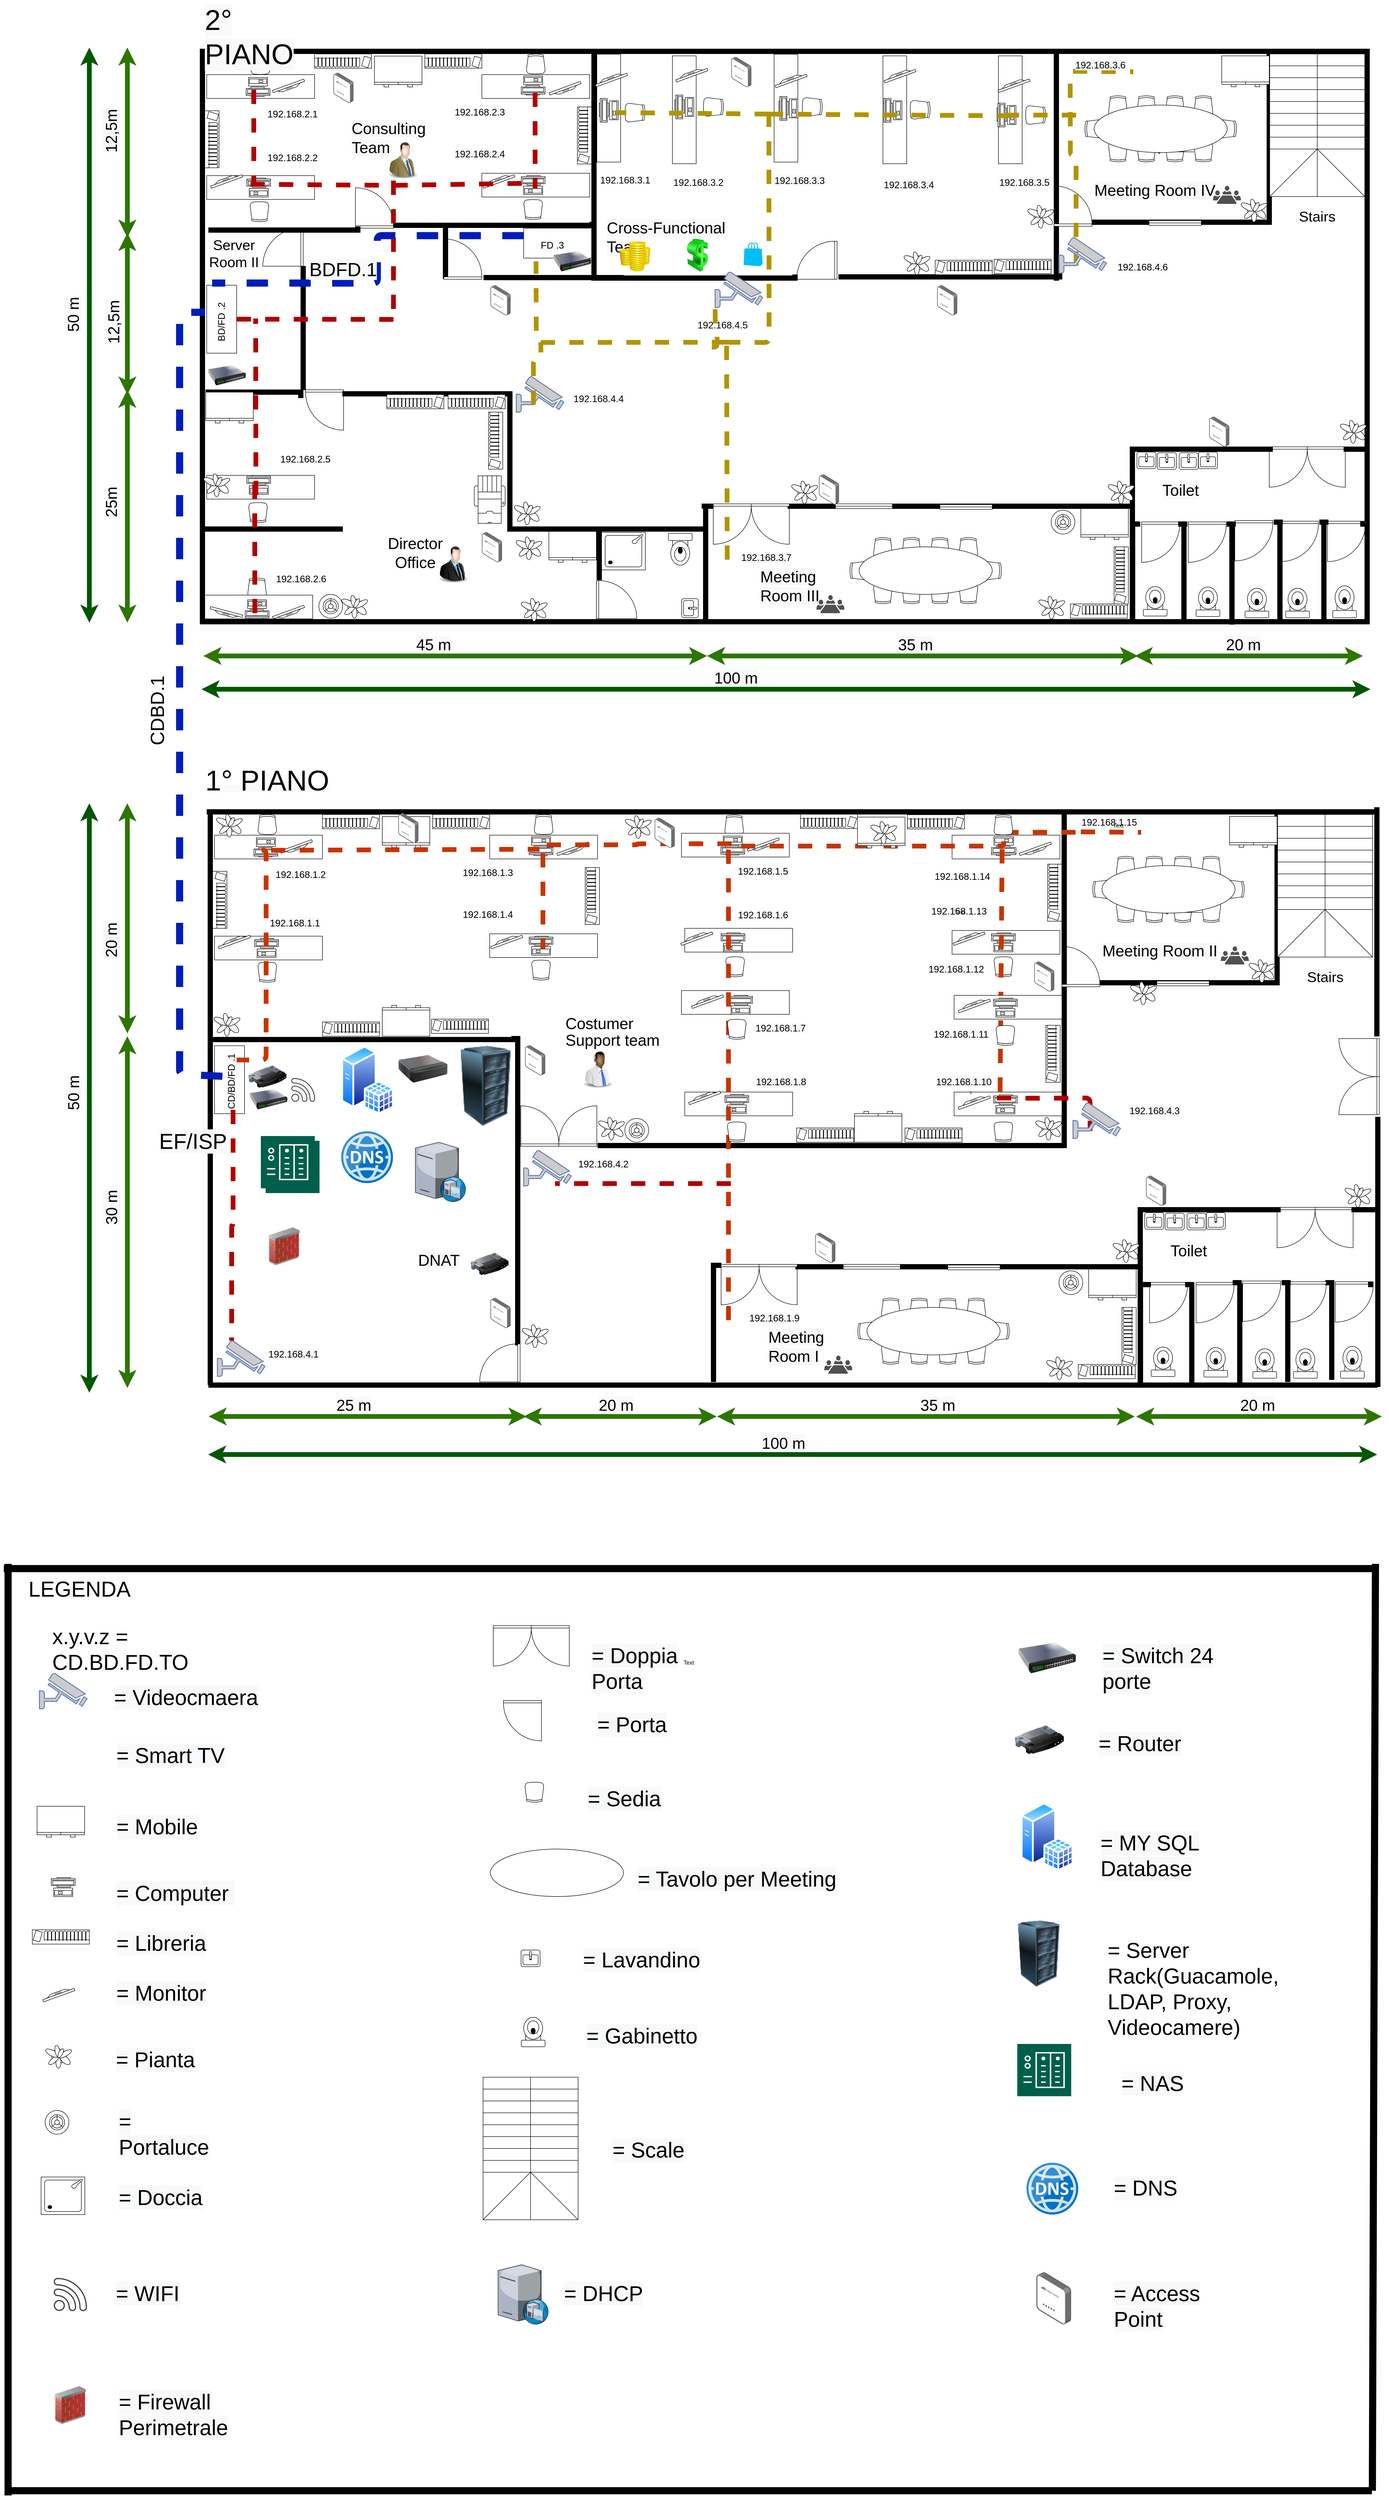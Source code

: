 <mxfile version="13.1.14" type="device"><diagram name="Page-1" id="38b20595-45e3-9b7f-d5ca-b57f44c5b66d"><mxGraphModel dx="5512" dy="2132" grid="0" gridSize="10" guides="1" tooltips="1" connect="1" arrows="1" fold="1" page="0" pageScale="1" pageWidth="1100" pageHeight="850" background="#ffffff" math="0" shadow="0"><root><mxCell id="0"/><mxCell id="1" parent="0"/><mxCell id="48ef80bc37b76060-48" value="" style="verticalLabelPosition=bottom;html=1;verticalAlign=top;align=center;strokeWidth=1;shape=mxgraph.floorplan.office_chair;shadow=0;rounded=0;comic=0;fontFamily=Verdana;fontSize=12;" parent="1" vertex="1"><mxGeometry x="493" y="1355.5" width="40" height="43" as="geometry"/></mxCell><mxCell id="48ef80bc37b76060-49" value="" style="shape=rect;shadow=0;rounded=0;comic=0;fontFamily=Verdana;fontSize=12;align=center;html=1;" parent="1" vertex="1"><mxGeometry x="403" y="1392" width="227" height="50" as="geometry"/></mxCell><mxCell id="48ef80bc37b76060-124" value="" style="verticalLabelPosition=bottom;html=1;verticalAlign=top;align=center;strokeWidth=1;shape=mxgraph.floorplan.doorRight;rounded=0;shadow=0;comic=0;fontFamily=Verdana;fontSize=12;" parent="1" vertex="1"><mxGeometry x="615" y="960" width="80" height="85" as="geometry"/></mxCell><mxCell id="48ef80bc37b76060-126" value="" style="verticalLabelPosition=bottom;html=1;verticalAlign=top;align=center;strokeWidth=1;shape=mxgraph.floorplan.doorLeft;rounded=0;shadow=0;comic=0;fontFamily=Verdana;fontSize=12;direction=north;" parent="1" vertex="1"><mxGeometry x="1227" y="1361.5" width="85" height="80" as="geometry"/></mxCell><mxCell id="48ef80bc37b76060-127" value="" style="verticalLabelPosition=bottom;html=1;verticalAlign=top;align=center;strokeWidth=1;shape=mxgraph.floorplan.wallCorner;fillColor=#000000;rounded=0;shadow=0;comic=0;fontFamily=Verdana;fontSize=12;" parent="1" vertex="1"><mxGeometry x="393" y="243" width="100" height="385" as="geometry"/></mxCell><mxCell id="48ef80bc37b76060-128" value="" style="verticalLabelPosition=bottom;html=1;verticalAlign=top;align=center;strokeWidth=1;shape=mxgraph.floorplan.wallU;fillColor=#000000;rounded=0;shadow=0;comic=0;fontFamily=Verdana;fontSize=12;rotation=90;" parent="1" vertex="1"><mxGeometry x="1021" y="-380" width="1210" height="2456" as="geometry"/></mxCell><mxCell id="48ef80bc37b76060-142" value="" style="verticalLabelPosition=bottom;html=1;verticalAlign=top;align=center;strokeWidth=1;shape=mxgraph.floorplan.wallCorner;fillColor=#000000;direction=south;rounded=0;shadow=0;comic=0;fontFamily=Verdana;fontSize=12;" parent="1" vertex="1"><mxGeometry x="405" y="960" width="205" height="17" as="geometry"/></mxCell><mxCell id="48ef80bc37b76060-149" value="" style="verticalLabelPosition=bottom;html=1;verticalAlign=top;align=center;strokeWidth=1;shape=mxgraph.floorplan.wall;fillColor=#000000;rounded=0;shadow=0;comic=0;fontFamily=Verdana;fontSize=12;" parent="1" vertex="1"><mxGeometry x="394" y="1248" width="299" height="10" as="geometry"/></mxCell><mxCell id="48ef80bc37b76060-50" value="" style="verticalLabelPosition=bottom;html=1;verticalAlign=top;align=center;strokeWidth=1;shape=mxgraph.floorplan.workstation;shadow=0;flipV=1;rounded=0;comic=0;fontFamily=Verdana;fontSize=12;" parent="1" vertex="1"><mxGeometry x="488" y="1402" width="50" height="40" as="geometry"/></mxCell><mxCell id="48ef80bc37b76060-154" value="" style="verticalLabelPosition=bottom;html=1;verticalAlign=top;align=center;strokeWidth=1;shape=mxgraph.floorplan.flat_tv;rounded=0;shadow=0;comic=0;fontFamily=Verdana;fontSize=12;rotation=-165;" parent="1" vertex="1"><mxGeometry x="413" y="1425" width="70" height="10" as="geometry"/></mxCell><mxCell id="48ef80bc37b76060-155" value="" style="verticalLabelPosition=bottom;html=1;verticalAlign=top;align=center;strokeWidth=1;shape=mxgraph.floorplan.flat_tv;rounded=0;shadow=0;comic=0;fontFamily=Verdana;fontSize=12;rotation=160;" parent="1" vertex="1"><mxGeometry x="545" y="1425" width="70" height="10" as="geometry"/></mxCell><mxCell id="48ef80bc37b76060-156" value="" style="verticalLabelPosition=bottom;html=1;verticalAlign=top;align=center;strokeWidth=1;shape=mxgraph.floorplan.wall;fillColor=#000000;direction=south;rounded=0;shadow=0;comic=0;fontFamily=Verdana;fontSize=12;" parent="1" vertex="1"><mxGeometry x="393" y="600" width="10" height="853" as="geometry"/></mxCell><mxCell id="48ef80bc37b76060-159" value="" style="verticalLabelPosition=bottom;html=1;verticalAlign=top;align=center;shape=mxgraph.floorplan.printer;shadow=0;fontFamily=Verdana;fontSize=12;fontColor=#000000;strokeColor=#000000;strokeWidth=1;fillColor=#ffffff;" parent="1" vertex="1"><mxGeometry x="970" y="1141" width="65" height="100" as="geometry"/></mxCell><mxCell id="48ef80bc37b76060-160" value="" style="verticalLabelPosition=bottom;html=1;verticalAlign=top;align=center;strokeWidth=1;shape=mxgraph.floorplan.plant;rounded=0;shadow=0;comic=0;fontFamily=Verdana;fontSize=12;" parent="1" vertex="1"><mxGeometry x="693" y="1389.5" width="47" height="51" as="geometry"/></mxCell><mxCell id="48ef80bc37b76060-163" value="" style="verticalLabelPosition=bottom;html=1;verticalAlign=top;align=center;strokeWidth=1;shape=mxgraph.floorplan.wall;fillColor=#000000;rounded=0;shadow=0;comic=0;fontFamily=Verdana;fontSize=12;" parent="1" vertex="1"><mxGeometry x="693" y="864.5" width="357" height="208" as="geometry"/></mxCell><mxCell id="48ef80bc37b76060-166" value="" style="verticalLabelPosition=bottom;html=1;verticalAlign=top;align=center;strokeWidth=1;shape=mxgraph.floorplan.plant;rounded=0;shadow=0;comic=0;fontFamily=Verdana;fontSize=12;" parent="1" vertex="1"><mxGeometry x="1060" y="1266.5" width="47" height="51" as="geometry"/></mxCell><mxCell id="48ef80bc37b76060-169" value="" style="verticalLabelPosition=bottom;html=1;verticalAlign=top;align=center;strokeWidth=1;shape=mxgraph.floorplan.wall;fillColor=#000000;direction=south;rounded=0;shadow=0;comic=0;fontFamily=Verdana;fontSize=12;" parent="1" vertex="1"><mxGeometry x="1228" y="1258" width="10" height="102" as="geometry"/></mxCell><mxCell id="48ef80bc37b76060-170" value="" style="verticalLabelPosition=bottom;html=1;verticalAlign=top;align=center;strokeWidth=1;shape=mxgraph.floorplan.wall;fillColor=#000000;rounded=0;shadow=0;comic=0;fontFamily=Verdana;fontSize=12;" parent="1" vertex="1"><mxGeometry x="1040" y="1248" width="250" height="10" as="geometry"/></mxCell><mxCell id="48ef80bc37b76060-171" value="" style="verticalLabelPosition=bottom;html=1;verticalAlign=top;align=center;strokeWidth=1;shape=mxgraph.floorplan.wall;fillColor=#000000;rounded=0;shadow=0;comic=0;fontFamily=Verdana;fontSize=12;" parent="1" vertex="1"><mxGeometry x="1250" y="1248" width="203" height="10" as="geometry"/></mxCell><mxCell id="48ef80bc37b76060-175" value="" style="verticalLabelPosition=bottom;html=1;verticalAlign=top;align=center;strokeWidth=1;shape=mxgraph.floorplan.dresser;rounded=0;shadow=0;comic=0;fontFamily=Verdana;fontSize=12;rotation=0;" parent="1" vertex="1"><mxGeometry x="405" y="965" width="100" height="65" as="geometry"/></mxCell><mxCell id="48ef80bc37b76060-176" value="" style="verticalLabelPosition=bottom;html=1;verticalAlign=top;align=center;strokeWidth=1;shape=mxgraph.floorplan.dresser;rounded=0;shadow=0;comic=0;fontFamily=Verdana;fontSize=12;rotation=0;" parent="1" vertex="1"><mxGeometry x="1127" y="1258" width="100" height="65" as="geometry"/></mxCell><mxCell id="48ef80bc37b76060-178" value="" style="verticalLabelPosition=bottom;html=1;verticalAlign=top;align=center;strokeWidth=1;shape=mxgraph.floorplan.wallCorner;fillColor=#000000;rounded=0;shadow=0;comic=0;fontFamily=Verdana;fontSize=12;" parent="1" vertex="1"><mxGeometry x="1452" y="1200" width="21" height="247" as="geometry"/></mxCell><mxCell id="48ef80bc37b76060-179" value="" style="verticalLabelPosition=bottom;html=1;verticalAlign=top;align=center;strokeWidth=1;shape=mxgraph.floorplan.wallCorner;fillColor=#000000;direction=south;rounded=0;shadow=0;comic=0;fontFamily=Verdana;fontSize=12;" parent="1" vertex="1"><mxGeometry x="1630" y="1200" width="730" height="249" as="geometry"/></mxCell><mxCell id="48ef80bc37b76060-180" value="" style="verticalLabelPosition=bottom;html=1;verticalAlign=top;align=center;strokeWidth=1;shape=mxgraph.floorplan.doorDouble;rounded=0;shadow=0;comic=0;fontFamily=Verdana;fontSize=12;" parent="1" vertex="1"><mxGeometry x="1473" y="1200" width="160" height="85" as="geometry"/></mxCell><mxCell id="48ef80bc37b76060-183" value="" style="verticalLabelPosition=bottom;html=1;verticalAlign=top;align=center;strokeWidth=1;shape=mxgraph.floorplan.plant;rounded=0;shadow=0;comic=0;fontFamily=Verdana;fontSize=12;" parent="1" vertex="1"><mxGeometry x="2160" y="1391.5" width="47" height="51" as="geometry"/></mxCell><mxCell id="48ef80bc37b76060-184" value="" style="verticalLabelPosition=bottom;html=1;verticalAlign=top;align=center;strokeWidth=1;shape=mxgraph.floorplan.window;rounded=0;shadow=0;comic=0;fontFamily=Verdana;fontSize=12;" parent="1" vertex="1"><mxGeometry x="1730" y="1200" width="120" height="10" as="geometry"/></mxCell><mxCell id="48ef80bc37b76060-185" value="" style="verticalLabelPosition=bottom;html=1;verticalAlign=top;align=center;strokeWidth=1;shape=mxgraph.floorplan.window;rounded=0;shadow=0;comic=0;fontFamily=Verdana;fontSize=12;" parent="1" vertex="1"><mxGeometry x="1950" y="1201.5" width="110" height="10" as="geometry"/></mxCell><mxCell id="48ef80bc37b76060-249" value="" style="verticalLabelPosition=bottom;html=1;verticalAlign=top;align=center;strokeWidth=1;shape=mxgraph.floorplan.wall;fillColor=#000000;direction=south;rounded=0;shadow=0;comic=0;fontFamily=Verdana;fontSize=12;" parent="1" vertex="1"><mxGeometry x="2638" y="247" width="10" height="363" as="geometry"/></mxCell><mxCell id="48ef80bc37b76060-258" value="" style="verticalLabelPosition=bottom;html=1;verticalAlign=top;align=center;strokeWidth=1;shape=mxgraph.floorplan.wallCorner;fillColor=#000000;direction=west;rounded=0;shadow=0;comic=0;fontFamily=Verdana;fontSize=12;" parent="1" vertex="1"><mxGeometry x="409.5" y="2320" width="649" height="12" as="geometry"/></mxCell><mxCell id="48ef80bc37b76060-327" value="" style="verticalLabelPosition=bottom;html=1;verticalAlign=top;align=center;strokeWidth=1;shape=mxgraph.floorplan.wall;fillColor=#000000;direction=south;rounded=0;shadow=0;comic=0;fontFamily=Verdana;fontSize=12;" parent="1" vertex="1"><mxGeometry x="1217" y="247" width="10" height="483" as="geometry"/></mxCell><mxCell id="48ef80bc37b76060-343" value="" style="verticalLabelPosition=bottom;html=1;verticalAlign=top;align=center;strokeWidth=1;shape=mxgraph.floorplan.toilet;rounded=0;shadow=0;comic=0;fontFamily=Verdana;fontSize=12;rotation=-90;direction=north;" parent="1" vertex="1"><mxGeometry x="2768" y="1381" width="67" height="50" as="geometry"/></mxCell><mxCell id="48ef80bc37b76060-346" value="" style="verticalLabelPosition=bottom;html=1;verticalAlign=top;align=center;strokeWidth=1;shape=mxgraph.floorplan.wall;fillColor=#000000;rounded=0;shadow=0;comic=0;fontFamily=Verdana;fontSize=12;direction=south;" parent="1" vertex="1"><mxGeometry x="2753" y="1240" width="10" height="202.5" as="geometry"/></mxCell><mxCell id="48ef80bc37b76060-348" value="" style="verticalLabelPosition=bottom;html=1;verticalAlign=top;align=center;strokeWidth=1;shape=mxgraph.floorplan.doorLeft;rounded=0;shadow=0;comic=0;fillColor=#FFFFFF;fontFamily=Verdana;fontSize=12;rotation=90;direction=north;" parent="1" vertex="1"><mxGeometry x="2763" y="1239" width="85" height="80" as="geometry"/></mxCell><mxCell id="48ef80bc37b76060-351" value="" style="verticalLabelPosition=bottom;html=1;verticalAlign=top;align=center;strokeWidth=1;shape=mxgraph.floorplan.wall;fillColor=#000000;direction=west;rounded=0;shadow=0;comic=0;fontFamily=Verdana;fontSize=12;" parent="1" vertex="1"><mxGeometry x="2749" y="549.5" width="18" height="1378" as="geometry"/></mxCell><mxCell id="48ef80bc37b76060-352" value="" style="verticalLabelPosition=bottom;html=1;verticalAlign=top;align=center;strokeWidth=1;shape=mxgraph.floorplan.wall;fillColor=#000000;direction=east;rounded=0;shadow=0;comic=0;fontFamily=Verdana;fontSize=12;" parent="1" vertex="1"><mxGeometry x="2835" y="1237.5" width="9" height="10" as="geometry"/></mxCell><mxCell id="48ef80bc37b76060-359" value="" style="verticalLabelPosition=bottom;html=1;verticalAlign=top;align=center;strokeWidth=1;shape=mxgraph.floorplan.wallCorner;fillColor=#000000;direction=south;rounded=0;shadow=0;comic=0;fontFamily=Verdana;fontSize=12;" parent="1" vertex="1"><mxGeometry x="2270" y="602.5" width="378" height="10" as="geometry"/></mxCell><mxCell id="x08aaF3CFPaLqrye8Spf-3" value="" style="verticalLabelPosition=bottom;html=1;verticalAlign=top;align=center;strokeWidth=1;shape=mxgraph.floorplan.toilet;rounded=0;shadow=0;comic=0;fontFamily=Verdana;fontSize=12;rotation=-90;direction=south;" parent="1" vertex="1"><mxGeometry x="1370" y="1270.5" width="67" height="50" as="geometry"/></mxCell><mxCell id="x08aaF3CFPaLqrye8Spf-4" value="" style="verticalLabelPosition=bottom;html=1;verticalAlign=top;align=center;strokeWidth=1;shape=mxgraph.floorplan.sink_2;rounded=0;shadow=0;comic=0;fontFamily=Verdana;fontSize=12;rotation=90;" parent="1" vertex="1"><mxGeometry x="1404" y="1402" width="40" height="35" as="geometry"/></mxCell><mxCell id="x08aaF3CFPaLqrye8Spf-5" value="" style="verticalLabelPosition=bottom;html=1;verticalAlign=top;align=center;shape=mxgraph.floorplan.floor_lamp;" parent="1" vertex="1"><mxGeometry x="643" y="1390.5" width="50" height="50" as="geometry"/></mxCell><mxCell id="x08aaF3CFPaLqrye8Spf-6" value="" style="verticalLabelPosition=bottom;html=1;verticalAlign=top;align=center;shape=mxgraph.floorplan.shower;" parent="1" vertex="1"><mxGeometry x="1238" y="1260" width="92" height="79" as="geometry"/></mxCell><mxCell id="x08aaF3CFPaLqrye8Spf-7" value="" style="verticalLabelPosition=bottom;html=1;verticalAlign=top;align=center;shape=mxgraph.floorplan.floor_lamp;" parent="1" vertex="1"><mxGeometry x="2184" y="1213.5" width="50" height="50" as="geometry"/></mxCell><mxCell id="x08aaF3CFPaLqrye8Spf-12" value="" style="verticalLabelPosition=bottom;html=1;verticalAlign=top;align=center;strokeWidth=1;shape=mxgraph.floorplan.toilet;rounded=0;shadow=0;comic=0;fontFamily=Verdana;fontSize=12;rotation=-90;direction=north;" parent="1" vertex="1"><mxGeometry x="2671.5" y="1383.5" width="62" height="50" as="geometry"/></mxCell><mxCell id="x08aaF3CFPaLqrye8Spf-13" value="" style="verticalLabelPosition=bottom;html=1;verticalAlign=top;align=center;strokeWidth=1;shape=mxgraph.floorplan.doorLeft;rounded=0;shadow=0;comic=0;fillColor=#FFFFFF;fontFamily=Verdana;fontSize=12;rotation=90;direction=north;" parent="1" vertex="1"><mxGeometry x="2664" y="1239" width="85" height="80" as="geometry"/></mxCell><mxCell id="x08aaF3CFPaLqrye8Spf-14" value="" style="verticalLabelPosition=bottom;html=1;verticalAlign=top;align=center;strokeWidth=1;shape=mxgraph.floorplan.toilet;rounded=0;shadow=0;comic=0;fontFamily=Verdana;fontSize=12;rotation=-90;direction=north;" parent="1" vertex="1"><mxGeometry x="2586" y="1383.5" width="62" height="50" as="geometry"/></mxCell><mxCell id="x08aaF3CFPaLqrye8Spf-15" value="" style="verticalLabelPosition=bottom;html=1;verticalAlign=top;align=center;strokeWidth=1;shape=mxgraph.floorplan.doorLeft;rounded=0;shadow=0;comic=0;fillColor=#FFFFFF;fontFamily=Verdana;fontSize=12;rotation=90;direction=north;" parent="1" vertex="1"><mxGeometry x="2568" y="1237.5" width="85" height="80" as="geometry"/></mxCell><mxCell id="x08aaF3CFPaLqrye8Spf-16" value="" style="verticalLabelPosition=bottom;html=1;verticalAlign=top;align=center;strokeWidth=1;shape=mxgraph.floorplan.toilet;rounded=0;shadow=0;comic=0;fontFamily=Verdana;fontSize=12;rotation=-90;direction=north;" parent="1" vertex="1"><mxGeometry x="2483" y="1381" width="62" height="50" as="geometry"/></mxCell><mxCell id="x08aaF3CFPaLqrye8Spf-17" value="" style="verticalLabelPosition=bottom;html=1;verticalAlign=top;align=center;strokeWidth=1;shape=mxgraph.floorplan.doorLeft;rounded=0;shadow=0;comic=0;fillColor=#FFFFFF;fontFamily=Verdana;fontSize=12;rotation=90;direction=north;" parent="1" vertex="1"><mxGeometry x="2470" y="1240.5" width="85" height="80" as="geometry"/></mxCell><mxCell id="x08aaF3CFPaLqrye8Spf-18" value="" style="verticalLabelPosition=bottom;html=1;verticalAlign=top;align=center;strokeWidth=1;shape=mxgraph.floorplan.toilet;rounded=0;shadow=0;comic=0;fontFamily=Verdana;fontSize=12;rotation=-90;direction=north;" parent="1" vertex="1"><mxGeometry x="2372" y="1380" width="62" height="50" as="geometry"/></mxCell><mxCell id="x08aaF3CFPaLqrye8Spf-19" value="" style="verticalLabelPosition=bottom;html=1;verticalAlign=top;align=center;strokeWidth=1;shape=mxgraph.floorplan.doorLeft;rounded=0;shadow=0;comic=0;fillColor=#FFFFFF;fontFamily=Verdana;fontSize=12;rotation=90;direction=north;" parent="1" vertex="1"><mxGeometry x="2372" y="1240.5" width="85" height="80" as="geometry"/></mxCell><mxCell id="x08aaF3CFPaLqrye8Spf-20" value="" style="verticalLabelPosition=bottom;html=1;verticalAlign=top;align=center;strokeWidth=1;shape=mxgraph.floorplan.wall;fillColor=#000000;rounded=0;shadow=0;comic=0;fontFamily=Verdana;fontSize=12;direction=south;" parent="1" vertex="1"><mxGeometry x="2463" y="1241" width="203" height="212.5" as="geometry"/></mxCell><mxCell id="x08aaF3CFPaLqrye8Spf-21" value="" style="verticalLabelPosition=bottom;html=1;verticalAlign=top;align=center;strokeWidth=1;shape=mxgraph.floorplan.wall;fillColor=#000000;direction=west;rounded=0;shadow=0;comic=0;fontFamily=Verdana;fontSize=12;" parent="1" vertex="1"><mxGeometry x="2653" y="549.5" width="18" height="1378" as="geometry"/></mxCell><mxCell id="x08aaF3CFPaLqrye8Spf-22" value="" style="verticalLabelPosition=bottom;html=1;verticalAlign=top;align=center;strokeWidth=1;shape=mxgraph.floorplan.wall;fillColor=#000000;direction=west;rounded=0;shadow=0;comic=0;fontFamily=Verdana;fontSize=12;" parent="1" vertex="1"><mxGeometry x="2554" y="553.5" width="18" height="1378" as="geometry"/></mxCell><mxCell id="x08aaF3CFPaLqrye8Spf-23" value="" style="verticalLabelPosition=bottom;html=1;verticalAlign=top;align=center;strokeWidth=1;shape=mxgraph.floorplan.wall;fillColor=#000000;direction=west;rounded=0;shadow=0;comic=0;fontFamily=Verdana;fontSize=12;" parent="1" vertex="1"><mxGeometry x="2452" y="553.5" width="18" height="1378" as="geometry"/></mxCell><mxCell id="x08aaF3CFPaLqrye8Spf-24" value="" style="verticalLabelPosition=bottom;html=1;verticalAlign=top;align=center;strokeWidth=1;shape=mxgraph.floorplan.wall;fillColor=#000000;direction=west;rounded=0;shadow=0;comic=0;fontFamily=Verdana;fontSize=12;" parent="1" vertex="1"><mxGeometry x="2353" y="553.5" width="18" height="1378" as="geometry"/></mxCell><mxCell id="x08aaF3CFPaLqrye8Spf-25" value="" style="verticalLabelPosition=bottom;html=1;verticalAlign=top;align=center;strokeWidth=1;shape=mxgraph.floorplan.wall;fillColor=#000000;rounded=0;shadow=0;comic=0;fontFamily=Verdana;fontSize=12;direction=south;" parent="1" vertex="1"><mxGeometry x="2564" y="1234.5" width="203" height="212.5" as="geometry"/></mxCell><mxCell id="x08aaF3CFPaLqrye8Spf-26" value="" style="verticalLabelPosition=bottom;html=1;verticalAlign=top;align=center;strokeWidth=1;shape=mxgraph.floorplan.wall;fillColor=#000000;rounded=0;shadow=0;comic=0;fontFamily=Verdana;fontSize=12;direction=south;" parent="1" vertex="1"><mxGeometry x="2362" y="1239" width="203" height="212.5" as="geometry"/></mxCell><mxCell id="x08aaF3CFPaLqrye8Spf-27" value="" style="verticalLabelPosition=bottom;html=1;verticalAlign=top;align=center;strokeWidth=1;shape=mxgraph.floorplan.wall;fillColor=#000000;rounded=0;shadow=0;comic=0;fontFamily=Verdana;fontSize=12;direction=south;" parent="1" vertex="1"><mxGeometry x="2254" y="1239" width="203" height="212.5" as="geometry"/></mxCell><mxCell id="x08aaF3CFPaLqrye8Spf-28" value="" style="verticalLabelPosition=bottom;html=1;verticalAlign=top;align=center;shape=mxgraph.floorplan.wall;fillColor=#000000;direction=south;" parent="1" vertex="1"><mxGeometry x="2350" y="1080" width="10" height="160" as="geometry"/></mxCell><mxCell id="x08aaF3CFPaLqrye8Spf-29" value="" style="verticalLabelPosition=bottom;html=1;verticalAlign=top;align=center;shape=mxgraph.floorplan.doorLeft;aspect=fixed;" parent="1" vertex="1"><mxGeometry x="2643" y="1080" width="80" height="85" as="geometry"/></mxCell><mxCell id="x08aaF3CFPaLqrye8Spf-30" value="" style="verticalLabelPosition=bottom;html=1;verticalAlign=top;align=center;shape=mxgraph.floorplan.doorRight;aspect=fixed;" parent="1" vertex="1"><mxGeometry x="2723" y="1080" width="80" height="85" as="geometry"/></mxCell><mxCell id="x08aaF3CFPaLqrye8Spf-31" value="" style="verticalLabelPosition=bottom;html=1;verticalAlign=top;align=center;shape=mxgraph.floorplan.wall;fillColor=#000000;" parent="1" vertex="1"><mxGeometry x="2800" y="1080" width="50" height="10" as="geometry"/></mxCell><mxCell id="x08aaF3CFPaLqrye8Spf-32" value="" style="verticalLabelPosition=bottom;html=1;verticalAlign=top;align=center;strokeWidth=1;shape=mxgraph.floorplan.sink_2;rounded=0;shadow=0;comic=0;fontFamily=Verdana;fontSize=12;rotation=90;direction=north;" parent="1" vertex="1"><mxGeometry x="2367" y="1088.5" width="35" height="40" as="geometry"/></mxCell><mxCell id="x08aaF3CFPaLqrye8Spf-33" value="" style="verticalLabelPosition=bottom;html=1;verticalAlign=top;align=center;strokeWidth=1;shape=mxgraph.floorplan.sink_2;rounded=0;shadow=0;comic=0;fontFamily=Verdana;fontSize=12;rotation=90;direction=north;" parent="1" vertex="1"><mxGeometry x="2410" y="1090" width="35" height="40" as="geometry"/></mxCell><mxCell id="x08aaF3CFPaLqrye8Spf-34" value="" style="verticalLabelPosition=bottom;html=1;verticalAlign=top;align=center;strokeWidth=1;shape=mxgraph.floorplan.sink_2;rounded=0;shadow=0;comic=0;fontFamily=Verdana;fontSize=12;rotation=90;direction=north;" parent="1" vertex="1"><mxGeometry x="2456" y="1090" width="35" height="40" as="geometry"/></mxCell><mxCell id="x08aaF3CFPaLqrye8Spf-35" value="" style="verticalLabelPosition=bottom;html=1;verticalAlign=top;align=center;strokeWidth=1;shape=mxgraph.floorplan.sink_2;rounded=0;shadow=0;comic=0;fontFamily=Verdana;fontSize=12;rotation=90;direction=north;" parent="1" vertex="1"><mxGeometry x="2496.5" y="1088.5" width="35" height="40" as="geometry"/></mxCell><mxCell id="x08aaF3CFPaLqrye8Spf-36" value="" style="verticalLabelPosition=bottom;html=1;verticalAlign=top;align=center;shape=mxgraph.floorplan.stairsRest;direction=south;" parent="1" vertex="1"><mxGeometry x="2644" y="253.5" width="200" height="300" as="geometry"/></mxCell><mxCell id="x08aaF3CFPaLqrye8Spf-37" value="" style="verticalLabelPosition=bottom;html=1;verticalAlign=top;align=center;strokeWidth=1;shape=mxgraph.floorplan.dresser;rounded=0;shadow=0;comic=0;fontFamily=Verdana;fontSize=12;rotation=0;" parent="1" vertex="1"><mxGeometry x="2246.5" y="1210" width="100" height="65" as="geometry"/></mxCell><mxCell id="x08aaF3CFPaLqrye8Spf-41" value="" style="verticalLabelPosition=bottom;html=1;verticalAlign=top;align=center;shape=mxgraph.floorplan.office_chair;shadow=0;" parent="1" vertex="1"><mxGeometry x="1810" y="1270.5" width="40" height="43" as="geometry"/></mxCell><mxCell id="x08aaF3CFPaLqrye8Spf-42" value="" style="verticalLabelPosition=bottom;html=1;verticalAlign=top;align=center;shape=mxgraph.floorplan.office_chair;shadow=0;direction=west;" parent="1" vertex="1"><mxGeometry x="1810" y="1367.5" width="40" height="43" as="geometry"/></mxCell><mxCell id="x08aaF3CFPaLqrye8Spf-43" value="" style="verticalLabelPosition=bottom;html=1;verticalAlign=top;align=center;shape=mxgraph.floorplan.office_chair;shadow=0;direction=north;" parent="1" vertex="1"><mxGeometry x="1760" y="1320.5" width="43" height="40" as="geometry"/></mxCell><mxCell id="x08aaF3CFPaLqrye8Spf-44" value="" style="verticalLabelPosition=bottom;html=1;verticalAlign=top;align=center;shape=mxgraph.floorplan.office_chair;shadow=0;direction=south" parent="1" vertex="1"><mxGeometry x="2037" y="1320.5" width="43" height="40" as="geometry"/></mxCell><mxCell id="x08aaF3CFPaLqrye8Spf-45" value="" style="verticalLabelPosition=bottom;html=1;verticalAlign=top;align=center;shape=mxgraph.floorplan.office_chair;shadow=0;" parent="1" vertex="1"><mxGeometry x="1870" y="1270.5" width="40" height="43" as="geometry"/></mxCell><mxCell id="x08aaF3CFPaLqrye8Spf-46" value="" style="verticalLabelPosition=bottom;html=1;verticalAlign=top;align=center;shape=mxgraph.floorplan.office_chair;shadow=0;direction=west;" parent="1" vertex="1"><mxGeometry x="1870" y="1367.5" width="40" height="43" as="geometry"/></mxCell><mxCell id="x08aaF3CFPaLqrye8Spf-47" value="" style="verticalLabelPosition=bottom;html=1;verticalAlign=top;align=center;shape=mxgraph.floorplan.office_chair;shadow=0;" parent="1" vertex="1"><mxGeometry x="1930" y="1270.5" width="40" height="43" as="geometry"/></mxCell><mxCell id="x08aaF3CFPaLqrye8Spf-48" value="" style="verticalLabelPosition=bottom;html=1;verticalAlign=top;align=center;shape=mxgraph.floorplan.office_chair;shadow=0;direction=west;" parent="1" vertex="1"><mxGeometry x="1930" y="1367.5" width="40" height="43" as="geometry"/></mxCell><mxCell id="x08aaF3CFPaLqrye8Spf-49" value="" style="verticalLabelPosition=bottom;html=1;verticalAlign=top;align=center;shape=mxgraph.floorplan.office_chair;shadow=0;" parent="1" vertex="1"><mxGeometry x="1990" y="1270.5" width="40" height="43" as="geometry"/></mxCell><mxCell id="x08aaF3CFPaLqrye8Spf-50" value="" style="verticalLabelPosition=bottom;html=1;verticalAlign=top;align=center;shape=mxgraph.floorplan.office_chair;shadow=0;direction=west;" parent="1" vertex="1"><mxGeometry x="1990" y="1367.5" width="40" height="43" as="geometry"/></mxCell><mxCell id="x08aaF3CFPaLqrye8Spf-51" value="" style="shape=ellipse;shadow=0;" parent="1" vertex="1"><mxGeometry x="1780" y="1290.5" width="280" height="100" as="geometry"/></mxCell><mxCell id="x08aaF3CFPaLqrye8Spf-52" value="" style="verticalLabelPosition=bottom;html=1;verticalAlign=top;align=center;shape=mxgraph.floorplan.wall;fillColor=#000000;direction=south;" parent="1" vertex="1"><mxGeometry x="1040" y="970" width="10" height="277.5" as="geometry"/></mxCell><mxCell id="x08aaF3CFPaLqrye8Spf-56" value="" style="shape=rect;shadow=0;rounded=0;comic=0;fontFamily=Verdana;fontSize=12;align=center;html=1;" parent="1" vertex="1"><mxGeometry x="407" y="1140" width="227" height="50" as="geometry"/></mxCell><mxCell id="x08aaF3CFPaLqrye8Spf-57" value="" style="verticalLabelPosition=bottom;html=1;verticalAlign=top;align=center;strokeWidth=1;shape=mxgraph.floorplan.office_chair;shadow=0;rounded=0;comic=0;fontFamily=Verdana;fontSize=12;direction=west;" parent="1" vertex="1"><mxGeometry x="495" y="1197" width="40" height="43" as="geometry"/></mxCell><mxCell id="x08aaF3CFPaLqrye8Spf-58" value="" style="verticalLabelPosition=bottom;html=1;verticalAlign=top;align=center;strokeWidth=1;shape=mxgraph.floorplan.workstation;shadow=0;flipV=1;rounded=0;comic=0;fontFamily=Verdana;fontSize=12;direction=west;" parent="1" vertex="1"><mxGeometry x="491.5" y="1140" width="50" height="40" as="geometry"/></mxCell><mxCell id="x08aaF3CFPaLqrye8Spf-59" value="" style="verticalLabelPosition=bottom;html=1;verticalAlign=top;align=center;shape=mxgraph.floorplan.plant;" parent="1" vertex="1"><mxGeometry x="403" y="1134" width="47" height="51" as="geometry"/></mxCell><mxCell id="x08aaF3CFPaLqrye8Spf-60" value="" style="verticalLabelPosition=bottom;html=1;verticalAlign=top;align=center;shape=mxgraph.floorplan.plant;" parent="1" vertex="1"><mxGeometry x="1290" y="1853" width="47" height="51" as="geometry"/></mxCell><mxCell id="x08aaF3CFPaLqrye8Spf-61" value="" style="verticalLabelPosition=bottom;html=1;verticalAlign=top;align=center;shape=mxgraph.floorplan.bookcase;" parent="1" vertex="1"><mxGeometry x="915" y="970" width="120" height="30" as="geometry"/></mxCell><mxCell id="x08aaF3CFPaLqrye8Spf-62" value="" style="verticalLabelPosition=bottom;html=1;verticalAlign=top;align=center;shape=mxgraph.floorplan.bookcase;" parent="1" vertex="1"><mxGeometry x="786" y="970" width="120" height="30" as="geometry"/></mxCell><mxCell id="x08aaF3CFPaLqrye8Spf-63" value="" style="verticalLabelPosition=bottom;html=1;verticalAlign=top;align=center;shape=mxgraph.floorplan.bookcase;direction=south;" parent="1" vertex="1"><mxGeometry x="1000" y="1007" width="30" height="120" as="geometry"/></mxCell><mxCell id="x08aaF3CFPaLqrye8Spf-65" value="" style="image;html=1;labelBackgroundColor=#ffffff;image=img/lib/clip_art/people/Suit_Man_128x128.png" parent="1" vertex="1"><mxGeometry x="886" y="1287.25" width="80" height="80" as="geometry"/></mxCell><mxCell id="x08aaF3CFPaLqrye8Spf-68" value="&lt;span style=&quot;font-size: 33px&quot;&gt;Director Office&lt;/span&gt;" style="text;html=1;strokeColor=none;fillColor=none;align=center;verticalAlign=middle;whiteSpace=wrap;rounded=0;strokeWidth=4;" parent="1" vertex="1"><mxGeometry x="746" y="1258" width="200" height="90" as="geometry"/></mxCell><mxCell id="x08aaF3CFPaLqrye8Spf-69" value="&lt;span style=&quot;color: rgb(0 , 0 , 0) ; font-family: &amp;#34;helvetica&amp;#34; ; font-size: 33px ; font-style: normal ; font-weight: 400 ; letter-spacing: normal ; text-align: center ; text-indent: 0px ; text-transform: none ; word-spacing: 0px ; background-color: rgb(248 , 249 , 250) ; float: none ; display: inline&quot;&gt;Toilet&lt;br&gt;&lt;br&gt;&lt;/span&gt;" style="text;whiteSpace=wrap;html=1;" parent="1" vertex="1"><mxGeometry x="2416" y="1145" width="240" height="40" as="geometry"/></mxCell><mxCell id="x08aaF3CFPaLqrye8Spf-70" value="&lt;span style=&quot;color: rgb(0 , 0 , 0) ; font-family: &amp;#34;helvetica&amp;#34; ; font-size: 33px ; font-style: normal ; font-weight: 400 ; letter-spacing: normal ; text-align: center ; text-indent: 0px ; text-transform: none ; word-spacing: 0px ; background-color: rgb(248 , 249 , 250) ; float: none ; display: inline&quot;&gt;Meeting Room III&lt;/span&gt;" style="text;whiteSpace=wrap;html=1;" parent="1" vertex="1"><mxGeometry x="1570" y="1327.25" width="140" height="40" as="geometry"/></mxCell><mxCell id="x08aaF3CFPaLqrye8Spf-71" value="&lt;span style=&quot;color: rgb(0 , 0 , 0) ; font-family: &amp;#34;helvetica&amp;#34; ; font-size: 33px ; font-style: normal ; font-weight: 400 ; letter-spacing: normal ; text-align: center ; text-indent: 0px ; text-transform: none ; word-spacing: 0px ; background-color: rgb(248 , 249 , 250) ; float: none ; display: inline&quot;&gt;Consulting Team&lt;/span&gt;" style="text;whiteSpace=wrap;html=1;" parent="1" vertex="1"><mxGeometry x="710" y="383.5" width="240" height="40" as="geometry"/></mxCell><mxCell id="x08aaF3CFPaLqrye8Spf-73" value="" style="image;html=1;labelBackgroundColor=#ffffff;image=img/lib/clip_art/people/Suit_Man_Green_128x128.png;strokeWidth=8;" parent="1" vertex="1"><mxGeometry x="780" y="437" width="80" height="80" as="geometry"/></mxCell><mxCell id="x08aaF3CFPaLqrye8Spf-75" value="" style="shape=rect;shadow=0;rounded=0;comic=0;fontFamily=Verdana;fontSize=12;align=center;html=1;" parent="1" vertex="1"><mxGeometry x="407" y="297" width="227" height="50" as="geometry"/></mxCell><mxCell id="x08aaF3CFPaLqrye8Spf-76" value="" style="shape=rect;shadow=0;rounded=0;comic=0;fontFamily=Verdana;fontSize=12;align=center;html=1;" parent="1" vertex="1"><mxGeometry x="986" y="297" width="227" height="50" as="geometry"/></mxCell><mxCell id="x08aaF3CFPaLqrye8Spf-77" value="" style="shape=rect;shadow=0;rounded=0;comic=0;fontFamily=Verdana;fontSize=12;align=center;html=1;direction=west;" parent="1" vertex="1"><mxGeometry x="407" y="509.5" width="227" height="50" as="geometry"/></mxCell><mxCell id="x08aaF3CFPaLqrye8Spf-79" value="" style="verticalLabelPosition=bottom;html=1;verticalAlign=top;align=center;strokeWidth=1;shape=mxgraph.floorplan.workstation;shadow=0;flipV=1;rounded=0;comic=0;fontFamily=Verdana;fontSize=12;direction=west;" parent="1" vertex="1"><mxGeometry x="491.5" y="514.5" width="50" height="40" as="geometry"/></mxCell><mxCell id="x08aaF3CFPaLqrye8Spf-80" value="" style="verticalLabelPosition=bottom;html=1;verticalAlign=top;align=center;strokeWidth=1;shape=mxgraph.floorplan.workstation;shadow=0;flipV=1;rounded=0;comic=0;fontFamily=Verdana;fontSize=12;direction=east;" parent="1" vertex="1"><mxGeometry x="1069" y="300" width="50" height="40" as="geometry"/></mxCell><mxCell id="x08aaF3CFPaLqrye8Spf-81" value="" style="verticalLabelPosition=bottom;html=1;verticalAlign=top;align=center;strokeWidth=1;shape=mxgraph.floorplan.workstation;shadow=0;flipV=1;rounded=0;comic=0;fontFamily=Verdana;fontSize=12;" parent="1" vertex="1"><mxGeometry x="490" y="303" width="50" height="40" as="geometry"/></mxCell><mxCell id="x08aaF3CFPaLqrye8Spf-82" value="" style="shape=rect;shadow=0;rounded=0;comic=0;fontFamily=Verdana;fontSize=12;align=center;html=1;" parent="1" vertex="1"><mxGeometry x="986" y="504.5" width="227" height="50" as="geometry"/></mxCell><mxCell id="x08aaF3CFPaLqrye8Spf-83" value="" style="verticalLabelPosition=bottom;html=1;verticalAlign=top;align=center;strokeWidth=1;shape=mxgraph.floorplan.workstation;shadow=0;flipV=1;rounded=0;comic=0;fontFamily=Verdana;fontSize=12;direction=west;" parent="1" vertex="1"><mxGeometry x="1069" y="509.5" width="50" height="40" as="geometry"/></mxCell><mxCell id="x08aaF3CFPaLqrye8Spf-87" value="" style="verticalLabelPosition=bottom;html=1;verticalAlign=top;align=center;strokeWidth=1;shape=mxgraph.floorplan.flat_tv;rounded=0;shadow=0;comic=0;fontFamily=Verdana;fontSize=12;rotation=160;direction=east;" parent="1" vertex="1"><mxGeometry x="545" y="318" width="70" height="10" as="geometry"/></mxCell><mxCell id="x08aaF3CFPaLqrye8Spf-88" value="" style="verticalLabelPosition=bottom;html=1;verticalAlign=top;align=center;strokeWidth=1;shape=mxgraph.floorplan.flat_tv;rounded=0;shadow=0;comic=0;fontFamily=Verdana;fontSize=12;rotation=160;direction=west;" parent="1" vertex="1"><mxGeometry x="413" y="514.5" width="70" height="10" as="geometry"/></mxCell><mxCell id="x08aaF3CFPaLqrye8Spf-89" value="" style="verticalLabelPosition=bottom;html=1;verticalAlign=top;align=center;strokeWidth=1;shape=mxgraph.floorplan.flat_tv;rounded=0;shadow=0;comic=0;fontFamily=Verdana;fontSize=12;rotation=160;direction=east;" parent="1" vertex="1"><mxGeometry x="1127" y="323" width="70" height="10" as="geometry"/></mxCell><mxCell id="x08aaF3CFPaLqrye8Spf-90" value="" style="verticalLabelPosition=bottom;html=1;verticalAlign=top;align=center;strokeWidth=1;shape=mxgraph.floorplan.flat_tv;rounded=0;shadow=0;comic=0;fontFamily=Verdana;fontSize=12;rotation=160;direction=west;" parent="1" vertex="1"><mxGeometry x="986" y="514.5" width="70" height="10" as="geometry"/></mxCell><mxCell id="x08aaF3CFPaLqrye8Spf-93" value="" style="verticalLabelPosition=bottom;html=1;verticalAlign=top;align=center;strokeWidth=1;shape=mxgraph.floorplan.office_chair;shadow=0;rounded=0;comic=0;fontFamily=Verdana;fontSize=12;direction=east;" parent="1" vertex="1"><mxGeometry x="500" y="254" width="40" height="43" as="geometry"/></mxCell><mxCell id="x08aaF3CFPaLqrye8Spf-94" value="" style="verticalLabelPosition=bottom;html=1;verticalAlign=top;align=center;strokeWidth=1;shape=mxgraph.floorplan.office_chair;shadow=0;rounded=0;comic=0;fontFamily=Verdana;fontSize=12;direction=west;" parent="1" vertex="1"><mxGeometry x="498" y="564" width="40" height="43" as="geometry"/></mxCell><mxCell id="x08aaF3CFPaLqrye8Spf-95" value="" style="verticalLabelPosition=bottom;html=1;verticalAlign=top;align=center;strokeWidth=1;shape=mxgraph.floorplan.office_chair;shadow=0;rounded=0;comic=0;fontFamily=Verdana;fontSize=12;direction=west;" parent="1" vertex="1"><mxGeometry x="1074" y="559.5" width="40" height="43" as="geometry"/></mxCell><mxCell id="x08aaF3CFPaLqrye8Spf-96" value="" style="verticalLabelPosition=bottom;html=1;verticalAlign=top;align=center;strokeWidth=1;shape=mxgraph.floorplan.office_chair;shadow=0;rounded=0;comic=0;fontFamily=Verdana;fontSize=12;direction=east;" parent="1" vertex="1"><mxGeometry x="1079.5" y="253" width="40" height="43" as="geometry"/></mxCell><mxCell id="x08aaF3CFPaLqrye8Spf-97" value="" style="verticalLabelPosition=bottom;html=1;verticalAlign=top;align=center;strokeWidth=1;shape=mxgraph.floorplan.dresser;rounded=0;shadow=0;comic=0;fontFamily=Verdana;fontSize=12;rotation=0;" parent="1" vertex="1"><mxGeometry x="760" y="258" width="100" height="65" as="geometry"/></mxCell><mxCell id="x08aaF3CFPaLqrye8Spf-98" value="" style="verticalLabelPosition=bottom;html=1;verticalAlign=top;align=center;shape=mxgraph.floorplan.bookcase;" parent="1" vertex="1"><mxGeometry x="866" y="253.5" width="120" height="30" as="geometry"/></mxCell><mxCell id="x08aaF3CFPaLqrye8Spf-99" value="" style="verticalLabelPosition=bottom;html=1;verticalAlign=top;align=center;shape=mxgraph.floorplan.bookcase;direction=south;" parent="1" vertex="1"><mxGeometry x="1187" y="365" width="30" height="120" as="geometry"/></mxCell><mxCell id="x08aaF3CFPaLqrye8Spf-100" value="" style="verticalLabelPosition=bottom;html=1;verticalAlign=top;align=center;shape=mxgraph.floorplan.bookcase;" parent="1" vertex="1"><mxGeometry x="634" y="253.5" width="120" height="30" as="geometry"/></mxCell><mxCell id="x08aaF3CFPaLqrye8Spf-101" value="" style="verticalLabelPosition=bottom;html=1;verticalAlign=top;align=center;shape=mxgraph.floorplan.bookcase;direction=north;" parent="1" vertex="1"><mxGeometry x="403" y="373" width="30" height="120" as="geometry"/></mxCell><mxCell id="x08aaF3CFPaLqrye8Spf-109" value="" style="verticalLabelPosition=bottom;html=1;verticalAlign=top;align=center;strokeWidth=1;shape=mxgraph.floorplan.doorRight;rounded=0;shadow=0;comic=0;fontFamily=Verdana;fontSize=12;direction=west;" parent="1" vertex="1"><mxGeometry x="720" y="535" width="80" height="85" as="geometry"/></mxCell><mxCell id="x08aaF3CFPaLqrye8Spf-113" value="" style="verticalLabelPosition=bottom;html=1;verticalAlign=top;align=center;strokeWidth=1;shape=mxgraph.floorplan.wallCorner;fillColor=#000000;direction=west;rounded=0;shadow=0;comic=0;fontFamily=Verdana;fontSize=12;" parent="1" vertex="1"><mxGeometry x="800" y="607" width="423" height="12" as="geometry"/></mxCell><mxCell id="x08aaF3CFPaLqrye8Spf-117" value="" style="shape=rect;shadow=0;rounded=0;comic=0;fontFamily=Verdana;fontSize=12;align=center;html=1;direction=north;" parent="1" vertex="1"><mxGeometry x="1228" y="254" width="50" height="227" as="geometry"/></mxCell><mxCell id="x08aaF3CFPaLqrye8Spf-118" value="" style="verticalLabelPosition=bottom;html=1;verticalAlign=top;align=center;strokeWidth=1;shape=mxgraph.floorplan.office_chair;shadow=0;rounded=0;comic=0;fontFamily=Verdana;fontSize=12;direction=south;" parent="1" vertex="1"><mxGeometry x="1287" y="357" width="43" height="40" as="geometry"/></mxCell><mxCell id="x08aaF3CFPaLqrye8Spf-120" value="" style="verticalLabelPosition=bottom;html=1;verticalAlign=top;align=center;strokeWidth=1;shape=mxgraph.floorplan.workstation;shadow=0;flipV=1;rounded=0;comic=0;fontFamily=Verdana;fontSize=12;direction=north;" parent="1" vertex="1"><mxGeometry x="1233" y="347" width="40" height="50" as="geometry"/></mxCell><mxCell id="x08aaF3CFPaLqrye8Spf-121" value="" style="verticalLabelPosition=bottom;html=1;verticalAlign=top;align=center;strokeWidth=1;shape=mxgraph.floorplan.flat_tv;rounded=0;shadow=0;comic=0;fontFamily=Verdana;fontSize=12;rotation=160;direction=west;" parent="1" vertex="1"><mxGeometry x="1223" y="301" width="70" height="10" as="geometry"/></mxCell><mxCell id="x08aaF3CFPaLqrye8Spf-127" value="" style="shape=rect;shadow=0;rounded=0;comic=0;fontFamily=Verdana;fontSize=12;align=center;html=1;direction=north;" parent="1" vertex="1"><mxGeometry x="1387" y="257.5" width="50" height="227" as="geometry"/></mxCell><mxCell id="x08aaF3CFPaLqrye8Spf-128" value="" style="shape=rect;shadow=0;rounded=0;comic=0;fontFamily=Verdana;fontSize=12;align=center;html=1;direction=north;" parent="1" vertex="1"><mxGeometry x="1601" y="254" width="50" height="227" as="geometry"/></mxCell><mxCell id="x08aaF3CFPaLqrye8Spf-129" value="" style="shape=rect;shadow=0;rounded=0;comic=0;fontFamily=Verdana;fontSize=12;align=center;html=1;direction=north;" parent="1" vertex="1"><mxGeometry x="1830" y="257.5" width="50" height="227" as="geometry"/></mxCell><mxCell id="x08aaF3CFPaLqrye8Spf-130" value="" style="shape=rect;shadow=0;rounded=0;comic=0;fontFamily=Verdana;fontSize=12;align=center;html=1;direction=north;" parent="1" vertex="1"><mxGeometry x="2073" y="257.5" width="50" height="227" as="geometry"/></mxCell><mxCell id="x08aaF3CFPaLqrye8Spf-131" value="" style="verticalLabelPosition=bottom;html=1;verticalAlign=top;align=center;strokeWidth=1;shape=mxgraph.floorplan.wall;fillColor=#000000;direction=south;rounded=0;shadow=0;comic=0;fontFamily=Verdana;fontSize=12;" parent="1" vertex="1"><mxGeometry x="2190" y="243" width="10" height="487" as="geometry"/></mxCell><mxCell id="x08aaF3CFPaLqrye8Spf-132" value="" style="verticalLabelPosition=bottom;html=1;verticalAlign=top;align=center;strokeWidth=1;shape=mxgraph.floorplan.workstation;shadow=0;flipV=1;rounded=0;comic=0;fontFamily=Verdana;fontSize=12;direction=north;" parent="1" vertex="1"><mxGeometry x="1830" y="347" width="40" height="50" as="geometry"/></mxCell><mxCell id="x08aaF3CFPaLqrye8Spf-133" value="" style="verticalLabelPosition=bottom;html=1;verticalAlign=top;align=center;strokeWidth=1;shape=mxgraph.floorplan.workstation;shadow=0;flipV=1;rounded=0;comic=0;fontFamily=Verdana;fontSize=12;direction=north;" parent="1" vertex="1"><mxGeometry x="1611" y="343" width="40" height="50" as="geometry"/></mxCell><mxCell id="x08aaF3CFPaLqrye8Spf-134" value="" style="verticalLabelPosition=bottom;html=1;verticalAlign=top;align=center;strokeWidth=1;shape=mxgraph.floorplan.workstation;shadow=0;flipV=1;rounded=0;comic=0;fontFamily=Verdana;fontSize=12;direction=north;" parent="1" vertex="1"><mxGeometry x="1392" y="340" width="40" height="50" as="geometry"/></mxCell><mxCell id="x08aaF3CFPaLqrye8Spf-135" value="" style="verticalLabelPosition=bottom;html=1;verticalAlign=top;align=center;strokeWidth=1;shape=mxgraph.floorplan.workstation;shadow=0;flipV=1;rounded=0;comic=0;fontFamily=Verdana;fontSize=12;direction=north;" parent="1" vertex="1"><mxGeometry x="2070" y="357" width="40" height="50" as="geometry"/></mxCell><mxCell id="x08aaF3CFPaLqrye8Spf-136" value="" style="verticalLabelPosition=bottom;html=1;verticalAlign=top;align=center;strokeWidth=1;shape=mxgraph.floorplan.flat_tv;rounded=0;shadow=0;comic=0;fontFamily=Verdana;fontSize=12;rotation=160;direction=west;" parent="1" vertex="1"><mxGeometry x="1830" y="293" width="70" height="10" as="geometry"/></mxCell><mxCell id="x08aaF3CFPaLqrye8Spf-137" value="" style="verticalLabelPosition=bottom;html=1;verticalAlign=top;align=center;strokeWidth=1;shape=mxgraph.floorplan.flat_tv;rounded=0;shadow=0;comic=0;fontFamily=Verdana;fontSize=12;rotation=160;direction=west;" parent="1" vertex="1"><mxGeometry x="1392" y="291" width="70" height="10" as="geometry"/></mxCell><mxCell id="x08aaF3CFPaLqrye8Spf-138" value="" style="verticalLabelPosition=bottom;html=1;verticalAlign=top;align=center;strokeWidth=1;shape=mxgraph.floorplan.flat_tv;rounded=0;shadow=0;comic=0;fontFamily=Verdana;fontSize=12;rotation=160;direction=west;" parent="1" vertex="1"><mxGeometry x="2070" y="313" width="70" height="10" as="geometry"/></mxCell><mxCell id="x08aaF3CFPaLqrye8Spf-141" value="" style="verticalLabelPosition=bottom;html=1;verticalAlign=top;align=center;strokeWidth=1;shape=mxgraph.floorplan.flat_tv;rounded=0;shadow=0;comic=0;fontFamily=Verdana;fontSize=12;rotation=160;direction=west;" parent="1" vertex="1"><mxGeometry x="1601" y="303" width="70" height="10" as="geometry"/></mxCell><mxCell id="x08aaF3CFPaLqrye8Spf-144" value="" style="verticalLabelPosition=bottom;html=1;verticalAlign=top;align=center;strokeWidth=1;shape=mxgraph.floorplan.office_chair;shadow=0;rounded=0;comic=0;fontFamily=Verdana;fontSize=12;direction=south;" parent="1" vertex="1"><mxGeometry x="1887" y="351" width="43" height="40" as="geometry"/></mxCell><mxCell id="x08aaF3CFPaLqrye8Spf-145" value="" style="verticalLabelPosition=bottom;html=1;verticalAlign=top;align=center;strokeWidth=1;shape=mxgraph.floorplan.office_chair;shadow=0;rounded=0;comic=0;fontFamily=Verdana;fontSize=12;direction=south;" parent="1" vertex="1"><mxGeometry x="1660" y="345" width="43" height="40" as="geometry"/></mxCell><mxCell id="x08aaF3CFPaLqrye8Spf-146" value="" style="verticalLabelPosition=bottom;html=1;verticalAlign=top;align=center;strokeWidth=1;shape=mxgraph.floorplan.office_chair;shadow=0;rounded=0;comic=0;fontFamily=Verdana;fontSize=12;direction=south;" parent="1" vertex="1"><mxGeometry x="1452" y="345" width="43" height="40" as="geometry"/></mxCell><mxCell id="x08aaF3CFPaLqrye8Spf-147" value="" style="verticalLabelPosition=bottom;html=1;verticalAlign=top;align=center;strokeWidth=1;shape=mxgraph.floorplan.office_chair;shadow=0;rounded=0;comic=0;fontFamily=Verdana;fontSize=12;direction=south;" parent="1" vertex="1"><mxGeometry x="2130" y="362" width="43" height="40" as="geometry"/></mxCell><mxCell id="x08aaF3CFPaLqrye8Spf-148" value="" style="verticalLabelPosition=bottom;html=1;verticalAlign=top;align=center;strokeWidth=1;shape=mxgraph.floorplan.wallCorner;fillColor=#000000;direction=west;rounded=0;shadow=0;comic=0;fontFamily=Verdana;fontSize=12;" parent="1" vertex="1"><mxGeometry x="1223" y="718" width="427" height="12" as="geometry"/></mxCell><mxCell id="x08aaF3CFPaLqrye8Spf-149" value="" style="verticalLabelPosition=bottom;html=1;verticalAlign=top;align=center;strokeWidth=1;shape=mxgraph.floorplan.wallCorner;fillColor=#000000;direction=west;rounded=0;shadow=0;comic=0;fontFamily=Verdana;fontSize=12;" parent="1" vertex="1"><mxGeometry x="1737" y="715.5" width="470" height="12" as="geometry"/></mxCell><mxCell id="x08aaF3CFPaLqrye8Spf-150" value="" style="verticalLabelPosition=bottom;html=1;verticalAlign=top;align=center;strokeWidth=1;shape=mxgraph.floorplan.doorRight;rounded=0;shadow=0;comic=0;fontFamily=Verdana;fontSize=12;direction=south;" parent="1" vertex="1"><mxGeometry x="1648.5" y="647.5" width="85" height="80" as="geometry"/></mxCell><mxCell id="x08aaF3CFPaLqrye8Spf-152" value="" style="verticalLabelPosition=bottom;html=1;verticalAlign=top;align=center;strokeWidth=1;shape=mxgraph.floorplan.wallCorner;fillColor=#000000;direction=south;rounded=0;shadow=0;comic=0;fontFamily=Verdana;fontSize=12;" parent="1" vertex="1"><mxGeometry x="2360" y="1080" width="290" height="10" as="geometry"/></mxCell><mxCell id="x08aaF3CFPaLqrye8Spf-153" value="" style="verticalLabelPosition=bottom;html=1;verticalAlign=top;align=center;strokeWidth=1;shape=mxgraph.floorplan.doorRight;rounded=0;shadow=0;comic=0;fontFamily=Verdana;fontSize=12;direction=west;" parent="1" vertex="1"><mxGeometry x="2190" y="531" width="80" height="85" as="geometry"/></mxCell><mxCell id="x08aaF3CFPaLqrye8Spf-154" value="" style="verticalLabelPosition=bottom;html=1;verticalAlign=top;align=center;strokeWidth=1;shape=mxgraph.floorplan.window;rounded=0;shadow=0;comic=0;fontFamily=Verdana;fontSize=12;" parent="1" vertex="1"><mxGeometry x="2390" y="604" width="110" height="10" as="geometry"/></mxCell><mxCell id="x08aaF3CFPaLqrye8Spf-200" value="" style="verticalLabelPosition=bottom;html=1;verticalAlign=top;align=center;shape=mxgraph.floorplan.office_chair;shadow=0;strokeWidth=1;" parent="1" vertex="1"><mxGeometry x="2304.5" y="341" width="40" height="43" as="geometry"/></mxCell><mxCell id="x08aaF3CFPaLqrye8Spf-201" value="" style="verticalLabelPosition=bottom;html=1;verticalAlign=top;align=center;shape=mxgraph.floorplan.office_chair;shadow=0;direction=west;strokeWidth=1;" parent="1" vertex="1"><mxGeometry x="2304.5" y="438" width="40" height="43" as="geometry"/></mxCell><mxCell id="x08aaF3CFPaLqrye8Spf-202" value="" style="verticalLabelPosition=bottom;html=1;verticalAlign=top;align=center;shape=mxgraph.floorplan.office_chair;shadow=0;direction=north;strokeWidth=1;" parent="1" vertex="1"><mxGeometry x="2254.5" y="391" width="43" height="40" as="geometry"/></mxCell><mxCell id="x08aaF3CFPaLqrye8Spf-203" value="" style="verticalLabelPosition=bottom;html=1;verticalAlign=top;align=center;shape=mxgraph.floorplan.office_chair;shadow=0;direction=south;strokeWidth=1;" parent="1" vertex="1"><mxGeometry x="2531.5" y="391" width="43" height="40" as="geometry"/></mxCell><mxCell id="x08aaF3CFPaLqrye8Spf-204" value="" style="verticalLabelPosition=bottom;html=1;verticalAlign=top;align=center;shape=mxgraph.floorplan.office_chair;shadow=0;strokeWidth=1;" parent="1" vertex="1"><mxGeometry x="2364.5" y="341" width="40" height="43" as="geometry"/></mxCell><mxCell id="x08aaF3CFPaLqrye8Spf-205" value="" style="verticalLabelPosition=bottom;html=1;verticalAlign=top;align=center;shape=mxgraph.floorplan.office_chair;shadow=0;direction=west;strokeWidth=1;strokeColor=#000000;gradientColor=none;fillColor=none;" parent="1" vertex="1"><mxGeometry x="2364.5" y="438" width="40" height="43" as="geometry"/></mxCell><mxCell id="x08aaF3CFPaLqrye8Spf-206" value="" style="verticalLabelPosition=bottom;html=1;verticalAlign=top;align=center;shape=mxgraph.floorplan.office_chair;shadow=0;strokeWidth=1;" parent="1" vertex="1"><mxGeometry x="2424.5" y="341" width="40" height="43" as="geometry"/></mxCell><mxCell id="x08aaF3CFPaLqrye8Spf-207" value="" style="verticalLabelPosition=bottom;html=1;verticalAlign=top;align=center;shape=mxgraph.floorplan.office_chair;shadow=0;direction=west;strokeWidth=1;" parent="1" vertex="1"><mxGeometry x="2424.5" y="438" width="40" height="43" as="geometry"/></mxCell><mxCell id="x08aaF3CFPaLqrye8Spf-208" value="" style="verticalLabelPosition=bottom;html=1;verticalAlign=top;align=center;shape=mxgraph.floorplan.office_chair;shadow=0;strokeWidth=1;" parent="1" vertex="1"><mxGeometry x="2484.5" y="341" width="40" height="43" as="geometry"/></mxCell><mxCell id="x08aaF3CFPaLqrye8Spf-248" value="" style="edgeStyle=orthogonalEdgeStyle;rounded=0;orthogonalLoop=1;jettySize=auto;html=1;" parent="1" source="x08aaF3CFPaLqrye8Spf-209" target="x08aaF3CFPaLqrye8Spf-247" edge="1"><mxGeometry relative="1" as="geometry"/></mxCell><mxCell id="x08aaF3CFPaLqrye8Spf-209" value="" style="verticalLabelPosition=bottom;html=1;verticalAlign=top;align=center;shape=mxgraph.floorplan.office_chair;shadow=0;direction=west;strokeWidth=1;" parent="1" vertex="1"><mxGeometry x="2484.5" y="438" width="40" height="43" as="geometry"/></mxCell><mxCell id="x08aaF3CFPaLqrye8Spf-247" value="" style="verticalLabelPosition=bottom;html=1;verticalAlign=top;align=center;shape=mxgraph.floorplan.office_chair;shadow=0;direction=west;strokeWidth=1;" parent="1" vertex="1"><mxGeometry x="2364.5" y="438" width="40" height="43" as="geometry"/></mxCell><mxCell id="x08aaF3CFPaLqrye8Spf-210" value="" style="shape=ellipse;shadow=0;strokeWidth=1;" parent="1" vertex="1"><mxGeometry x="2274.5" y="361" width="280" height="100" as="geometry"/></mxCell><mxCell id="x08aaF3CFPaLqrye8Spf-243" value="" style="verticalLabelPosition=bottom;html=1;verticalAlign=top;align=center;strokeWidth=1;shape=mxgraph.floorplan.dresser;rounded=0;shadow=0;comic=0;fontFamily=Verdana;fontSize=12;rotation=0;" parent="1" vertex="1"><mxGeometry x="2543" y="257.5" width="100" height="65" as="geometry"/></mxCell><mxCell id="x08aaF3CFPaLqrye8Spf-244" value="" style="verticalLabelPosition=bottom;html=1;verticalAlign=top;align=center;strokeWidth=1;shape=mxgraph.floorplan.plant;rounded=0;shadow=0;comic=0;fontFamily=Verdana;fontSize=12;" parent="1" vertex="1"><mxGeometry x="2137" y="569" width="47" height="51" as="geometry"/></mxCell><mxCell id="x08aaF3CFPaLqrye8Spf-245" value="" style="verticalLabelPosition=bottom;html=1;verticalAlign=top;align=center;strokeWidth=1;shape=mxgraph.floorplan.plant;rounded=0;shadow=0;comic=0;fontFamily=Verdana;fontSize=12;" parent="1" vertex="1"><mxGeometry x="2586" y="556" width="47" height="51" as="geometry"/></mxCell><mxCell id="x08aaF3CFPaLqrye8Spf-250" value="&lt;span style=&quot;color: rgb(0 , 0 , 0) ; font-family: &amp;#34;helvetica&amp;#34; ; font-size: 33px ; font-style: normal ; font-weight: 400 ; letter-spacing: normal ; text-align: center ; text-indent: 0px ; text-transform: none ; word-spacing: 0px ; background-color: rgb(248 , 249 , 250) ; float: none ; display: inline&quot;&gt;Meeting Room IV&lt;/span&gt;" style="text;whiteSpace=wrap;html=1;" parent="1" vertex="1"><mxGeometry x="2273" y="513.5" width="260" height="40" as="geometry"/></mxCell><mxCell id="x08aaF3CFPaLqrye8Spf-253" value="" style="verticalLabelPosition=bottom;html=1;verticalAlign=top;align=center;shape=mxgraph.floorplan.wall;fillColor=#000000;direction=south;strokeColor=#000000;strokeWidth=1;" parent="1" vertex="1"><mxGeometry x="605" y="700" width="10" height="260" as="geometry"/></mxCell><mxCell id="x08aaF3CFPaLqrye8Spf-254" value="" style="verticalLabelPosition=bottom;html=1;verticalAlign=top;align=center;strokeWidth=1;shape=mxgraph.floorplan.doorRight;rounded=0;shadow=0;comic=0;fontFamily=Verdana;fontSize=12;direction=south;" parent="1" vertex="1"><mxGeometry x="525" y="620" width="85" height="80" as="geometry"/></mxCell><mxCell id="x08aaF3CFPaLqrye8Spf-255" value="" style="shape=rect;shadow=0;rounded=0;comic=0;fontFamily=Verdana;fontSize=12;align=center;html=1;direction=south;" parent="1" vertex="1"><mxGeometry x="407" y="740" width="63" height="143" as="geometry"/></mxCell><mxCell id="x08aaF3CFPaLqrye8Spf-258" value="&lt;span style=&quot;font-family: &amp;#34;helvetica&amp;#34; ; text-align: center&quot;&gt;&lt;font style=&quot;font-size: 20px&quot;&gt;BD/FD .2&lt;br&gt;&lt;br&gt;&lt;/font&gt;&lt;/span&gt;" style="text;whiteSpace=wrap;html=1;rotation=270;" parent="1" vertex="1"><mxGeometry x="313.5" y="715.5" width="250" height="40" as="geometry"/></mxCell><mxCell id="x08aaF3CFPaLqrye8Spf-260" value="" style="verticalLabelPosition=bottom;html=1;verticalAlign=top;align=center;shape=mxgraph.floorplan.bookcase;direction=west;" parent="1" vertex="1"><mxGeometry x="2224.5" y="1410.5" width="120" height="30" as="geometry"/></mxCell><mxCell id="x08aaF3CFPaLqrye8Spf-263" value="" style="verticalLabelPosition=bottom;html=1;verticalAlign=top;align=center;shape=mxgraph.floorplan.bookcase;direction=south;" parent="1" vertex="1"><mxGeometry x="2316.5" y="1290.5" width="30" height="120" as="geometry"/></mxCell><mxCell id="x08aaF3CFPaLqrye8Spf-267" value="" style="verticalLabelPosition=bottom;html=1;verticalAlign=top;align=center;shape=mxgraph.floorplan.bookcase;direction=west;" parent="1" vertex="1"><mxGeometry x="2064" y="685.5" width="120" height="30" as="geometry"/></mxCell><mxCell id="x08aaF3CFPaLqrye8Spf-268" value="" style="verticalLabelPosition=bottom;html=1;verticalAlign=top;align=center;shape=mxgraph.floorplan.bookcase;direction=west;" parent="1" vertex="1"><mxGeometry x="1940" y="687.5" width="120" height="30.5" as="geometry"/></mxCell><mxCell id="x08aaF3CFPaLqrye8Spf-270" value="&lt;span style=&quot;color: rgb(0 , 0 , 0) ; font-family: &amp;#34;helvetica&amp;#34; ; font-style: normal ; font-weight: 400 ; letter-spacing: normal ; text-align: center ; text-indent: 0px ; text-transform: none ; word-spacing: 0px ; background-color: rgb(248 , 249 , 250) ; float: none ; display: inline&quot;&gt;&lt;font style=&quot;font-size: 20px&quot;&gt;192.168.2.5&lt;/font&gt;&lt;/span&gt;" style="text;whiteSpace=wrap;html=1;" parent="1" vertex="1"><mxGeometry x="560" y="1087" width="160" height="40" as="geometry"/></mxCell><mxCell id="x08aaF3CFPaLqrye8Spf-271" value="&lt;span style=&quot;color: rgb(0 , 0 , 0) ; font-family: &amp;#34;helvetica&amp;#34; ; font-style: normal ; font-weight: 400 ; letter-spacing: normal ; text-align: center ; text-indent: 0px ; text-transform: none ; word-spacing: 0px ; background-color: rgb(248 , 249 , 250) ; float: none ; display: inline&quot;&gt;&lt;font style=&quot;font-size: 20px&quot;&gt;192.168.2.6&lt;/font&gt;&lt;/span&gt;" style="text;whiteSpace=wrap;html=1;" parent="1" vertex="1"><mxGeometry x="551" y="1339" width="160" height="40" as="geometry"/></mxCell><mxCell id="x08aaF3CFPaLqrye8Spf-272" value="&lt;span style=&quot;color: rgb(0 , 0 , 0) ; font-family: &amp;#34;helvetica&amp;#34; ; font-style: normal ; font-weight: 400 ; letter-spacing: normal ; text-align: center ; text-indent: 0px ; text-transform: none ; word-spacing: 0px ; background-color: rgb(248 , 249 , 250) ; float: none ; display: inline&quot;&gt;&lt;font style=&quot;font-size: 20px&quot;&gt;192.168.2.1&lt;/font&gt;&lt;/span&gt;" style="text;whiteSpace=wrap;html=1;" parent="1" vertex="1"><mxGeometry x="533" y="361" width="200" height="40" as="geometry"/></mxCell><mxCell id="x08aaF3CFPaLqrye8Spf-273" value="&lt;span style=&quot;font-family: &amp;#34;helvetica&amp;#34; ; text-align: center&quot;&gt;&lt;font style=&quot;font-size: 20px&quot;&gt;192.168.2.2&lt;/font&gt;&lt;/span&gt;" style="text;whiteSpace=wrap;html=1;" parent="1" vertex="1"><mxGeometry x="533" y="453" width="200" height="40" as="geometry"/></mxCell><mxCell id="x08aaF3CFPaLqrye8Spf-274" value="&lt;span style=&quot;color: rgb(0 , 0 , 0) ; font-family: &amp;#34;helvetica&amp;#34; ; font-style: normal ; font-weight: 400 ; letter-spacing: normal ; text-align: center ; text-indent: 0px ; text-transform: none ; word-spacing: 0px ; background-color: rgb(248 , 249 , 250) ; float: none ; display: inline&quot;&gt;&lt;font style=&quot;font-size: 20px&quot;&gt;192.168.2.3&lt;/font&gt;&lt;/span&gt;" style="text;whiteSpace=wrap;html=1;" parent="1" vertex="1"><mxGeometry x="927" y="357" width="200" height="40" as="geometry"/></mxCell><mxCell id="x08aaF3CFPaLqrye8Spf-275" value="&lt;span style=&quot;color: rgb(0 , 0 , 0) ; font-family: &amp;#34;helvetica&amp;#34; ; font-style: normal ; font-weight: 400 ; letter-spacing: normal ; text-align: center ; text-indent: 0px ; text-transform: none ; word-spacing: 0px ; background-color: rgb(248 , 249 , 250) ; float: none ; display: inline&quot;&gt;&lt;font style=&quot;font-size: 20px&quot;&gt;192.168.2.4&lt;/font&gt;&lt;/span&gt;" style="text;whiteSpace=wrap;html=1;" parent="1" vertex="1"><mxGeometry x="927" y="444.5" width="200" height="40" as="geometry"/></mxCell><mxCell id="x08aaF3CFPaLqrye8Spf-276" value="&lt;span style=&quot;font-family: &amp;#34;helvetica&amp;#34; ; font-size: 20px ; text-align: center&quot;&gt;192.168.3.1&lt;/span&gt;" style="text;whiteSpace=wrap;html=1;" parent="1" vertex="1"><mxGeometry x="1233" y="499.5" width="217" height="40" as="geometry"/></mxCell><mxCell id="x08aaF3CFPaLqrye8Spf-280" value="&lt;span style=&quot;font-family: &amp;#34;helvetica&amp;#34; ; font-size: 20px ; text-align: center&quot;&gt;192.168.3.2&lt;/span&gt;" style="text;whiteSpace=wrap;html=1;" parent="1" vertex="1"><mxGeometry x="1387" y="504.5" width="130" height="30" as="geometry"/></mxCell><mxCell id="x08aaF3CFPaLqrye8Spf-282" value="&lt;span style=&quot;color: rgb(0 , 0 , 0) ; font-family: &amp;#34;helvetica&amp;#34; ; font-size: 20px ; font-style: normal ; font-weight: 400 ; letter-spacing: normal ; text-align: center ; text-indent: 0px ; text-transform: none ; word-spacing: 0px ; background-color: rgb(248 , 249 , 250) ; float: none ; display: inline&quot;&gt;192.168.3.3&lt;br&gt;&lt;br&gt;&lt;/span&gt;" style="text;whiteSpace=wrap;html=1;" parent="1" vertex="1"><mxGeometry x="1600" y="501" width="130" height="30" as="geometry"/></mxCell><mxCell id="x08aaF3CFPaLqrye8Spf-283" value="&lt;span style=&quot;color: rgb(0 , 0 , 0) ; font-family: &amp;#34;helvetica&amp;#34; ; font-size: 20px ; font-style: normal ; font-weight: 400 ; letter-spacing: normal ; text-align: center ; text-indent: 0px ; text-transform: none ; word-spacing: 0px ; background-color: rgb(248 , 249 , 250) ; float: none ; display: inline&quot;&gt;192.168.3.4&lt;br&gt;&lt;br&gt;&lt;/span&gt;" style="text;whiteSpace=wrap;html=1;" parent="1" vertex="1"><mxGeometry x="1830" y="509.5" width="130" height="30" as="geometry"/></mxCell><mxCell id="x08aaF3CFPaLqrye8Spf-284" value="&lt;span style=&quot;color: rgb(0 , 0 , 0) ; font-family: &amp;#34;helvetica&amp;#34; ; font-size: 20px ; font-style: normal ; font-weight: 400 ; letter-spacing: normal ; text-align: center ; text-indent: 0px ; text-transform: none ; word-spacing: 0px ; background-color: rgb(248 , 249 , 250) ; float: none ; display: inline&quot;&gt;192.168.3.5&lt;br&gt;&lt;/span&gt;" style="text;whiteSpace=wrap;html=1;" parent="1" vertex="1"><mxGeometry x="2073" y="504.5" width="130" height="30" as="geometry"/></mxCell><mxCell id="x08aaF3CFPaLqrye8Spf-288" value="&lt;!--StartFragment--&gt;&lt;span style=&quot;color: rgb(0, 0, 0); font-family: calibri, sans-serif; font-size: 33px; font-style: normal; font-variant-ligatures: normal; font-variant-caps: normal; font-weight: 400; letter-spacing: normal; orphans: 2; text-align: center; text-indent: 0px; text-transform: none; widows: 2; word-spacing: 0px; -webkit-text-stroke-width: 0px; background-color: rgb(248, 249, 250); text-decoration-style: initial; text-decoration-color: initial; float: none; display: inline !important;&quot;&gt;Cross-Functional Team&lt;/span&gt;&lt;!--EndFragment--&gt;" style="text;whiteSpace=wrap;html=1;" parent="1" vertex="1"><mxGeometry x="1247" y="593" width="330" height="40" as="geometry"/></mxCell><mxCell id="x08aaF3CFPaLqrye8Spf-291" value="" style="image;html=1;labelBackgroundColor=#ffffff;image=img/lib/clip_art/finance/Coins_128x128.png;strokeColor=#000000;strokeWidth=1;fillColor=none;gradientColor=none;" parent="1" vertex="1"><mxGeometry x="1273.75" y="647.5" width="69.5" height="64.5" as="geometry"/></mxCell><mxCell id="x08aaF3CFPaLqrye8Spf-292" value="" style="image;html=1;labelBackgroundColor=#ffffff;image=img/lib/clip_art/finance/Dollar_128x128.png;strokeColor=#000000;strokeWidth=1;fillColor=none;gradientColor=none;" parent="1" vertex="1"><mxGeometry x="1406" y="642" width="67" height="70" as="geometry"/></mxCell><mxCell id="x08aaF3CFPaLqrye8Spf-294" value="" style="verticalLabelPosition=bottom;html=1;verticalAlign=top;align=center;strokeColor=none;fillColor=#00BEF2;shape=mxgraph.azure.azure_marketplace;" parent="1" vertex="1"><mxGeometry x="1537" y="650" width="40" height="50" as="geometry"/></mxCell><mxCell id="x08aaF3CFPaLqrye8Spf-296" value="" style="pointerEvents=1;shadow=0;dashed=0;html=1;strokeColor=none;fillColor=#505050;labelPosition=center;verticalLabelPosition=bottom;verticalAlign=top;outlineConnect=0;align=center;shape=mxgraph.office.users.meeting;" parent="1" vertex="1"><mxGeometry x="1690" y="1392" width="59" height="38" as="geometry"/></mxCell><mxCell id="x08aaF3CFPaLqrye8Spf-297" value="" style="pointerEvents=1;shadow=0;dashed=0;html=1;strokeColor=none;fillColor=#505050;labelPosition=center;verticalLabelPosition=bottom;verticalAlign=top;outlineConnect=0;align=center;shape=mxgraph.office.users.meeting;" parent="1" vertex="1"><mxGeometry x="2524.5" y="531" width="59" height="38" as="geometry"/></mxCell><mxCell id="x08aaF3CFPaLqrye8Spf-298" value="" style="shape=image;html=1;verticalAlign=top;verticalLabelPosition=bottom;labelBackgroundColor=#ffffff;imageAspect=0;aspect=fixed;image=https://cdn4.iconfinder.com/data/icons/aiga-symbol-signs/612/aiga_toilet_women_bg-128.png;strokeColor=#000000;strokeWidth=1;fillColor=none;gradientColor=none;" parent="1" vertex="1"><mxGeometry x="2508.5" y="1156.5" width="55" height="55" as="geometry"/></mxCell><mxCell id="x08aaF3CFPaLqrye8Spf-299" value="" style="shape=image;html=1;verticalAlign=top;verticalLabelPosition=bottom;labelBackgroundColor=#ffffff;imageAspect=0;aspect=fixed;image=https://cdn4.iconfinder.com/data/icons/aiga-symbol-signs/612/aiga_toilet_men_bg-128.png;strokeColor=#000000;strokeWidth=1;fillColor=none;gradientColor=none;" parent="1" vertex="1"><mxGeometry x="2572" y="1156.5" width="58" height="58" as="geometry"/></mxCell><mxCell id="x08aaF3CFPaLqrye8Spf-300" value="" style="shape=image;html=1;verticalAlign=top;verticalLabelPosition=bottom;labelBackgroundColor=#ffffff;imageAspect=0;aspect=fixed;image=https://cdn2.iconfinder.com/data/icons/whcompare-isometric-web-hosting-servers/50/server-128.png;strokeColor=#000000;strokeWidth=1;fillColor=none;gradientColor=none;" parent="1" vertex="1"><mxGeometry x="473" y="712" width="80" height="80" as="geometry"/></mxCell><mxCell id="x08aaF3CFPaLqrye8Spf-305" value="" style="endArrow=none;dashed=1;html=1;fillColor=#e51400;strokeColor=#B20000;strokeWidth=10;entryX=0.5;entryY=0;entryDx=0;entryDy=0;" parent="1" target="x08aaF3CFPaLqrye8Spf-255" edge="1"><mxGeometry width="50" height="50" relative="1" as="geometry"><mxPoint x="800" y="812" as="sourcePoint"/><mxPoint x="1630" y="760" as="targetPoint"/></mxGeometry></mxCell><mxCell id="x08aaF3CFPaLqrye8Spf-308" value="" style="endArrow=none;dashed=1;html=1;strokeWidth=10;edgeStyle=orthogonalEdgeStyle;fillColor=#e3c800;strokeColor=#B09500;" parent="1" edge="1"><mxGeometry width="50" height="50" relative="1" as="geometry"><mxPoint x="1500" y="860" as="sourcePoint"/><mxPoint x="1590" y="370" as="targetPoint"/></mxGeometry></mxCell><mxCell id="x08aaF3CFPaLqrye8Spf-314" value="" style="endArrow=none;dashed=1;html=1;strokeWidth=10;entryX=0.534;entryY=0.9;entryDx=0;entryDy=0;entryPerimeter=0;fillColor=#e3c800;strokeColor=#B09500;" parent="1" target="x08aaF3CFPaLqrye8Spf-135" edge="1"><mxGeometry width="50" height="50" relative="1" as="geometry"><mxPoint x="1590" y="380" as="sourcePoint"/><mxPoint x="1630" y="370" as="targetPoint"/></mxGeometry></mxCell><mxCell id="x08aaF3CFPaLqrye8Spf-315" value="" style="endArrow=none;dashed=1;html=1;strokeWidth=10;entryX=0.597;entryY=0.854;entryDx=0;entryDy=0;entryPerimeter=0;fillColor=#e3c800;strokeColor=#B09500;" parent="1" target="x08aaF3CFPaLqrye8Spf-120" edge="1"><mxGeometry width="50" height="50" relative="1" as="geometry"><mxPoint x="1590" y="380" as="sourcePoint"/><mxPoint x="1630" y="370" as="targetPoint"/></mxGeometry></mxCell><mxCell id="x08aaF3CFPaLqrye8Spf-316" value="" style="shape=image;html=1;verticalAlign=top;verticalLabelPosition=bottom;labelBackgroundColor=#ffffff;imageAspect=0;aspect=fixed;image=https://cdn2.iconfinder.com/data/icons/essential-web-2/50/tv-screen-smart-widescreen-watch-128.png;strokeColor=#000000;strokeWidth=1;fillColor=none;gradientColor=none;direction=north;" parent="1" vertex="1"><mxGeometry x="1453" y="1317.5" width="99" height="99" as="geometry"/></mxCell><mxCell id="x08aaF3CFPaLqrye8Spf-318" value="" style="shape=image;html=1;verticalAlign=top;verticalLabelPosition=bottom;labelBackgroundColor=#ffffff;imageAspect=0;aspect=fixed;image=https://cdn2.iconfinder.com/data/icons/essential-web-2/50/tv-screen-smart-widescreen-watch-128.png;strokeColor=#000000;strokeWidth=1;fillColor=none;gradientColor=none;direction=east;" parent="1" vertex="1"><mxGeometry x="2357" y="242" width="99" height="99" as="geometry"/></mxCell><mxCell id="x08aaF3CFPaLqrye8Spf-319" value="" style="endArrow=none;dashed=1;html=1;strokeWidth=10;fillColor=#e3c800;strokeColor=#B09500;" parent="1" source="x08aaF3CFPaLqrye8Spf-316" edge="1"><mxGeometry width="50" height="50" relative="1" as="geometry"><mxPoint x="1490" y="860" as="sourcePoint"/><mxPoint x="1501" y="860" as="targetPoint"/></mxGeometry></mxCell><mxCell id="x08aaF3CFPaLqrye8Spf-320" value="" style="endArrow=none;dashed=1;html=1;strokeWidth=10;fillColor=#e3c800;strokeColor=#B09500;" parent="1" edge="1"><mxGeometry width="50" height="50" relative="1" as="geometry"><mxPoint x="2236.5" y="382.14" as="sourcePoint"/><mxPoint x="2066.5" y="382.14" as="targetPoint"/></mxGeometry></mxCell><mxCell id="x08aaF3CFPaLqrye8Spf-324" value="" style="endArrow=none;dashed=1;html=1;fontFamily=Helvetica;fontSize=11;fontColor=#000000;align=center;strokeColor=#B09500;strokeWidth=10;fillColor=#e3c800;edgeStyle=orthogonalEdgeStyle;exitX=0.36;exitY=0.79;exitDx=0;exitDy=0;exitPerimeter=0;" parent="1" source="x08aaF3CFPaLqrye8Spf-900" edge="1"><mxGeometry width="50" height="50" relative="1" as="geometry"><mxPoint x="2234" y="381" as="sourcePoint"/><mxPoint x="2224" y="291" as="targetPoint"/></mxGeometry></mxCell><mxCell id="x08aaF3CFPaLqrye8Spf-326" value="" style="endArrow=none;dashed=1;html=1;strokeWidth=10;fillColor=#e3c800;strokeColor=#B09500;" parent="1" target="x08aaF3CFPaLqrye8Spf-318" edge="1"><mxGeometry width="50" height="50" relative="1" as="geometry"><mxPoint x="2230" y="290" as="sourcePoint"/><mxPoint x="2290" y="280" as="targetPoint"/></mxGeometry></mxCell><mxCell id="x08aaF3CFPaLqrye8Spf-327" value="&lt;span style=&quot;color: rgb(0 , 0 , 0) ; font-family: &amp;#34;helvetica&amp;#34; ; font-size: 20px ; font-style: normal ; font-weight: 400 ; letter-spacing: normal ; text-align: center ; text-indent: 0px ; text-transform: none ; word-spacing: 0px ; background-color: rgb(248 , 249 , 250) ; float: none ; display: inline&quot;&gt;192.168.3.6&lt;/span&gt;" style="text;whiteSpace=wrap;html=1;" parent="1" vertex="1"><mxGeometry x="2233" y="257.5" width="130" height="30" as="geometry"/></mxCell><mxCell id="x08aaF3CFPaLqrye8Spf-328" value="&lt;span style=&quot;color: rgb(0 , 0 , 0) ; font-family: &amp;#34;helvetica&amp;#34; ; font-size: 20px ; font-style: normal ; font-weight: 400 ; letter-spacing: normal ; text-align: center ; text-indent: 0px ; text-transform: none ; word-spacing: 0px ; background-color: rgb(248 , 249 , 250) ; float: none ; display: inline&quot;&gt;192.168.3.7&lt;br&gt;&lt;br&gt;&lt;/span&gt;" style="text;whiteSpace=wrap;html=1;" parent="1" vertex="1"><mxGeometry x="1530" y="1294" width="130" height="30" as="geometry"/></mxCell><mxCell id="x08aaF3CFPaLqrye8Spf-333" value="" style="endArrow=none;dashed=1;html=1;strokeWidth=10;edgeStyle=orthogonalEdgeStyle;fillColor=#e51400;strokeColor=#B20000;" parent="1" edge="1"><mxGeometry width="50" height="50" relative="1" as="geometry"><mxPoint x="800" y="520" as="sourcePoint"/><mxPoint x="800" y="800" as="targetPoint"/></mxGeometry></mxCell><mxCell id="x08aaF3CFPaLqrye8Spf-335" value="" style="endArrow=none;dashed=1;html=1;strokeWidth=10;entryX=0.511;entryY=0.398;entryDx=0;entryDy=0;entryPerimeter=0;fillColor=#e51400;strokeColor=#B20000;" parent="1" target="x08aaF3CFPaLqrye8Spf-83" edge="1"><mxGeometry width="50" height="50" relative="1" as="geometry"><mxPoint x="800" y="530" as="sourcePoint"/><mxPoint x="830" y="510" as="targetPoint"/></mxGeometry></mxCell><mxCell id="x08aaF3CFPaLqrye8Spf-338" value="" style="endArrow=none;dashed=1;html=1;strokeWidth=10;exitX=0.847;exitY=0.33;exitDx=0;exitDy=0;exitPerimeter=0;fillColor=#e51400;strokeColor=#B20000;" parent="1" source="x08aaF3CFPaLqrye8Spf-79" edge="1"><mxGeometry width="50" height="50" relative="1" as="geometry"><mxPoint x="529" y="520" as="sourcePoint"/><mxPoint x="800" y="530" as="targetPoint"/></mxGeometry></mxCell><mxCell id="x08aaF3CFPaLqrye8Spf-341" value="" style="endArrow=none;dashed=1;html=1;strokeWidth=10;exitX=0.32;exitY=0.354;exitDx=0;exitDy=0;exitPerimeter=0;fillColor=#e51400;strokeColor=#B20000;" parent="1" source="x08aaF3CFPaLqrye8Spf-81" edge="1"><mxGeometry width="50" height="50" relative="1" as="geometry"><mxPoint x="490" y="560" as="sourcePoint"/><mxPoint x="506" y="530" as="targetPoint"/></mxGeometry></mxCell><mxCell id="x08aaF3CFPaLqrye8Spf-342" value="" style="endArrow=none;dashed=1;html=1;strokeWidth=10;exitX=0.32;exitY=0.354;exitDx=0;exitDy=0;exitPerimeter=0;fillColor=#e51400;strokeColor=#B20000;" parent="1" edge="1"><mxGeometry width="50" height="50" relative="1" as="geometry"><mxPoint x="1098.07" y="334.92" as="sourcePoint"/><mxPoint x="1098.07" y="536.08" as="targetPoint"/></mxGeometry></mxCell><mxCell id="x08aaF3CFPaLqrye8Spf-351" value="" style="endArrow=none;dashed=1;html=1;strokeWidth=10;exitX=0.619;exitY=1.036;exitDx=0;exitDy=0;exitPerimeter=0;fillColor=#e51400;strokeColor=#B20000;" parent="1" source="x08aaF3CFPaLqrye8Spf-58" edge="1"><mxGeometry width="50" height="50" relative="1" as="geometry"><mxPoint x="500" y="860" as="sourcePoint"/><mxPoint x="510" y="810" as="targetPoint"/></mxGeometry></mxCell><mxCell id="x08aaF3CFPaLqrye8Spf-353" value="" style="endArrow=none;dashed=1;html=1;strokeWidth=10;entryX=0.406;entryY=-0.057;entryDx=0;entryDy=0;entryPerimeter=0;fillColor=#e51400;strokeColor=#B20000;" parent="1" target="48ef80bc37b76060-50" edge="1"><mxGeometry width="50" height="50" relative="1" as="geometry"><mxPoint x="508" y="1160" as="sourcePoint"/><mxPoint x="540" y="1140" as="targetPoint"/></mxGeometry></mxCell><mxCell id="x08aaF3CFPaLqrye8Spf-354" value="&lt;font style=&quot;font-size: 30px&quot;&gt;Stairs&lt;/font&gt;" style="text;html=1;strokeColor=none;fillColor=none;align=center;verticalAlign=middle;whiteSpace=wrap;rounded=0;strokeWidth=8;" parent="1" vertex="1"><mxGeometry x="2724" y="584.5" width="40" height="20" as="geometry"/></mxCell><mxCell id="x08aaF3CFPaLqrye8Spf-355" value="&lt;font style=&quot;font-size: 30px&quot;&gt;Server &lt;font style=&quot;font-size: 30px&quot;&gt;Room &lt;/font&gt;II&lt;/font&gt;" style="text;html=1;strokeColor=none;fillColor=none;align=center;verticalAlign=middle;whiteSpace=wrap;rounded=0;" parent="1" vertex="1"><mxGeometry x="378" y="628" width="172.5" height="90" as="geometry"/></mxCell><mxCell id="x08aaF3CFPaLqrye8Spf-357" value="" style="verticalLabelPosition=bottom;html=1;verticalAlign=top;align=center;shape=mxgraph.floorplan.wall;fillColor=#000000;direction=south;strokeColor=#000000;strokeWidth=1;" parent="1" vertex="1"><mxGeometry x="692" y="612.5" width="435" height="114" as="geometry"/></mxCell><mxCell id="x08aaF3CFPaLqrye8Spf-358" value="" style="verticalLabelPosition=bottom;html=1;verticalAlign=top;align=center;strokeWidth=1;shape=mxgraph.floorplan.wall;fillColor=#000000;rounded=0;shadow=0;comic=0;fontFamily=Verdana;fontSize=12;" parent="1" vertex="1"><mxGeometry x="990" y="620" width="294" height="208" as="geometry"/></mxCell><mxCell id="x08aaF3CFPaLqrye8Spf-359" value="" style="verticalLabelPosition=bottom;html=1;verticalAlign=top;align=center;strokeWidth=1;shape=mxgraph.floorplan.doorRight;rounded=0;shadow=0;comic=0;fontFamily=Verdana;fontSize=12;direction=west;" parent="1" vertex="1"><mxGeometry x="906" y="642.5" width="80" height="85" as="geometry"/></mxCell><mxCell id="x08aaF3CFPaLqrye8Spf-362" value="" style="shape=rect;shadow=0;rounded=0;comic=0;fontFamily=Verdana;fontSize=12;align=center;html=1;direction=west;" parent="1" vertex="1"><mxGeometry x="1074" y="620" width="143" height="63" as="geometry"/></mxCell><mxCell id="x08aaF3CFPaLqrye8Spf-363" value="&lt;span style=&quot;color: rgb(0 , 0 , 0) ; font-family: &amp;#34;helvetica&amp;#34; ; font-size: 20px ; font-style: normal ; font-weight: 400 ; letter-spacing: normal ; text-align: center ; text-indent: 0px ; text-transform: none ; word-spacing: 0px ; background-color: rgb(248 , 249 , 250) ; float: none ; display: inline&quot;&gt;FD .3&lt;/span&gt;" style="text;whiteSpace=wrap;html=1;" parent="1" vertex="1"><mxGeometry x="1108" y="636.5" width="110" height="30" as="geometry"/></mxCell><mxCell id="x08aaF3CFPaLqrye8Spf-365" value="" style="endArrow=none;dashed=1;html=1;strokeWidth=10;edgeStyle=orthogonalEdgeStyle;fillColor=#e3c800;strokeColor=#B09500;" parent="1" edge="1"><mxGeometry width="50" height="50" relative="1" as="geometry"><mxPoint x="1500" y="860" as="sourcePoint"/><mxPoint x="1100" y="690" as="targetPoint"/></mxGeometry></mxCell><mxCell id="x08aaF3CFPaLqrye8Spf-366" value="" style="endArrow=none;dashed=1;html=1;strokeWidth=15;edgeStyle=orthogonalEdgeStyle;exitX=1;exitY=0.75;exitDx=0;exitDy=0;entryX=0.5;entryY=0;entryDx=0;entryDy=0;fillColor=#0050ef;strokeColor=#001DBC;" parent="1" source="x08aaF3CFPaLqrye8Spf-362" target="x08aaF3CFPaLqrye8Spf-258" edge="1"><mxGeometry width="50" height="50" relative="1" as="geometry"><mxPoint x="420" y="780" as="sourcePoint"/><mxPoint x="470" y="730" as="targetPoint"/><Array as="points"><mxPoint x="766" y="636"/><mxPoint x="766" y="736"/></Array></mxGeometry></mxCell><mxCell id="x08aaF3CFPaLqrye8Spf-373" value="" style="verticalLabelPosition=bottom;html=1;verticalAlign=top;align=center;strokeWidth=1;shape=mxgraph.floorplan.wallCorner;fillColor=#000000;rounded=0;shadow=0;comic=0;fontFamily=Verdana;fontSize=12;" parent="1" vertex="1"><mxGeometry x="409.5" y="1843" width="100" height="385" as="geometry"/></mxCell><mxCell id="x08aaF3CFPaLqrye8Spf-380" value="" style="verticalLabelPosition=bottom;html=1;verticalAlign=top;align=center;strokeWidth=1;shape=mxgraph.floorplan.wall;fillColor=#000000;direction=south;rounded=0;shadow=0;comic=0;fontFamily=Verdana;fontSize=12;" parent="1" vertex="1"><mxGeometry x="409.5" y="2200" width="10" height="853" as="geometry"/></mxCell><mxCell id="x08aaF3CFPaLqrye8Spf-390" value="" style="verticalLabelPosition=bottom;html=1;verticalAlign=top;align=center;strokeWidth=1;shape=mxgraph.floorplan.wallCorner;fillColor=#000000;rounded=0;shadow=0;comic=0;fontFamily=Verdana;fontSize=12;" parent="1" vertex="1"><mxGeometry x="1468.5" y="2797" width="21" height="250" as="geometry"/></mxCell><mxCell id="x08aaF3CFPaLqrye8Spf-391" value="" style="verticalLabelPosition=bottom;html=1;verticalAlign=top;align=center;strokeWidth=1;shape=mxgraph.floorplan.wallCorner;fillColor=#000000;direction=south;rounded=0;shadow=0;comic=0;fontFamily=Verdana;fontSize=12;" parent="1" vertex="1"><mxGeometry x="1646.5" y="2800" width="730" height="249" as="geometry"/></mxCell><mxCell id="x08aaF3CFPaLqrye8Spf-392" value="" style="verticalLabelPosition=bottom;html=1;verticalAlign=top;align=center;strokeWidth=1;shape=mxgraph.floorplan.doorDouble;rounded=0;shadow=0;comic=0;fontFamily=Verdana;fontSize=12;" parent="1" vertex="1"><mxGeometry x="1489.5" y="2800" width="160" height="85" as="geometry"/></mxCell><mxCell id="x08aaF3CFPaLqrye8Spf-393" value="" style="verticalLabelPosition=bottom;html=1;verticalAlign=top;align=center;strokeWidth=1;shape=mxgraph.floorplan.plant;rounded=0;shadow=0;comic=0;fontFamily=Verdana;fontSize=12;" parent="1" vertex="1"><mxGeometry x="2176.5" y="2991.5" width="47" height="51" as="geometry"/></mxCell><mxCell id="x08aaF3CFPaLqrye8Spf-394" value="" style="verticalLabelPosition=bottom;html=1;verticalAlign=top;align=center;strokeWidth=1;shape=mxgraph.floorplan.window;rounded=0;shadow=0;comic=0;fontFamily=Verdana;fontSize=12;" parent="1" vertex="1"><mxGeometry x="1746.5" y="2800" width="120" height="10" as="geometry"/></mxCell><mxCell id="x08aaF3CFPaLqrye8Spf-395" value="" style="verticalLabelPosition=bottom;html=1;verticalAlign=top;align=center;strokeWidth=1;shape=mxgraph.floorplan.window;rounded=0;shadow=0;comic=0;fontFamily=Verdana;fontSize=12;" parent="1" vertex="1"><mxGeometry x="1966.5" y="2801.5" width="110" height="10" as="geometry"/></mxCell><mxCell id="x08aaF3CFPaLqrye8Spf-396" value="" style="verticalLabelPosition=bottom;html=1;verticalAlign=top;align=center;strokeWidth=1;shape=mxgraph.floorplan.wall;fillColor=#000000;direction=south;rounded=0;shadow=0;comic=0;fontFamily=Verdana;fontSize=12;" parent="1" vertex="1"><mxGeometry x="2654.5" y="1847" width="10" height="363" as="geometry"/></mxCell><mxCell id="x08aaF3CFPaLqrye8Spf-399" value="" style="verticalLabelPosition=bottom;html=1;verticalAlign=top;align=center;strokeWidth=1;shape=mxgraph.floorplan.toilet;rounded=0;shadow=0;comic=0;fontFamily=Verdana;fontSize=12;rotation=-90;direction=north;" parent="1" vertex="1"><mxGeometry x="2784.5" y="2981" width="67" height="50" as="geometry"/></mxCell><mxCell id="x08aaF3CFPaLqrye8Spf-400" value="" style="verticalLabelPosition=bottom;html=1;verticalAlign=top;align=center;strokeWidth=1;shape=mxgraph.floorplan.wall;fillColor=#000000;rounded=0;shadow=0;comic=0;fontFamily=Verdana;fontSize=12;direction=south;" parent="1" vertex="1"><mxGeometry x="2769.5" y="2840" width="10" height="202.5" as="geometry"/></mxCell><mxCell id="x08aaF3CFPaLqrye8Spf-401" value="" style="verticalLabelPosition=bottom;html=1;verticalAlign=top;align=center;strokeWidth=1;shape=mxgraph.floorplan.doorLeft;rounded=0;shadow=0;comic=0;fillColor=#FFFFFF;fontFamily=Verdana;fontSize=12;rotation=90;direction=north;" parent="1" vertex="1"><mxGeometry x="2779.5" y="2839" width="85" height="80" as="geometry"/></mxCell><mxCell id="x08aaF3CFPaLqrye8Spf-402" value="" style="verticalLabelPosition=bottom;html=1;verticalAlign=top;align=center;strokeWidth=1;shape=mxgraph.floorplan.wall;fillColor=#000000;direction=west;rounded=0;shadow=0;comic=0;fontFamily=Verdana;fontSize=12;" parent="1" vertex="1"><mxGeometry x="2761.5" y="2149.5" width="18" height="1378" as="geometry"/></mxCell><mxCell id="x08aaF3CFPaLqrye8Spf-403" value="" style="verticalLabelPosition=bottom;html=1;verticalAlign=top;align=center;strokeWidth=1;shape=mxgraph.floorplan.wall;fillColor=#000000;direction=east;rounded=0;shadow=0;comic=0;fontFamily=Verdana;fontSize=12;" parent="1" vertex="1"><mxGeometry x="2851.5" y="2837.5" width="9" height="10" as="geometry"/></mxCell><mxCell id="x08aaF3CFPaLqrye8Spf-404" value="" style="verticalLabelPosition=bottom;html=1;verticalAlign=top;align=center;strokeWidth=1;shape=mxgraph.floorplan.wallCorner;fillColor=#000000;direction=south;rounded=0;shadow=0;comic=0;fontFamily=Verdana;fontSize=12;" parent="1" vertex="1"><mxGeometry x="2286.5" y="2202.5" width="378" height="10" as="geometry"/></mxCell><mxCell id="x08aaF3CFPaLqrye8Spf-409" value="" style="verticalLabelPosition=bottom;html=1;verticalAlign=top;align=center;shape=mxgraph.floorplan.floor_lamp;" parent="1" vertex="1"><mxGeometry x="2200.5" y="2813.5" width="50" height="50" as="geometry"/></mxCell><mxCell id="x08aaF3CFPaLqrye8Spf-410" value="" style="verticalLabelPosition=bottom;html=1;verticalAlign=top;align=center;strokeWidth=1;shape=mxgraph.floorplan.toilet;rounded=0;shadow=0;comic=0;fontFamily=Verdana;fontSize=12;rotation=-90;direction=north;" parent="1" vertex="1"><mxGeometry x="2688" y="2983.5" width="62" height="50" as="geometry"/></mxCell><mxCell id="x08aaF3CFPaLqrye8Spf-411" value="" style="verticalLabelPosition=bottom;html=1;verticalAlign=top;align=center;strokeWidth=1;shape=mxgraph.floorplan.doorLeft;rounded=0;shadow=0;comic=0;fillColor=#FFFFFF;fontFamily=Verdana;fontSize=12;rotation=90;direction=north;" parent="1" vertex="1"><mxGeometry x="2680.5" y="2839" width="85" height="80" as="geometry"/></mxCell><mxCell id="x08aaF3CFPaLqrye8Spf-412" value="" style="verticalLabelPosition=bottom;html=1;verticalAlign=top;align=center;strokeWidth=1;shape=mxgraph.floorplan.toilet;rounded=0;shadow=0;comic=0;fontFamily=Verdana;fontSize=12;rotation=-90;direction=north;" parent="1" vertex="1"><mxGeometry x="2602.5" y="2983.5" width="62" height="50" as="geometry"/></mxCell><mxCell id="x08aaF3CFPaLqrye8Spf-413" value="" style="verticalLabelPosition=bottom;html=1;verticalAlign=top;align=center;strokeWidth=1;shape=mxgraph.floorplan.doorLeft;rounded=0;shadow=0;comic=0;fillColor=#FFFFFF;fontFamily=Verdana;fontSize=12;rotation=90;direction=north;" parent="1" vertex="1"><mxGeometry x="2584.5" y="2837.5" width="85" height="80" as="geometry"/></mxCell><mxCell id="x08aaF3CFPaLqrye8Spf-414" value="" style="verticalLabelPosition=bottom;html=1;verticalAlign=top;align=center;strokeWidth=1;shape=mxgraph.floorplan.toilet;rounded=0;shadow=0;comic=0;fontFamily=Verdana;fontSize=12;rotation=-90;direction=north;" parent="1" vertex="1"><mxGeometry x="2499.5" y="2981" width="62" height="50" as="geometry"/></mxCell><mxCell id="x08aaF3CFPaLqrye8Spf-415" value="" style="verticalLabelPosition=bottom;html=1;verticalAlign=top;align=center;strokeWidth=1;shape=mxgraph.floorplan.doorLeft;rounded=0;shadow=0;comic=0;fillColor=#FFFFFF;fontFamily=Verdana;fontSize=12;rotation=90;direction=north;" parent="1" vertex="1"><mxGeometry x="2486.5" y="2840.5" width="85" height="80" as="geometry"/></mxCell><mxCell id="x08aaF3CFPaLqrye8Spf-416" value="" style="verticalLabelPosition=bottom;html=1;verticalAlign=top;align=center;strokeWidth=1;shape=mxgraph.floorplan.toilet;rounded=0;shadow=0;comic=0;fontFamily=Verdana;fontSize=12;rotation=-90;direction=north;" parent="1" vertex="1"><mxGeometry x="2388.5" y="2980" width="62" height="50" as="geometry"/></mxCell><mxCell id="x08aaF3CFPaLqrye8Spf-417" value="" style="verticalLabelPosition=bottom;html=1;verticalAlign=top;align=center;strokeWidth=1;shape=mxgraph.floorplan.doorLeft;rounded=0;shadow=0;comic=0;fillColor=#FFFFFF;fontFamily=Verdana;fontSize=12;rotation=90;direction=north;" parent="1" vertex="1"><mxGeometry x="2388.5" y="2840.5" width="85" height="80" as="geometry"/></mxCell><mxCell id="x08aaF3CFPaLqrye8Spf-418" value="" style="verticalLabelPosition=bottom;html=1;verticalAlign=top;align=center;strokeWidth=1;shape=mxgraph.floorplan.wall;fillColor=#000000;rounded=0;shadow=0;comic=0;fontFamily=Verdana;fontSize=12;direction=south;" parent="1" vertex="1"><mxGeometry x="2479.5" y="2841" width="203" height="212.5" as="geometry"/></mxCell><mxCell id="x08aaF3CFPaLqrye8Spf-419" value="" style="verticalLabelPosition=bottom;html=1;verticalAlign=top;align=center;strokeWidth=1;shape=mxgraph.floorplan.wall;fillColor=#000000;direction=west;rounded=0;shadow=0;comic=0;fontFamily=Verdana;fontSize=12;" parent="1" vertex="1"><mxGeometry x="2669.5" y="2149.5" width="18" height="1378" as="geometry"/></mxCell><mxCell id="x08aaF3CFPaLqrye8Spf-420" value="" style="verticalLabelPosition=bottom;html=1;verticalAlign=top;align=center;strokeWidth=1;shape=mxgraph.floorplan.wall;fillColor=#000000;direction=west;rounded=0;shadow=0;comic=0;fontFamily=Verdana;fontSize=12;" parent="1" vertex="1"><mxGeometry x="2566.5" y="2149.5" width="18" height="1378" as="geometry"/></mxCell><mxCell id="x08aaF3CFPaLqrye8Spf-421" value="" style="verticalLabelPosition=bottom;html=1;verticalAlign=top;align=center;strokeWidth=1;shape=mxgraph.floorplan.wall;fillColor=#000000;direction=west;rounded=0;shadow=0;comic=0;fontFamily=Verdana;fontSize=12;" parent="1" vertex="1"><mxGeometry x="2466.5" y="2153.5" width="18" height="1378" as="geometry"/></mxCell><mxCell id="x08aaF3CFPaLqrye8Spf-422" value="" style="verticalLabelPosition=bottom;html=1;verticalAlign=top;align=center;strokeWidth=1;shape=mxgraph.floorplan.wall;fillColor=#000000;direction=west;rounded=0;shadow=0;comic=0;fontFamily=Verdana;fontSize=12;" parent="1" vertex="1"><mxGeometry x="2375.5" y="2153.5" width="18" height="1378" as="geometry"/></mxCell><mxCell id="x08aaF3CFPaLqrye8Spf-423" value="" style="verticalLabelPosition=bottom;html=1;verticalAlign=top;align=center;strokeWidth=1;shape=mxgraph.floorplan.wall;fillColor=#000000;rounded=0;shadow=0;comic=0;fontFamily=Verdana;fontSize=12;direction=south;" parent="1" vertex="1"><mxGeometry x="2580.5" y="2834.5" width="203" height="212.5" as="geometry"/></mxCell><mxCell id="x08aaF3CFPaLqrye8Spf-424" value="" style="verticalLabelPosition=bottom;html=1;verticalAlign=top;align=center;strokeWidth=1;shape=mxgraph.floorplan.wall;fillColor=#000000;rounded=0;shadow=0;comic=0;fontFamily=Verdana;fontSize=12;direction=south;" parent="1" vertex="1"><mxGeometry x="2378.5" y="2839" width="203" height="212.5" as="geometry"/></mxCell><mxCell id="x08aaF3CFPaLqrye8Spf-425" value="" style="verticalLabelPosition=bottom;html=1;verticalAlign=top;align=center;strokeWidth=1;shape=mxgraph.floorplan.wall;fillColor=#000000;rounded=0;shadow=0;comic=0;fontFamily=Verdana;fontSize=12;direction=south;" parent="1" vertex="1"><mxGeometry x="2270.5" y="2839" width="203" height="212.5" as="geometry"/></mxCell><mxCell id="x08aaF3CFPaLqrye8Spf-426" value="" style="verticalLabelPosition=bottom;html=1;verticalAlign=top;align=center;shape=mxgraph.floorplan.wall;fillColor=#000000;direction=south;" parent="1" vertex="1"><mxGeometry x="2366.5" y="2680" width="10" height="160" as="geometry"/></mxCell><mxCell id="x08aaF3CFPaLqrye8Spf-427" value="" style="verticalLabelPosition=bottom;html=1;verticalAlign=top;align=center;shape=mxgraph.floorplan.doorLeft;aspect=fixed;" parent="1" vertex="1"><mxGeometry x="2659.5" y="2680" width="80" height="85" as="geometry"/></mxCell><mxCell id="x08aaF3CFPaLqrye8Spf-428" value="" style="verticalLabelPosition=bottom;html=1;verticalAlign=top;align=center;shape=mxgraph.floorplan.doorRight;aspect=fixed;" parent="1" vertex="1"><mxGeometry x="2739.5" y="2680" width="80" height="85" as="geometry"/></mxCell><mxCell id="x08aaF3CFPaLqrye8Spf-429" value="" style="verticalLabelPosition=bottom;html=1;verticalAlign=top;align=center;shape=mxgraph.floorplan.wall;fillColor=#000000;" parent="1" vertex="1"><mxGeometry x="2816.5" y="2680" width="50" height="10" as="geometry"/></mxCell><mxCell id="x08aaF3CFPaLqrye8Spf-430" value="" style="verticalLabelPosition=bottom;html=1;verticalAlign=top;align=center;strokeWidth=1;shape=mxgraph.floorplan.sink_2;rounded=0;shadow=0;comic=0;fontFamily=Verdana;fontSize=12;rotation=90;direction=north;" parent="1" vertex="1"><mxGeometry x="2383.5" y="2688.5" width="35" height="40" as="geometry"/></mxCell><mxCell id="x08aaF3CFPaLqrye8Spf-431" value="" style="verticalLabelPosition=bottom;html=1;verticalAlign=top;align=center;strokeWidth=1;shape=mxgraph.floorplan.sink_2;rounded=0;shadow=0;comic=0;fontFamily=Verdana;fontSize=12;rotation=90;direction=north;" parent="1" vertex="1"><mxGeometry x="2426.5" y="2690" width="35" height="40" as="geometry"/></mxCell><mxCell id="x08aaF3CFPaLqrye8Spf-432" value="" style="verticalLabelPosition=bottom;html=1;verticalAlign=top;align=center;strokeWidth=1;shape=mxgraph.floorplan.sink_2;rounded=0;shadow=0;comic=0;fontFamily=Verdana;fontSize=12;rotation=90;direction=north;" parent="1" vertex="1"><mxGeometry x="2472.5" y="2690" width="35" height="40" as="geometry"/></mxCell><mxCell id="x08aaF3CFPaLqrye8Spf-433" value="" style="verticalLabelPosition=bottom;html=1;verticalAlign=top;align=center;strokeWidth=1;shape=mxgraph.floorplan.sink_2;rounded=0;shadow=0;comic=0;fontFamily=Verdana;fontSize=12;rotation=90;direction=north;" parent="1" vertex="1"><mxGeometry x="2513" y="2688.5" width="35" height="40" as="geometry"/></mxCell><mxCell id="x08aaF3CFPaLqrye8Spf-434" value="" style="verticalLabelPosition=bottom;html=1;verticalAlign=top;align=center;shape=mxgraph.floorplan.stairsRest;direction=south;" parent="1" vertex="1"><mxGeometry x="2660.5" y="1853.5" width="200" height="300" as="geometry"/></mxCell><mxCell id="x08aaF3CFPaLqrye8Spf-435" value="" style="verticalLabelPosition=bottom;html=1;verticalAlign=top;align=center;strokeWidth=1;shape=mxgraph.floorplan.dresser;rounded=0;shadow=0;comic=0;fontFamily=Verdana;fontSize=12;rotation=0;" parent="1" vertex="1"><mxGeometry x="2263" y="2810" width="100" height="65" as="geometry"/></mxCell><mxCell id="x08aaF3CFPaLqrye8Spf-436" value="" style="verticalLabelPosition=bottom;html=1;verticalAlign=top;align=center;shape=mxgraph.floorplan.office_chair;shadow=0;" parent="1" vertex="1"><mxGeometry x="1826.5" y="2870.5" width="40" height="43" as="geometry"/></mxCell><mxCell id="x08aaF3CFPaLqrye8Spf-437" value="" style="verticalLabelPosition=bottom;html=1;verticalAlign=top;align=center;shape=mxgraph.floorplan.office_chair;shadow=0;direction=west;" parent="1" vertex="1"><mxGeometry x="1826.5" y="2967.5" width="40" height="43" as="geometry"/></mxCell><mxCell id="x08aaF3CFPaLqrye8Spf-438" value="" style="verticalLabelPosition=bottom;html=1;verticalAlign=top;align=center;shape=mxgraph.floorplan.office_chair;shadow=0;direction=north;" parent="1" vertex="1"><mxGeometry x="1776.5" y="2920.5" width="43" height="40" as="geometry"/></mxCell><mxCell id="x08aaF3CFPaLqrye8Spf-439" value="" style="verticalLabelPosition=bottom;html=1;verticalAlign=top;align=center;shape=mxgraph.floorplan.office_chair;shadow=0;direction=south" parent="1" vertex="1"><mxGeometry x="2053.5" y="2920.5" width="43" height="40" as="geometry"/></mxCell><mxCell id="x08aaF3CFPaLqrye8Spf-440" value="" style="verticalLabelPosition=bottom;html=1;verticalAlign=top;align=center;shape=mxgraph.floorplan.office_chair;shadow=0;" parent="1" vertex="1"><mxGeometry x="1886.5" y="2870.5" width="40" height="43" as="geometry"/></mxCell><mxCell id="x08aaF3CFPaLqrye8Spf-441" value="" style="verticalLabelPosition=bottom;html=1;verticalAlign=top;align=center;shape=mxgraph.floorplan.office_chair;shadow=0;direction=west;" parent="1" vertex="1"><mxGeometry x="1886.5" y="2967.5" width="40" height="43" as="geometry"/></mxCell><mxCell id="x08aaF3CFPaLqrye8Spf-442" value="" style="verticalLabelPosition=bottom;html=1;verticalAlign=top;align=center;shape=mxgraph.floorplan.office_chair;shadow=0;" parent="1" vertex="1"><mxGeometry x="1946.5" y="2870.5" width="40" height="43" as="geometry"/></mxCell><mxCell id="x08aaF3CFPaLqrye8Spf-443" value="" style="verticalLabelPosition=bottom;html=1;verticalAlign=top;align=center;shape=mxgraph.floorplan.office_chair;shadow=0;direction=west;" parent="1" vertex="1"><mxGeometry x="1946.5" y="2967.5" width="40" height="43" as="geometry"/></mxCell><mxCell id="x08aaF3CFPaLqrye8Spf-444" value="" style="verticalLabelPosition=bottom;html=1;verticalAlign=top;align=center;shape=mxgraph.floorplan.office_chair;shadow=0;" parent="1" vertex="1"><mxGeometry x="2006.5" y="2870.5" width="40" height="43" as="geometry"/></mxCell><mxCell id="x08aaF3CFPaLqrye8Spf-445" value="" style="verticalLabelPosition=bottom;html=1;verticalAlign=top;align=center;shape=mxgraph.floorplan.office_chair;shadow=0;direction=west;" parent="1" vertex="1"><mxGeometry x="2006.5" y="2967.5" width="40" height="43" as="geometry"/></mxCell><mxCell id="x08aaF3CFPaLqrye8Spf-446" value="" style="shape=ellipse;shadow=0;" parent="1" vertex="1"><mxGeometry x="1796.5" y="2890.5" width="280" height="100" as="geometry"/></mxCell><mxCell id="x08aaF3CFPaLqrye8Spf-447" value="" style="verticalLabelPosition=bottom;html=1;verticalAlign=top;align=center;shape=mxgraph.floorplan.wall;fillColor=#000000;direction=south;" parent="1" vertex="1"><mxGeometry x="1056.5" y="2320" width="10" height="650" as="geometry"/></mxCell><mxCell id="x08aaF3CFPaLqrye8Spf-458" value="&lt;span style=&quot;color: rgb(0 , 0 , 0) ; font-family: &amp;#34;helvetica&amp;#34; ; font-size: 33px ; font-style: normal ; font-weight: 400 ; letter-spacing: normal ; text-align: center ; text-indent: 0px ; text-transform: none ; word-spacing: 0px ; background-color: rgb(248 , 249 , 250) ; float: none ; display: inline&quot;&gt;Toilet&lt;br&gt;&lt;br&gt;&lt;/span&gt;" style="text;whiteSpace=wrap;html=1;" parent="1" vertex="1"><mxGeometry x="2432.5" y="2745" width="240" height="40" as="geometry"/></mxCell><mxCell id="x08aaF3CFPaLqrye8Spf-459" value="&lt;span style=&quot;color: rgb(0 , 0 , 0) ; font-family: &amp;#34;helvetica&amp;#34; ; font-size: 33px ; font-style: normal ; font-weight: 400 ; letter-spacing: normal ; text-align: center ; text-indent: 0px ; text-transform: none ; word-spacing: 0px ; background-color: rgb(248 , 249 , 250) ; float: none ; display: inline&quot;&gt;Meeting Room I&lt;/span&gt;" style="text;whiteSpace=wrap;html=1;" parent="1" vertex="1"><mxGeometry x="1586.5" y="2927.25" width="140" height="40" as="geometry"/></mxCell><mxCell id="x08aaF3CFPaLqrye8Spf-847" value="&lt;span style=&quot;color: rgb(0 , 0 , 0) ; font-family: &amp;#34;helvetica&amp;#34; ; font-size: 33px ; font-style: normal ; font-weight: 400 ; letter-spacing: normal ; text-align: center ; text-indent: 0px ; text-transform: none ; word-spacing: 0px ; background-color: rgb(248 , 249 , 250) ; float: none ; display: inline&quot;&gt;100 m&lt;/span&gt;" style="text;whiteSpace=wrap;html=1;" parent="1" vertex="1"><mxGeometry x="1572.5" y="3150" width="140" height="92.75" as="geometry"/></mxCell><mxCell id="x08aaF3CFPaLqrye8Spf-462" value="" style="shape=rect;shadow=0;rounded=0;comic=0;fontFamily=Verdana;fontSize=12;align=center;html=1;" parent="1" vertex="1"><mxGeometry x="423.5" y="1897" width="227" height="50" as="geometry"/></mxCell><mxCell id="x08aaF3CFPaLqrye8Spf-463" value="" style="shape=rect;shadow=0;rounded=0;comic=0;fontFamily=Verdana;fontSize=12;align=center;html=1;" parent="1" vertex="1"><mxGeometry x="1002.5" y="1897" width="227" height="50" as="geometry"/></mxCell><mxCell id="x08aaF3CFPaLqrye8Spf-464" value="" style="shape=rect;shadow=0;rounded=0;comic=0;fontFamily=Verdana;fontSize=12;align=center;html=1;direction=west;" parent="1" vertex="1"><mxGeometry x="423.5" y="2109.5" width="227" height="50" as="geometry"/></mxCell><mxCell id="x08aaF3CFPaLqrye8Spf-465" value="" style="verticalLabelPosition=bottom;html=1;verticalAlign=top;align=center;strokeWidth=1;shape=mxgraph.floorplan.workstation;shadow=0;flipV=1;rounded=0;comic=0;fontFamily=Verdana;fontSize=12;direction=west;" parent="1" vertex="1"><mxGeometry x="508" y="2114.5" width="50" height="40" as="geometry"/></mxCell><mxCell id="x08aaF3CFPaLqrye8Spf-466" value="" style="verticalLabelPosition=bottom;html=1;verticalAlign=top;align=center;strokeWidth=1;shape=mxgraph.floorplan.workstation;shadow=0;flipV=1;rounded=0;comic=0;fontFamily=Verdana;fontSize=12;direction=east;" parent="1" vertex="1"><mxGeometry x="1085.5" y="1900" width="50" height="40" as="geometry"/></mxCell><mxCell id="x08aaF3CFPaLqrye8Spf-467" value="" style="verticalLabelPosition=bottom;html=1;verticalAlign=top;align=center;strokeWidth=1;shape=mxgraph.floorplan.workstation;shadow=0;flipV=1;rounded=0;comic=0;fontFamily=Verdana;fontSize=12;" parent="1" vertex="1"><mxGeometry x="506.5" y="1903" width="50" height="40" as="geometry"/></mxCell><mxCell id="x08aaF3CFPaLqrye8Spf-468" value="" style="shape=rect;shadow=0;rounded=0;comic=0;fontFamily=Verdana;fontSize=12;align=center;html=1;" parent="1" vertex="1"><mxGeometry x="1002.5" y="2104.5" width="227" height="50" as="geometry"/></mxCell><mxCell id="x08aaF3CFPaLqrye8Spf-469" value="" style="verticalLabelPosition=bottom;html=1;verticalAlign=top;align=center;strokeWidth=1;shape=mxgraph.floorplan.workstation;shadow=0;flipV=1;rounded=0;comic=0;fontFamily=Verdana;fontSize=12;direction=west;" parent="1" vertex="1"><mxGeometry x="1085.5" y="2109.5" width="50" height="40" as="geometry"/></mxCell><mxCell id="x08aaF3CFPaLqrye8Spf-470" value="" style="verticalLabelPosition=bottom;html=1;verticalAlign=top;align=center;strokeWidth=1;shape=mxgraph.floorplan.flat_tv;rounded=0;shadow=0;comic=0;fontFamily=Verdana;fontSize=12;rotation=160;direction=east;" parent="1" vertex="1"><mxGeometry x="561.5" y="1918" width="70" height="10" as="geometry"/></mxCell><mxCell id="x08aaF3CFPaLqrye8Spf-471" value="" style="verticalLabelPosition=bottom;html=1;verticalAlign=top;align=center;strokeWidth=1;shape=mxgraph.floorplan.flat_tv;rounded=0;shadow=0;comic=0;fontFamily=Verdana;fontSize=12;rotation=160;direction=west;" parent="1" vertex="1"><mxGeometry x="429.5" y="2114.5" width="70" height="10" as="geometry"/></mxCell><mxCell id="x08aaF3CFPaLqrye8Spf-472" value="" style="verticalLabelPosition=bottom;html=1;verticalAlign=top;align=center;strokeWidth=1;shape=mxgraph.floorplan.flat_tv;rounded=0;shadow=0;comic=0;fontFamily=Verdana;fontSize=12;rotation=160;direction=east;" parent="1" vertex="1"><mxGeometry x="1143.5" y="1923" width="70" height="10" as="geometry"/></mxCell><mxCell id="x08aaF3CFPaLqrye8Spf-473" value="" style="verticalLabelPosition=bottom;html=1;verticalAlign=top;align=center;strokeWidth=1;shape=mxgraph.floorplan.flat_tv;rounded=0;shadow=0;comic=0;fontFamily=Verdana;fontSize=12;rotation=160;direction=west;" parent="1" vertex="1"><mxGeometry x="1002.5" y="2114.5" width="70" height="10" as="geometry"/></mxCell><mxCell id="x08aaF3CFPaLqrye8Spf-474" value="" style="verticalLabelPosition=bottom;html=1;verticalAlign=top;align=center;strokeWidth=1;shape=mxgraph.floorplan.office_chair;shadow=0;rounded=0;comic=0;fontFamily=Verdana;fontSize=12;direction=east;" parent="1" vertex="1"><mxGeometry x="1497" y="1854" width="40" height="43" as="geometry"/></mxCell><mxCell id="x08aaF3CFPaLqrye8Spf-475" value="" style="verticalLabelPosition=bottom;html=1;verticalAlign=top;align=center;strokeWidth=1;shape=mxgraph.floorplan.office_chair;shadow=0;rounded=0;comic=0;fontFamily=Verdana;fontSize=12;direction=west;" parent="1" vertex="1"><mxGeometry x="514.5" y="2164" width="40" height="43" as="geometry"/></mxCell><mxCell id="x08aaF3CFPaLqrye8Spf-476" value="" style="verticalLabelPosition=bottom;html=1;verticalAlign=top;align=center;strokeWidth=1;shape=mxgraph.floorplan.office_chair;shadow=0;rounded=0;comic=0;fontFamily=Verdana;fontSize=12;direction=west;" parent="1" vertex="1"><mxGeometry x="1090.5" y="2159.5" width="40" height="43" as="geometry"/></mxCell><mxCell id="x08aaF3CFPaLqrye8Spf-477" value="" style="verticalLabelPosition=bottom;html=1;verticalAlign=top;align=center;strokeWidth=1;shape=mxgraph.floorplan.office_chair;shadow=0;rounded=0;comic=0;fontFamily=Verdana;fontSize=12;direction=east;" parent="1" vertex="1"><mxGeometry x="1096" y="1853" width="40" height="43" as="geometry"/></mxCell><mxCell id="x08aaF3CFPaLqrye8Spf-478" value="" style="verticalLabelPosition=bottom;html=1;verticalAlign=top;align=center;strokeWidth=1;shape=mxgraph.floorplan.dresser;rounded=0;shadow=0;comic=0;fontFamily=Verdana;fontSize=12;rotation=0;" parent="1" vertex="1"><mxGeometry x="776.5" y="1858" width="100" height="65" as="geometry"/></mxCell><mxCell id="x08aaF3CFPaLqrye8Spf-479" value="" style="verticalLabelPosition=bottom;html=1;verticalAlign=top;align=center;shape=mxgraph.floorplan.bookcase;" parent="1" vertex="1"><mxGeometry x="882.5" y="1853.5" width="120" height="30" as="geometry"/></mxCell><mxCell id="x08aaF3CFPaLqrye8Spf-480" value="" style="verticalLabelPosition=bottom;html=1;verticalAlign=top;align=center;shape=mxgraph.floorplan.bookcase;direction=south;" parent="1" vertex="1"><mxGeometry x="1203.5" y="1965" width="30" height="120" as="geometry"/></mxCell><mxCell id="x08aaF3CFPaLqrye8Spf-481" value="" style="verticalLabelPosition=bottom;html=1;verticalAlign=top;align=center;shape=mxgraph.floorplan.bookcase;" parent="1" vertex="1"><mxGeometry x="650.5" y="1853.5" width="120" height="30" as="geometry"/></mxCell><mxCell id="x08aaF3CFPaLqrye8Spf-482" value="" style="verticalLabelPosition=bottom;html=1;verticalAlign=top;align=center;shape=mxgraph.floorplan.bookcase;direction=north;" parent="1" vertex="1"><mxGeometry x="419.5" y="1973" width="30" height="120" as="geometry"/></mxCell><mxCell id="x08aaF3CFPaLqrye8Spf-493" value="" style="verticalLabelPosition=bottom;html=1;verticalAlign=top;align=center;strokeWidth=1;shape=mxgraph.floorplan.wall;fillColor=#000000;direction=south;rounded=0;shadow=0;comic=0;fontFamily=Verdana;fontSize=12;" parent="1" vertex="1"><mxGeometry x="2206.5" y="1843" width="10" height="707" as="geometry"/></mxCell><mxCell id="x08aaF3CFPaLqrye8Spf-509" value="" style="verticalLabelPosition=bottom;html=1;verticalAlign=top;align=center;strokeWidth=1;shape=mxgraph.floorplan.wallCorner;fillColor=#000000;direction=south;rounded=0;shadow=0;comic=0;fontFamily=Verdana;fontSize=12;" parent="1" vertex="1"><mxGeometry x="2376.5" y="2680" width="290" height="10" as="geometry"/></mxCell><mxCell id="x08aaF3CFPaLqrye8Spf-510" value="" style="verticalLabelPosition=bottom;html=1;verticalAlign=top;align=center;strokeWidth=1;shape=mxgraph.floorplan.doorRight;rounded=0;shadow=0;comic=0;fontFamily=Verdana;fontSize=12;direction=west;" parent="1" vertex="1"><mxGeometry x="2206.5" y="2131" width="80" height="85" as="geometry"/></mxCell><mxCell id="x08aaF3CFPaLqrye8Spf-511" value="" style="verticalLabelPosition=bottom;html=1;verticalAlign=top;align=center;strokeWidth=1;shape=mxgraph.floorplan.window;rounded=0;shadow=0;comic=0;fontFamily=Verdana;fontSize=12;" parent="1" vertex="1"><mxGeometry x="2406.5" y="2204" width="110" height="10" as="geometry"/></mxCell><mxCell id="x08aaF3CFPaLqrye8Spf-512" value="" style="verticalLabelPosition=bottom;html=1;verticalAlign=top;align=center;shape=mxgraph.floorplan.office_chair;shadow=0;strokeWidth=1;" parent="1" vertex="1"><mxGeometry x="2321" y="1941" width="40" height="43" as="geometry"/></mxCell><mxCell id="x08aaF3CFPaLqrye8Spf-513" value="" style="verticalLabelPosition=bottom;html=1;verticalAlign=top;align=center;shape=mxgraph.floorplan.office_chair;shadow=0;direction=west;strokeWidth=1;" parent="1" vertex="1"><mxGeometry x="2321" y="2038" width="40" height="43" as="geometry"/></mxCell><mxCell id="x08aaF3CFPaLqrye8Spf-514" value="" style="verticalLabelPosition=bottom;html=1;verticalAlign=top;align=center;shape=mxgraph.floorplan.office_chair;shadow=0;direction=north;strokeWidth=1;" parent="1" vertex="1"><mxGeometry x="2271" y="1991" width="43" height="40" as="geometry"/></mxCell><mxCell id="x08aaF3CFPaLqrye8Spf-515" value="" style="verticalLabelPosition=bottom;html=1;verticalAlign=top;align=center;shape=mxgraph.floorplan.office_chair;shadow=0;direction=south;strokeWidth=1;" parent="1" vertex="1"><mxGeometry x="2548" y="1991" width="43" height="40" as="geometry"/></mxCell><mxCell id="x08aaF3CFPaLqrye8Spf-516" value="" style="verticalLabelPosition=bottom;html=1;verticalAlign=top;align=center;shape=mxgraph.floorplan.office_chair;shadow=0;strokeWidth=1;" parent="1" vertex="1"><mxGeometry x="2381" y="1941" width="40" height="43" as="geometry"/></mxCell><mxCell id="x08aaF3CFPaLqrye8Spf-517" value="" style="verticalLabelPosition=bottom;html=1;verticalAlign=top;align=center;shape=mxgraph.floorplan.office_chair;shadow=0;direction=west;strokeWidth=1;strokeColor=#000000;gradientColor=none;fillColor=none;" parent="1" vertex="1"><mxGeometry x="2381" y="2038" width="40" height="43" as="geometry"/></mxCell><mxCell id="x08aaF3CFPaLqrye8Spf-518" value="" style="verticalLabelPosition=bottom;html=1;verticalAlign=top;align=center;shape=mxgraph.floorplan.office_chair;shadow=0;strokeWidth=1;" parent="1" vertex="1"><mxGeometry x="2441" y="1941" width="40" height="43" as="geometry"/></mxCell><mxCell id="x08aaF3CFPaLqrye8Spf-519" value="" style="verticalLabelPosition=bottom;html=1;verticalAlign=top;align=center;shape=mxgraph.floorplan.office_chair;shadow=0;direction=west;strokeWidth=1;" parent="1" vertex="1"><mxGeometry x="2441" y="2038" width="40" height="43" as="geometry"/></mxCell><mxCell id="x08aaF3CFPaLqrye8Spf-520" value="" style="verticalLabelPosition=bottom;html=1;verticalAlign=top;align=center;shape=mxgraph.floorplan.office_chair;shadow=0;strokeWidth=1;" parent="1" vertex="1"><mxGeometry x="2501" y="1941" width="40" height="43" as="geometry"/></mxCell><mxCell id="x08aaF3CFPaLqrye8Spf-521" value="" style="edgeStyle=orthogonalEdgeStyle;rounded=0;orthogonalLoop=1;jettySize=auto;html=1;" parent="1" source="x08aaF3CFPaLqrye8Spf-522" target="x08aaF3CFPaLqrye8Spf-523" edge="1"><mxGeometry relative="1" as="geometry"/></mxCell><mxCell id="x08aaF3CFPaLqrye8Spf-522" value="" style="verticalLabelPosition=bottom;html=1;verticalAlign=top;align=center;shape=mxgraph.floorplan.office_chair;shadow=0;direction=west;strokeWidth=1;" parent="1" vertex="1"><mxGeometry x="2501" y="2038" width="40" height="43" as="geometry"/></mxCell><mxCell id="x08aaF3CFPaLqrye8Spf-523" value="" style="verticalLabelPosition=bottom;html=1;verticalAlign=top;align=center;shape=mxgraph.floorplan.office_chair;shadow=0;direction=west;strokeWidth=1;" parent="1" vertex="1"><mxGeometry x="2381" y="2038" width="40" height="43" as="geometry"/></mxCell><mxCell id="x08aaF3CFPaLqrye8Spf-524" value="" style="shape=ellipse;shadow=0;strokeWidth=1;" parent="1" vertex="1"><mxGeometry x="2291" y="1961" width="280" height="100" as="geometry"/></mxCell><mxCell id="x08aaF3CFPaLqrye8Spf-525" value="" style="verticalLabelPosition=bottom;html=1;verticalAlign=top;align=center;strokeWidth=1;shape=mxgraph.floorplan.dresser;rounded=0;shadow=0;comic=0;fontFamily=Verdana;fontSize=12;rotation=0;" parent="1" vertex="1"><mxGeometry x="2559.5" y="1857.5" width="100" height="65" as="geometry"/></mxCell><mxCell id="x08aaF3CFPaLqrye8Spf-527" value="" style="verticalLabelPosition=bottom;html=1;verticalAlign=top;align=center;strokeWidth=1;shape=mxgraph.floorplan.plant;rounded=0;shadow=0;comic=0;fontFamily=Verdana;fontSize=12;" parent="1" vertex="1"><mxGeometry x="2602.5" y="2156" width="47" height="51" as="geometry"/></mxCell><mxCell id="x08aaF3CFPaLqrye8Spf-528" value="&lt;span style=&quot;color: rgb(0 , 0 , 0) ; font-family: &amp;#34;helvetica&amp;#34; ; font-size: 33px ; font-style: normal ; font-weight: 400 ; letter-spacing: normal ; text-align: center ; text-indent: 0px ; text-transform: none ; word-spacing: 0px ; background-color: rgb(248 , 249 , 250) ; float: none ; display: inline&quot;&gt;Meeting Room II&lt;/span&gt;" style="text;whiteSpace=wrap;html=1;" parent="1" vertex="1"><mxGeometry x="2289.5" y="2113.5" width="260" height="40" as="geometry"/></mxCell><mxCell id="x08aaF3CFPaLqrye8Spf-531" value="" style="shape=rect;shadow=0;rounded=0;comic=0;fontFamily=Verdana;fontSize=12;align=center;html=1;direction=south;" parent="1" vertex="1"><mxGeometry x="423.5" y="2340" width="63" height="143" as="geometry"/></mxCell><mxCell id="x08aaF3CFPaLqrye8Spf-533" value="" style="verticalLabelPosition=bottom;html=1;verticalAlign=top;align=center;shape=mxgraph.floorplan.bookcase;direction=west;" parent="1" vertex="1"><mxGeometry x="2241" y="3010.5" width="120" height="30" as="geometry"/></mxCell><mxCell id="x08aaF3CFPaLqrye8Spf-534" value="" style="verticalLabelPosition=bottom;html=1;verticalAlign=top;align=center;shape=mxgraph.floorplan.bookcase;direction=south;" parent="1" vertex="1"><mxGeometry x="2333" y="2890.5" width="30" height="120" as="geometry"/></mxCell><mxCell id="x08aaF3CFPaLqrye8Spf-539" value="&lt;span style=&quot;color: rgb(0 , 0 , 0) ; font-family: &amp;#34;helvetica&amp;#34; ; font-style: normal ; font-weight: 400 ; letter-spacing: normal ; text-align: center ; text-indent: 0px ; text-transform: none ; word-spacing: 0px ; background-color: rgb(248 , 249 , 250) ; float: none ; display: inline&quot;&gt;&lt;font style=&quot;font-size: 20px&quot;&gt;192.168.1.2&lt;/font&gt;&lt;/span&gt;" style="text;whiteSpace=wrap;html=1;" parent="1" vertex="1"><mxGeometry x="549.5" y="1961" width="200" height="40" as="geometry"/></mxCell><mxCell id="x08aaF3CFPaLqrye8Spf-541" value="&lt;span style=&quot;color: rgb(0 , 0 , 0) ; font-family: &amp;#34;helvetica&amp;#34; ; font-style: normal ; font-weight: 400 ; letter-spacing: normal ; text-align: center ; text-indent: 0px ; text-transform: none ; word-spacing: 0px ; background-color: rgb(248 , 249 , 250) ; float: none ; display: inline&quot;&gt;&lt;font style=&quot;font-size: 20px&quot;&gt;192.168.1.3&lt;/font&gt;&lt;/span&gt;" style="text;whiteSpace=wrap;html=1;" parent="1" vertex="1"><mxGeometry x="943.5" y="1957" width="200" height="40" as="geometry"/></mxCell><mxCell id="x08aaF3CFPaLqrye8Spf-542" value="&lt;span style=&quot;color: rgb(0 , 0 , 0) ; font-family: &amp;#34;helvetica&amp;#34; ; font-style: normal ; font-weight: 400 ; letter-spacing: normal ; text-align: center ; text-indent: 0px ; text-transform: none ; word-spacing: 0px ; background-color: rgb(248 , 249 , 250) ; float: none ; display: inline&quot;&gt;&lt;font style=&quot;font-size: 20px&quot;&gt;192.168.1.4&lt;/font&gt;&lt;/span&gt;" style="text;whiteSpace=wrap;html=1;" parent="1" vertex="1"><mxGeometry x="943.5" y="2044.5" width="200" height="40" as="geometry"/></mxCell><mxCell id="x08aaF3CFPaLqrye8Spf-552" value="" style="pointerEvents=1;shadow=0;dashed=0;html=1;strokeColor=none;fillColor=#505050;labelPosition=center;verticalLabelPosition=bottom;verticalAlign=top;outlineConnect=0;align=center;shape=mxgraph.office.users.meeting;" parent="1" vertex="1"><mxGeometry x="1706.5" y="2992" width="59" height="38" as="geometry"/></mxCell><mxCell id="x08aaF3CFPaLqrye8Spf-553" value="" style="pointerEvents=1;shadow=0;dashed=0;html=1;strokeColor=none;fillColor=#505050;labelPosition=center;verticalLabelPosition=bottom;verticalAlign=top;outlineConnect=0;align=center;shape=mxgraph.office.users.meeting;" parent="1" vertex="1"><mxGeometry x="2541" y="2131" width="59" height="38" as="geometry"/></mxCell><mxCell id="x08aaF3CFPaLqrye8Spf-554" value="" style="shape=image;html=1;verticalAlign=top;verticalLabelPosition=bottom;labelBackgroundColor=#ffffff;imageAspect=0;aspect=fixed;image=https://cdn4.iconfinder.com/data/icons/aiga-symbol-signs/612/aiga_toilet_women_bg-128.png;strokeColor=#000000;strokeWidth=1;fillColor=none;gradientColor=none;" parent="1" vertex="1"><mxGeometry x="2525" y="2756.5" width="55" height="55" as="geometry"/></mxCell><mxCell id="x08aaF3CFPaLqrye8Spf-555" value="" style="shape=image;html=1;verticalAlign=top;verticalLabelPosition=bottom;labelBackgroundColor=#ffffff;imageAspect=0;aspect=fixed;image=https://cdn4.iconfinder.com/data/icons/aiga-symbol-signs/612/aiga_toilet_men_bg-128.png;strokeColor=#000000;strokeWidth=1;fillColor=none;gradientColor=none;" parent="1" vertex="1"><mxGeometry x="2588.5" y="2756.5" width="58" height="58" as="geometry"/></mxCell><mxCell id="x08aaF3CFPaLqrye8Spf-561" value="" style="shape=image;html=1;verticalAlign=top;verticalLabelPosition=bottom;labelBackgroundColor=#ffffff;imageAspect=0;aspect=fixed;image=https://cdn2.iconfinder.com/data/icons/essential-web-2/50/tv-screen-smart-widescreen-watch-128.png;strokeColor=#000000;strokeWidth=1;fillColor=none;gradientColor=none;direction=north;" parent="1" vertex="1"><mxGeometry x="1469.5" y="2917.5" width="99" height="99" as="geometry"/></mxCell><mxCell id="x08aaF3CFPaLqrye8Spf-562" value="" style="shape=image;html=1;verticalAlign=top;verticalLabelPosition=bottom;labelBackgroundColor=#ffffff;imageAspect=0;aspect=fixed;image=https://cdn2.iconfinder.com/data/icons/essential-web-2/50/tv-screen-smart-widescreen-watch-128.png;strokeColor=#000000;strokeWidth=1;fillColor=none;gradientColor=none;direction=east;" parent="1" vertex="1"><mxGeometry x="2373.5" y="1842" width="99" height="99" as="geometry"/></mxCell><mxCell id="x08aaF3CFPaLqrye8Spf-565" value="" style="endArrow=none;dashed=1;html=1;strokeWidth=10;edgeStyle=orthogonalEdgeStyle;fillColor=#fa6800;strokeColor=#C73500;rounded=0;exitX=0.548;exitY=0.86;exitDx=0;exitDy=0;exitPerimeter=0;" parent="1" source="x08aaF3CFPaLqrye8Spf-665" edge="1"><mxGeometry width="50" height="50" relative="1" as="geometry"><mxPoint x="2230" y="1940" as="sourcePoint"/><mxPoint x="2240.5" y="1891" as="targetPoint"/></mxGeometry></mxCell><mxCell id="x08aaF3CFPaLqrye8Spf-566" value="" style="endArrow=none;dashed=1;html=1;strokeWidth=10;fillColor=#fa6800;strokeColor=#C73500;" parent="1" target="x08aaF3CFPaLqrye8Spf-562" edge="1"><mxGeometry width="50" height="50" relative="1" as="geometry"><mxPoint x="2246.5" y="1890.0" as="sourcePoint"/><mxPoint x="2306.5" y="1880" as="targetPoint"/></mxGeometry></mxCell><mxCell id="x08aaF3CFPaLqrye8Spf-567" value="&lt;span style=&quot;font-family: &amp;#34;helvetica&amp;#34; ; font-size: 20px ; text-align: center&quot;&gt;192.168.1.15&lt;/span&gt;" style="text;whiteSpace=wrap;html=1;" parent="1" vertex="1"><mxGeometry x="2245.5" y="1850.5" width="130" height="36" as="geometry"/></mxCell><mxCell id="x08aaF3CFPaLqrye8Spf-935" value="Text" style="text;html=1;align=center;verticalAlign=middle;resizable=0;points=[];autosize=1;" parent="x08aaF3CFPaLqrye8Spf-567" vertex="1"><mxGeometry x="59.5" y="16" width="40" height="20" as="geometry"/></mxCell><mxCell id="x08aaF3CFPaLqrye8Spf-568" value="&lt;span style=&quot;color: rgb(0 , 0 , 0) ; font-family: &amp;#34;helvetica&amp;#34; ; font-size: 20px ; font-style: normal ; font-weight: 400 ; letter-spacing: normal ; text-align: center ; text-indent: 0px ; text-transform: none ; word-spacing: 0px ; background-color: rgb(248 , 249 , 250) ; float: none ; display: inline&quot;&gt;192.168.1.9&lt;br&gt;&lt;/span&gt;" style="text;whiteSpace=wrap;html=1;" parent="1" vertex="1"><mxGeometry x="1546.5" y="2894" width="130" height="30" as="geometry"/></mxCell><mxCell id="x08aaF3CFPaLqrye8Spf-571" value="" style="endArrow=none;dashed=1;html=1;strokeWidth=10;exitX=0.721;exitY=0.354;exitDx=0;exitDy=0;exitPerimeter=0;fillColor=#fa6800;strokeColor=#C73500;entryX=0.433;entryY=0.336;entryDx=0;entryDy=0;entryPerimeter=0;" parent="1" source="x08aaF3CFPaLqrye8Spf-467" target="x08aaF3CFPaLqrye8Spf-466" edge="1"><mxGeometry width="50" height="50" relative="1" as="geometry"><mxPoint x="545.5" y="2120" as="sourcePoint"/><mxPoint x="816.5" y="2130" as="targetPoint"/></mxGeometry></mxCell><mxCell id="x08aaF3CFPaLqrye8Spf-572" value="" style="endArrow=none;dashed=1;html=1;strokeWidth=10;exitX=0.32;exitY=0.354;exitDx=0;exitDy=0;exitPerimeter=0;fillColor=#fa6800;strokeColor=#C73500;entryX=0.75;entryY=0;entryDx=0;entryDy=0;edgeStyle=orthogonalEdgeStyle;" parent="1" source="x08aaF3CFPaLqrye8Spf-467" target="x08aaF3CFPaLqrye8Spf-596" edge="1"><mxGeometry width="50" height="50" relative="1" as="geometry"><mxPoint x="506.5" y="2160" as="sourcePoint"/><mxPoint x="522.5" y="2130" as="targetPoint"/><Array as="points"><mxPoint x="532" y="1929"/><mxPoint x="532" y="2370"/></Array></mxGeometry></mxCell><mxCell id="x08aaF3CFPaLqrye8Spf-573" value="" style="endArrow=none;dashed=1;html=1;strokeWidth=10;exitX=0.32;exitY=0.354;exitDx=0;exitDy=0;exitPerimeter=0;fillColor=#fa6800;strokeColor=#C73500;" parent="1" edge="1"><mxGeometry width="50" height="50" relative="1" as="geometry"><mxPoint x="1114.57" y="1934.92" as="sourcePoint"/><mxPoint x="1114.57" y="2136.08" as="targetPoint"/></mxGeometry></mxCell><mxCell id="x08aaF3CFPaLqrye8Spf-576" value="&lt;font style=&quot;font-size: 30px&quot;&gt;Stairs&lt;/font&gt;" style="text;html=1;strokeColor=none;fillColor=none;align=center;verticalAlign=middle;whiteSpace=wrap;rounded=0;strokeWidth=8;" parent="1" vertex="1"><mxGeometry x="2740.5" y="2184.5" width="40" height="20" as="geometry"/></mxCell><mxCell id="x08aaF3CFPaLqrye8Spf-590" value="" style="verticalLabelPosition=bottom;html=1;verticalAlign=top;align=center;strokeWidth=1;shape=mxgraph.floorplan.wallCorner;fillColor=#000000;direction=west;rounded=0;shadow=0;comic=0;fontFamily=Verdana;fontSize=12;" parent="1" vertex="1"><mxGeometry x="411" y="617" width="319" height="12" as="geometry"/></mxCell><mxCell id="x08aaF3CFPaLqrye8Spf-594" value="" style="verticalLabelPosition=bottom;html=1;verticalAlign=top;align=center;strokeWidth=1;shape=mxgraph.floorplan.doorRight;rounded=0;shadow=0;comic=0;fontFamily=Verdana;fontSize=12;direction=south;" parent="1" vertex="1"><mxGeometry x="981.5" y="2967.25" width="85" height="80" as="geometry"/></mxCell><mxCell id="x08aaF3CFPaLqrye8Spf-596" value="&lt;span style=&quot;color: rgb(0 , 0 , 0) ; font-family: &amp;#34;helvetica&amp;#34; ; font-size: 20px ; font-style: normal ; font-weight: 400 ; letter-spacing: normal ; text-align: center ; text-indent: 0px ; text-transform: none ; word-spacing: 0px ; background-color: rgb(248 , 249 , 250) ; float: none ; display: inline&quot;&gt;CD/BD/FD .1&lt;/span&gt;" style="text;whiteSpace=wrap;html=1;rotation=270;" parent="1" vertex="1"><mxGeometry x="385" y="2390" width="140" height="30" as="geometry"/></mxCell><mxCell id="x08aaF3CFPaLqrye8Spf-641" value="" style="shape=rect;shadow=0;rounded=0;comic=0;fontFamily=Verdana;fontSize=12;align=center;html=1;" parent="1" vertex="1"><mxGeometry x="1406" y="1893" width="227" height="50" as="geometry"/></mxCell><mxCell id="x08aaF3CFPaLqrye8Spf-642" value="" style="shape=rect;shadow=0;rounded=0;comic=0;fontFamily=Verdana;fontSize=12;align=center;html=1;" parent="1" vertex="1"><mxGeometry x="1975.5" y="1897" width="227" height="50" as="geometry"/></mxCell><mxCell id="x08aaF3CFPaLqrye8Spf-643" value="" style="shape=rect;shadow=0;rounded=0;comic=0;fontFamily=Verdana;fontSize=12;align=center;html=1;direction=west;" parent="1" vertex="1"><mxGeometry x="1413" y="2093" width="227" height="50" as="geometry"/></mxCell><mxCell id="x08aaF3CFPaLqrye8Spf-644" value="" style="verticalLabelPosition=bottom;html=1;verticalAlign=top;align=center;strokeWidth=1;shape=mxgraph.floorplan.workstation;shadow=0;flipV=1;rounded=0;comic=0;fontFamily=Verdana;fontSize=12;direction=west;" parent="1" vertex="1"><mxGeometry x="1489.5" y="2102.5" width="50" height="40" as="geometry"/></mxCell><mxCell id="x08aaF3CFPaLqrye8Spf-645" value="" style="verticalLabelPosition=bottom;html=1;verticalAlign=top;align=center;strokeWidth=1;shape=mxgraph.floorplan.workstation;shadow=0;flipV=1;rounded=0;comic=0;fontFamily=Verdana;fontSize=12;direction=east;" parent="1" vertex="1"><mxGeometry x="2058.5" y="1900" width="51.5" height="40" as="geometry"/></mxCell><mxCell id="x08aaF3CFPaLqrye8Spf-646" value="" style="verticalLabelPosition=bottom;html=1;verticalAlign=top;align=center;strokeWidth=1;shape=mxgraph.floorplan.workstation;shadow=0;flipV=1;rounded=0;comic=0;fontFamily=Verdana;fontSize=12;" parent="1" vertex="1"><mxGeometry x="1489" y="1899" width="50" height="40" as="geometry"/></mxCell><mxCell id="x08aaF3CFPaLqrye8Spf-647" value="" style="shape=rect;shadow=0;rounded=0;comic=0;fontFamily=Verdana;fontSize=12;align=center;html=1;" parent="1" vertex="1"><mxGeometry x="1975.5" y="2097.5" width="227" height="50" as="geometry"/></mxCell><mxCell id="x08aaF3CFPaLqrye8Spf-648" value="" style="verticalLabelPosition=bottom;html=1;verticalAlign=top;align=center;strokeWidth=1;shape=mxgraph.floorplan.workstation;shadow=0;flipV=1;rounded=0;comic=0;fontFamily=Verdana;fontSize=12;direction=west;" parent="1" vertex="1"><mxGeometry x="2058.5" y="2102.5" width="50" height="40" as="geometry"/></mxCell><mxCell id="x08aaF3CFPaLqrye8Spf-649" value="" style="verticalLabelPosition=bottom;html=1;verticalAlign=top;align=center;strokeWidth=1;shape=mxgraph.floorplan.flat_tv;rounded=0;shadow=0;comic=0;fontFamily=Verdana;fontSize=12;rotation=160;direction=east;" parent="1" vertex="1"><mxGeometry x="1544" y="1914" width="70" height="10" as="geometry"/></mxCell><mxCell id="x08aaF3CFPaLqrye8Spf-650" value="" style="verticalLabelPosition=bottom;html=1;verticalAlign=top;align=center;strokeWidth=1;shape=mxgraph.floorplan.flat_tv;rounded=0;shadow=0;comic=0;fontFamily=Verdana;fontSize=12;rotation=160;direction=west;" parent="1" vertex="1"><mxGeometry x="1402.5" y="2107.5" width="70" height="10" as="geometry"/></mxCell><mxCell id="x08aaF3CFPaLqrye8Spf-651" value="" style="verticalLabelPosition=bottom;html=1;verticalAlign=top;align=center;strokeWidth=1;shape=mxgraph.floorplan.flat_tv;rounded=0;shadow=0;comic=0;fontFamily=Verdana;fontSize=12;rotation=160;direction=east;" parent="1" vertex="1"><mxGeometry x="2116.5" y="1923" width="70" height="10" as="geometry"/></mxCell><mxCell id="x08aaF3CFPaLqrye8Spf-652" value="" style="verticalLabelPosition=bottom;html=1;verticalAlign=top;align=center;strokeWidth=1;shape=mxgraph.floorplan.flat_tv;rounded=0;shadow=0;comic=0;fontFamily=Verdana;fontSize=12;rotation=160;direction=west;" parent="1" vertex="1"><mxGeometry x="1975.5" y="2107.5" width="70" height="10" as="geometry"/></mxCell><mxCell id="x08aaF3CFPaLqrye8Spf-653" value="" style="verticalLabelPosition=bottom;html=1;verticalAlign=top;align=center;strokeWidth=1;shape=mxgraph.floorplan.office_chair;shadow=0;rounded=0;comic=0;fontFamily=Verdana;fontSize=12;direction=west;" parent="1" vertex="1"><mxGeometry x="1499" y="2152.5" width="40" height="43" as="geometry"/></mxCell><mxCell id="x08aaF3CFPaLqrye8Spf-654" value="" style="verticalLabelPosition=bottom;html=1;verticalAlign=top;align=center;strokeWidth=1;shape=mxgraph.floorplan.office_chair;shadow=0;rounded=0;comic=0;fontFamily=Verdana;fontSize=12;direction=west;" parent="1" vertex="1"><mxGeometry x="2063.5" y="2152.5" width="40" height="43" as="geometry"/></mxCell><mxCell id="x08aaF3CFPaLqrye8Spf-655" value="" style="verticalLabelPosition=bottom;html=1;verticalAlign=top;align=center;shape=mxgraph.floorplan.bookcase;direction=south;" parent="1" vertex="1"><mxGeometry x="2176.5" y="1958" width="30" height="120" as="geometry"/></mxCell><mxCell id="x08aaF3CFPaLqrye8Spf-656" value="&lt;span style=&quot;color: rgb(0 , 0 , 0) ; font-family: &amp;#34;helvetica&amp;#34; ; font-style: normal ; font-weight: 400 ; letter-spacing: normal ; text-align: center ; text-indent: 0px ; text-transform: none ; word-spacing: 0px ; background-color: rgb(248 , 249 , 250) ; float: none ; display: inline&quot;&gt;&lt;font style=&quot;font-size: 20px&quot;&gt;192.168.1.5&lt;/font&gt;&lt;/span&gt;" style="text;whiteSpace=wrap;html=1;" parent="1" vertex="1"><mxGeometry x="1522.5" y="1954" width="200" height="40" as="geometry"/></mxCell><mxCell id="x08aaF3CFPaLqrye8Spf-657" value="&lt;span style=&quot;font-family: &amp;#34;helvetica&amp;#34; ; font-size: 20px ; text-align: center&quot;&gt;192.168.1.6&lt;/span&gt;" style="text;whiteSpace=wrap;html=1;" parent="1" vertex="1"><mxGeometry x="1522.5" y="2046" width="200" height="40" as="geometry"/></mxCell><mxCell id="x08aaF3CFPaLqrye8Spf-658" value="&lt;span style=&quot;font-family: &amp;#34;helvetica&amp;#34; ; font-size: 20px ; text-align: center&quot;&gt;192.168.1.14&lt;/span&gt;" style="text;whiteSpace=wrap;html=1;" parent="1" vertex="1"><mxGeometry x="1937" y="1965" width="200" height="40" as="geometry"/></mxCell><mxCell id="x08aaF3CFPaLqrye8Spf-659" value="&lt;span style=&quot;font-family: &amp;#34;helvetica&amp;#34; ; font-size: 20px ; text-align: center&quot;&gt;192.168.1.13&lt;/span&gt;" style="text;whiteSpace=wrap;html=1;" parent="1" vertex="1"><mxGeometry x="1930" y="2038" width="200" height="40" as="geometry"/></mxCell><mxCell id="x08aaF3CFPaLqrye8Spf-827" value="Text" style="text;html=1;align=center;verticalAlign=middle;resizable=0;points=[];autosize=1;" parent="x08aaF3CFPaLqrye8Spf-659" vertex="1"><mxGeometry x="41" y="11" width="40" height="20" as="geometry"/></mxCell><mxCell id="x08aaF3CFPaLqrye8Spf-663" value="" style="endArrow=none;dashed=1;html=1;strokeWidth=10;fillColor=#fa6800;strokeColor=#C73500;entryX=0.729;entryY=0.734;entryDx=0;entryDy=0;entryPerimeter=0;exitX=0.434;exitY=0.336;exitDx=0;exitDy=0;exitPerimeter=0;" parent="1" source="x08aaF3CFPaLqrye8Spf-645" target="x08aaF3CFPaLqrye8Spf-800" edge="1"><mxGeometry width="50" height="50" relative="1" as="geometry"><mxPoint x="2088" y="2250" as="sourcePoint"/><mxPoint x="2087.57" y="2129.08" as="targetPoint"/></mxGeometry></mxCell><mxCell id="x08aaF3CFPaLqrye8Spf-665" value="" style="verticalLabelPosition=bottom;html=1;verticalAlign=top;align=center;strokeWidth=1;shape=mxgraph.floorplan.office_chair;shadow=0;rounded=0;comic=0;fontFamily=Verdana;fontSize=12;direction=east;" parent="1" vertex="1"><mxGeometry x="2063.5" y="1854" width="40" height="43" as="geometry"/></mxCell><mxCell id="x08aaF3CFPaLqrye8Spf-669" value="" style="verticalLabelPosition=bottom;html=1;verticalAlign=top;align=center;shape=mxgraph.floorplan.wall;fillColor=#000000;strokeColor=#000000;strokeWidth=1;" parent="1" vertex="1"><mxGeometry x="1230" y="2450" width="460" height="200" as="geometry"/></mxCell><mxCell id="x08aaF3CFPaLqrye8Spf-670" value="" style="verticalLabelPosition=bottom;html=1;verticalAlign=top;align=center;shape=mxgraph.floorplan.wall;fillColor=#000000;strokeColor=#000000;strokeWidth=1;" parent="1" vertex="1"><mxGeometry x="1666.5" y="2450" width="550" height="200" as="geometry"/></mxCell><mxCell id="x08aaF3CFPaLqrye8Spf-671" value="" style="verticalLabelPosition=bottom;html=1;verticalAlign=top;align=center;shape=mxgraph.floorplan.doorDouble;aspect=fixed;strokeColor=#000000;strokeWidth=1;fillColor=none;gradientColor=none;direction=west;" parent="1" vertex="1"><mxGeometry x="1068" y="2466.5" width="160" height="85" as="geometry"/></mxCell><mxCell id="x08aaF3CFPaLqrye8Spf-771" value="" style="shape=rect;shadow=0;rounded=0;comic=0;fontFamily=Verdana;fontSize=12;align=center;html=1;" parent="1" vertex="1"><mxGeometry x="1406" y="2224" width="227" height="50" as="geometry"/></mxCell><mxCell id="x08aaF3CFPaLqrye8Spf-772" value="" style="shape=rect;shadow=0;rounded=0;comic=0;fontFamily=Verdana;fontSize=12;align=center;html=1;direction=west;" parent="1" vertex="1"><mxGeometry x="1413" y="2437.5" width="227" height="50" as="geometry"/></mxCell><mxCell id="x08aaF3CFPaLqrye8Spf-773" value="" style="verticalLabelPosition=bottom;html=1;verticalAlign=top;align=center;strokeWidth=1;shape=mxgraph.floorplan.workstation;shadow=0;flipV=1;rounded=0;comic=0;fontFamily=Verdana;fontSize=12;direction=west;" parent="1" vertex="1"><mxGeometry x="1497.5" y="2442.5" width="50" height="40" as="geometry"/></mxCell><mxCell id="x08aaF3CFPaLqrye8Spf-775" value="" style="verticalLabelPosition=bottom;html=1;verticalAlign=top;align=center;strokeWidth=1;shape=mxgraph.floorplan.workstation;shadow=0;flipV=1;rounded=0;comic=0;fontFamily=Verdana;fontSize=12;direction=west;" parent="1" vertex="1"><mxGeometry x="1505.5" y="2234" width="50" height="40" as="geometry"/></mxCell><mxCell id="x08aaF3CFPaLqrye8Spf-777" value="" style="verticalLabelPosition=bottom;html=1;verticalAlign=top;align=center;strokeWidth=1;shape=mxgraph.floorplan.flat_tv;rounded=0;shadow=0;comic=0;fontFamily=Verdana;fontSize=12;rotation=160;direction=west;" parent="1" vertex="1"><mxGeometry x="1425" y="2240" width="70" height="10" as="geometry"/></mxCell><mxCell id="x08aaF3CFPaLqrye8Spf-778" value="" style="verticalLabelPosition=bottom;html=1;verticalAlign=top;align=center;strokeWidth=1;shape=mxgraph.floorplan.flat_tv;rounded=0;shadow=0;comic=0;fontFamily=Verdana;fontSize=12;rotation=160;direction=west;" parent="1" vertex="1"><mxGeometry x="1419" y="2442.5" width="70" height="10" as="geometry"/></mxCell><mxCell id="x08aaF3CFPaLqrye8Spf-788" value="" style="endArrow=none;dashed=1;html=1;strokeWidth=10;fillColor=#fa6800;strokeColor=#C73500;entryX=0.5;entryY=0.75;entryDx=0;entryDy=0;entryPerimeter=0;shadow=0;edgeStyle=orthogonalEdgeStyle;" parent="1" source="x08aaF3CFPaLqrye8Spf-561" target="x08aaF3CFPaLqrye8Spf-645" edge="1"><mxGeometry width="50" height="50" relative="1" as="geometry"><mxPoint x="1535" y="2448" as="sourcePoint"/><mxPoint x="1806" y="2458" as="targetPoint"/><Array as="points"><mxPoint x="1505" y="1920"/><mxPoint x="2084" y="1920"/></Array></mxGeometry></mxCell><mxCell id="x08aaF3CFPaLqrye8Spf-795" value="" style="shape=rect;shadow=0;rounded=0;comic=0;fontFamily=Verdana;fontSize=12;align=center;html=1;" parent="1" vertex="1"><mxGeometry x="1979.75" y="2234" width="227" height="50" as="geometry"/></mxCell><mxCell id="x08aaF3CFPaLqrye8Spf-796" value="" style="verticalLabelPosition=bottom;html=1;verticalAlign=top;align=center;strokeWidth=1;shape=mxgraph.floorplan.workstation;shadow=0;flipV=1;rounded=0;comic=0;fontFamily=Verdana;fontSize=12;direction=west;" parent="1" vertex="1"><mxGeometry x="2062.75" y="2240" width="50" height="40" as="geometry"/></mxCell><mxCell id="x08aaF3CFPaLqrye8Spf-797" value="" style="verticalLabelPosition=bottom;html=1;verticalAlign=top;align=center;strokeWidth=1;shape=mxgraph.floorplan.flat_tv;rounded=0;shadow=0;comic=0;fontFamily=Verdana;fontSize=12;rotation=160;direction=west;" parent="1" vertex="1"><mxGeometry x="1986.5" y="2249" width="70" height="10" as="geometry"/></mxCell><mxCell id="x08aaF3CFPaLqrye8Spf-799" value="" style="shape=rect;shadow=0;rounded=0;comic=0;fontFamily=Verdana;fontSize=12;align=center;html=1;" parent="1" vertex="1"><mxGeometry x="1979.75" y="2437.5" width="227" height="50" as="geometry"/></mxCell><mxCell id="x08aaF3CFPaLqrye8Spf-800" value="" style="verticalLabelPosition=bottom;html=1;verticalAlign=top;align=center;strokeWidth=1;shape=mxgraph.floorplan.workstation;shadow=0;flipV=1;rounded=0;comic=0;fontFamily=Verdana;fontSize=12;direction=west;" parent="1" vertex="1"><mxGeometry x="2062.75" y="2443.5" width="50" height="40" as="geometry"/></mxCell><mxCell id="x08aaF3CFPaLqrye8Spf-801" value="r" style="verticalLabelPosition=bottom;html=1;verticalAlign=top;align=center;strokeWidth=1;shape=mxgraph.floorplan.flat_tv;rounded=0;shadow=0;comic=0;fontFamily=Verdana;fontSize=12;rotation=160;direction=west;" parent="1" vertex="1"><mxGeometry x="1986.5" y="2452.5" width="70" height="10" as="geometry"/></mxCell><mxCell id="x08aaF3CFPaLqrye8Spf-808" value="" style="verticalLabelPosition=bottom;html=1;verticalAlign=top;align=center;strokeWidth=1;shape=mxgraph.floorplan.office_chair;shadow=0;rounded=0;comic=0;fontFamily=Verdana;fontSize=12;direction=west;" parent="1" vertex="1"><mxGeometry x="1502.5" y="2284" width="40" height="43" as="geometry"/></mxCell><mxCell id="x08aaF3CFPaLqrye8Spf-812" value="" style="verticalLabelPosition=bottom;html=1;verticalAlign=top;align=center;strokeWidth=1;shape=mxgraph.floorplan.office_chair;shadow=0;rounded=0;comic=0;fontFamily=Verdana;fontSize=12;direction=west;" parent="1" vertex="1"><mxGeometry x="1502.5" y="2500" width="40" height="43" as="geometry"/></mxCell><mxCell id="x08aaF3CFPaLqrye8Spf-813" value="" style="verticalLabelPosition=bottom;html=1;verticalAlign=top;align=center;strokeWidth=1;shape=mxgraph.floorplan.office_chair;shadow=0;rounded=0;comic=0;fontFamily=Verdana;fontSize=12;direction=west;" parent="1" vertex="1"><mxGeometry x="2063.5" y="2500" width="40" height="43" as="geometry"/></mxCell><mxCell id="x08aaF3CFPaLqrye8Spf-814" value="" style="verticalLabelPosition=bottom;html=1;verticalAlign=top;align=center;strokeWidth=1;shape=mxgraph.floorplan.office_chair;shadow=0;rounded=0;comic=0;fontFamily=Verdana;fontSize=12;direction=west;" parent="1" vertex="1"><mxGeometry x="2067.75" y="2297" width="40" height="43" as="geometry"/></mxCell><mxCell id="x08aaF3CFPaLqrye8Spf-816" value="" style="endArrow=none;dashed=1;html=1;shadow=0;strokeWidth=10;exitX=0.454;exitY=0.596;exitDx=0;exitDy=0;exitPerimeter=0;entryX=0.616;entryY=0.564;entryDx=0;entryDy=0;entryPerimeter=0;edgeStyle=orthogonalEdgeStyle;fillColor=#fa6800;strokeColor=#C73500;" parent="1" source="x08aaF3CFPaLqrye8Spf-646" target="x08aaF3CFPaLqrye8Spf-466" edge="1"><mxGeometry width="50" height="50" relative="1" as="geometry"><mxPoint x="1100" y="1970" as="sourcePoint"/><mxPoint x="1150" y="1920" as="targetPoint"/></mxGeometry></mxCell><mxCell id="x08aaF3CFPaLqrye8Spf-819" value="&lt;span style=&quot;color: rgb(0 , 0 , 0) ; font-family: &amp;#34;helvetica&amp;#34; ; font-size: 20px ; font-style: normal ; font-weight: 400 ; letter-spacing: normal ; text-align: center ; text-indent: 0px ; text-transform: none ; word-spacing: 0px ; background-color: rgb(248 , 249 , 250) ; float: none ; display: inline&quot;&gt;192.168.1.7&lt;/span&gt;" style="text;whiteSpace=wrap;html=1;" parent="1" vertex="1"><mxGeometry x="1560" y="2284" width="130" height="30" as="geometry"/></mxCell><mxCell id="x08aaF3CFPaLqrye8Spf-820" value="&lt;span style=&quot;color: rgb(0 , 0 , 0) ; font-family: &amp;#34;helvetica&amp;#34; ; font-size: 20px ; font-style: normal ; font-weight: 400 ; letter-spacing: normal ; text-align: center ; text-indent: 0px ; text-transform: none ; word-spacing: 0px ; background-color: rgb(248 , 249 , 250) ; float: none ; display: inline&quot;&gt;192.168.1.8&lt;/span&gt;" style="text;whiteSpace=wrap;html=1;" parent="1" vertex="1"><mxGeometry x="1561" y="2396.5" width="130" height="30" as="geometry"/></mxCell><mxCell id="x08aaF3CFPaLqrye8Spf-822" value="&lt;span style=&quot;color: rgb(0 , 0 , 0) ; font-family: &amp;#34;helvetica&amp;#34; ; font-size: 20px ; font-style: normal ; font-weight: 400 ; letter-spacing: normal ; text-align: center ; text-indent: 0px ; text-transform: none ; word-spacing: 0px ; background-color: rgb(248 , 249 , 250) ; float: none ; display: inline&quot;&gt;192.168.1.10&lt;/span&gt;" style="text;whiteSpace=wrap;html=1;" parent="1" vertex="1"><mxGeometry x="1940" y="2396.5" width="130" height="30" as="geometry"/></mxCell><mxCell id="x08aaF3CFPaLqrye8Spf-823" value="&lt;span style=&quot;color: rgb(0 , 0 , 0) ; font-family: &amp;#34;helvetica&amp;#34; ; font-size: 20px ; font-style: normal ; font-weight: 400 ; letter-spacing: normal ; text-align: center ; text-indent: 0px ; text-transform: none ; word-spacing: 0px ; background-color: rgb(248 , 249 , 250) ; float: none ; display: inline&quot;&gt;192.168.1.11&lt;/span&gt;" style="text;whiteSpace=wrap;html=1;" parent="1" vertex="1"><mxGeometry x="1935" y="2297" width="140" height="30" as="geometry"/></mxCell><mxCell id="x08aaF3CFPaLqrye8Spf-824" value="&lt;span style=&quot;color: rgb(0 , 0 , 0) ; font-family: &amp;#34;helvetica&amp;#34; ; font-size: 20px ; font-style: normal ; font-weight: 400 ; letter-spacing: normal ; text-align: center ; text-indent: 0px ; text-transform: none ; word-spacing: 0px ; background-color: rgb(248 , 249 , 250) ; float: none ; display: inline&quot;&gt;192.168.1.12&lt;br&gt;&lt;br&gt;&lt;/span&gt;" style="text;whiteSpace=wrap;html=1;" parent="1" vertex="1"><mxGeometry x="1923.75" y="2159.5" width="140" height="30" as="geometry"/></mxCell><mxCell id="x08aaF3CFPaLqrye8Spf-830" value="&lt;span style=&quot;color: rgb(0 , 0 , 0) ; font-family: &amp;#34;helvetica&amp;#34; ; font-size: 20px ; font-style: normal ; font-weight: 400 ; letter-spacing: normal ; text-align: center ; text-indent: 0px ; text-transform: none ; word-spacing: 0px ; background-color: rgb(248 , 249 , 250) ; float: none ; display: inline&quot;&gt;192.168.1.1&lt;/span&gt;" style="text;whiteSpace=wrap;html=1;" parent="1" vertex="1"><mxGeometry x="538" y="2063" width="140" height="30" as="geometry"/></mxCell><mxCell id="x08aaF3CFPaLqrye8Spf-831" value="" style="endArrow=none;dashed=1;html=1;shadow=0;strokeWidth=15;edgeStyle=orthogonalEdgeStyle;entryX=0.231;entryY=-0.014;entryDx=0;entryDy=0;entryPerimeter=0;fillColor=#0050ef;strokeColor=#001DBC;" parent="1" source="x08aaF3CFPaLqrye8Spf-596" target="48ef80bc37b76060-156" edge="1"><mxGeometry width="50" height="50" relative="1" as="geometry"><mxPoint x="314.289" y="2455" as="sourcePoint"/><mxPoint x="350" y="810" as="targetPoint"/><Array as="points"><mxPoint x="350" y="2400"/><mxPoint x="350" y="797"/></Array></mxGeometry></mxCell><mxCell id="x08aaF3CFPaLqrye8Spf-832" value="" style="endArrow=classic;startArrow=classic;html=1;shadow=0;strokeWidth=10;fillColor=#008a00;strokeColor=#005700;" parent="1" edge="1"><mxGeometry width="50" height="50" relative="1" as="geometry"><mxPoint x="410" y="3200" as="sourcePoint"/><mxPoint x="2870" y="3200" as="targetPoint"/></mxGeometry></mxCell><mxCell id="x08aaF3CFPaLqrye8Spf-833" value="" style="endArrow=classic;startArrow=classic;html=1;shadow=0;strokeWidth=10;fillColor=#008a00;strokeColor=#005700;" parent="1" edge="1"><mxGeometry width="50" height="50" relative="1" as="geometry"><mxPoint x="396" y="1590" as="sourcePoint"/><mxPoint x="2856" y="1590" as="targetPoint"/></mxGeometry></mxCell><mxCell id="x08aaF3CFPaLqrye8Spf-834" value="" style="endArrow=classic;startArrow=classic;html=1;shadow=0;strokeWidth=10;fillColor=#60a917;strokeColor=#2D7600;" parent="1" edge="1"><mxGeometry width="50" height="50" relative="1" as="geometry"><mxPoint x="400" y="1520" as="sourcePoint"/><mxPoint x="1460" y="1520" as="targetPoint"/></mxGeometry></mxCell><mxCell id="x08aaF3CFPaLqrye8Spf-835" value="" style="endArrow=classic;startArrow=classic;html=1;shadow=0;strokeWidth=10;fillColor=#60a917;strokeColor=#2D7600;" parent="1" edge="1"><mxGeometry width="50" height="50" relative="1" as="geometry"><mxPoint x="411" y="3120" as="sourcePoint"/><mxPoint x="1080" y="3120" as="targetPoint"/></mxGeometry></mxCell><mxCell id="x08aaF3CFPaLqrye8Spf-836" value="" style="endArrow=classic;startArrow=classic;html=1;shadow=0;strokeWidth=10;fillColor=#60a917;strokeColor=#2D7600;" parent="1" edge="1"><mxGeometry width="50" height="50" relative="1" as="geometry"><mxPoint x="1460" y="1520" as="sourcePoint"/><mxPoint x="2367" y="1520" as="targetPoint"/></mxGeometry></mxCell><mxCell id="x08aaF3CFPaLqrye8Spf-837" value="" style="endArrow=classic;startArrow=classic;html=1;shadow=0;strokeWidth=10;fillColor=#60a917;strokeColor=#2D7600;" parent="1" edge="1"><mxGeometry width="50" height="50" relative="1" as="geometry"><mxPoint x="2360" y="1520" as="sourcePoint"/><mxPoint x="2840" y="1520" as="targetPoint"/></mxGeometry></mxCell><mxCell id="x08aaF3CFPaLqrye8Spf-838" value="" style="endArrow=classic;startArrow=classic;html=1;shadow=0;strokeWidth=10;fillColor=#008a00;strokeColor=#005700;" parent="1" edge="1"><mxGeometry width="50" height="50" relative="1" as="geometry"><mxPoint x="160" y="1450" as="sourcePoint"/><mxPoint x="160" y="240" as="targetPoint"/></mxGeometry></mxCell><mxCell id="x08aaF3CFPaLqrye8Spf-839" value="" style="endArrow=classic;startArrow=classic;html=1;shadow=0;strokeWidth=10;fillColor=#008a00;strokeColor=#005700;" parent="1" edge="1"><mxGeometry width="50" height="50" relative="1" as="geometry"><mxPoint x="160" y="3070" as="sourcePoint"/><mxPoint x="160" y="1830" as="targetPoint"/></mxGeometry></mxCell><mxCell id="x08aaF3CFPaLqrye8Spf-840" value="" style="endArrow=classic;startArrow=classic;html=1;shadow=0;strokeWidth=10;fillColor=#60a917;strokeColor=#2D7600;" parent="1" edge="1"><mxGeometry width="50" height="50" relative="1" as="geometry"><mxPoint x="240" y="1450" as="sourcePoint"/><mxPoint x="240" y="960" as="targetPoint"/></mxGeometry></mxCell><mxCell id="x08aaF3CFPaLqrye8Spf-842" value="" style="endArrow=classic;startArrow=classic;html=1;shadow=0;strokeWidth=10;fillColor=#60a917;strokeColor=#2D7600;" parent="1" edge="1"><mxGeometry width="50" height="50" relative="1" as="geometry"><mxPoint x="240" y="970" as="sourcePoint"/><mxPoint x="240" y="630" as="targetPoint"/></mxGeometry></mxCell><mxCell id="x08aaF3CFPaLqrye8Spf-843" value="" style="endArrow=classic;startArrow=classic;html=1;shadow=0;strokeWidth=10;fillColor=#60a917;strokeColor=#2D7600;" parent="1" edge="1"><mxGeometry width="50" height="50" relative="1" as="geometry"><mxPoint x="240" y="640" as="sourcePoint"/><mxPoint x="240" y="240" as="targetPoint"/></mxGeometry></mxCell><mxCell id="x08aaF3CFPaLqrye8Spf-844" value="" style="endArrow=classic;startArrow=classic;html=1;shadow=0;strokeWidth=10;fillColor=#60a917;strokeColor=#2D7600;" parent="1" edge="1"><mxGeometry width="50" height="50" relative="1" as="geometry"><mxPoint x="240" y="3060" as="sourcePoint"/><mxPoint x="240" y="2320" as="targetPoint"/></mxGeometry></mxCell><mxCell id="x08aaF3CFPaLqrye8Spf-845" value="" style="endArrow=classic;startArrow=classic;html=1;shadow=0;strokeWidth=10;fillColor=#60a917;strokeColor=#2D7600;" parent="1" edge="1"><mxGeometry width="50" height="50" relative="1" as="geometry"><mxPoint x="240" y="2314" as="sourcePoint"/><mxPoint x="240" y="1830" as="targetPoint"/></mxGeometry></mxCell><mxCell id="x08aaF3CFPaLqrye8Spf-849" value="&lt;span style=&quot;color: rgb(0 , 0 , 0) ; font-family: &amp;#34;helvetica&amp;#34; ; font-size: 33px ; font-style: normal ; font-weight: 400 ; letter-spacing: normal ; text-align: center ; text-indent: 0px ; text-transform: none ; word-spacing: 0px ; background-color: rgb(248 , 249 , 250) ; float: none ; display: inline&quot;&gt;25 m&lt;/span&gt;" style="text;whiteSpace=wrap;html=1;" parent="1" vertex="1"><mxGeometry x="678" y="3070" width="120" height="40" as="geometry"/></mxCell><mxCell id="x08aaF3CFPaLqrye8Spf-850" value="" style="endArrow=classic;startArrow=classic;html=1;shadow=0;strokeWidth=10;fillColor=#60a917;strokeColor=#2D7600;" parent="1" edge="1"><mxGeometry width="50" height="50" relative="1" as="geometry"><mxPoint x="1074" y="3120" as="sourcePoint"/><mxPoint x="1480" y="3120" as="targetPoint"/></mxGeometry></mxCell><mxCell id="x08aaF3CFPaLqrye8Spf-851" value="" style="endArrow=classic;startArrow=classic;html=1;shadow=0;strokeWidth=10;fillColor=#60a917;strokeColor=#2D7600;" parent="1" edge="1"><mxGeometry width="50" height="50" relative="1" as="geometry"><mxPoint x="1481" y="3120" as="sourcePoint"/><mxPoint x="2360" y="3120" as="targetPoint"/></mxGeometry></mxCell><mxCell id="x08aaF3CFPaLqrye8Spf-852" value="" style="endArrow=classic;startArrow=classic;html=1;shadow=0;strokeWidth=10;fillColor=#60a917;strokeColor=#2D7600;" parent="1" edge="1"><mxGeometry width="50" height="50" relative="1" as="geometry"><mxPoint x="2363" y="3120" as="sourcePoint"/><mxPoint x="2880" y="3120" as="targetPoint"/></mxGeometry></mxCell><mxCell id="x08aaF3CFPaLqrye8Spf-853" value="&lt;!--StartFragment--&gt;&lt;span style=&quot;color: rgb(0, 0, 0); font-family: helvetica; font-size: 33px; font-style: normal; font-variant-ligatures: normal; font-variant-caps: normal; font-weight: 400; letter-spacing: normal; orphans: 2; text-align: center; text-indent: 0px; text-transform: none; widows: 2; word-spacing: 0px; -webkit-text-stroke-width: 0px; background-color: rgb(248, 249, 250); text-decoration-style: initial; text-decoration-color: initial; float: none; display: inline !important;&quot;&gt;100 m&lt;/span&gt;&lt;!--EndFragment--&gt;" style="text;whiteSpace=wrap;html=1;" parent="1" vertex="1"><mxGeometry x="1472.5" y="1540" width="120" height="40" as="geometry"/></mxCell><mxCell id="x08aaF3CFPaLqrye8Spf-854" value="&lt;span style=&quot;color: rgb(0 , 0 , 0) ; font-family: &amp;#34;helvetica&amp;#34; ; font-size: 33px ; font-style: normal ; font-weight: 400 ; letter-spacing: normal ; text-align: center ; text-indent: 0px ; text-transform: none ; word-spacing: 0px ; background-color: rgb(248 , 249 , 250) ; float: none ; display: inline&quot;&gt;45 m&lt;/span&gt;" style="text;whiteSpace=wrap;html=1;" parent="1" vertex="1"><mxGeometry x="846" y="1470" width="120" height="40" as="geometry"/></mxCell><mxCell id="x08aaF3CFPaLqrye8Spf-855" value="&lt;span style=&quot;color: rgb(0 , 0 , 0) ; font-family: &amp;#34;helvetica&amp;#34; ; font-size: 33px ; font-style: normal ; font-weight: 400 ; letter-spacing: normal ; text-align: center ; text-indent: 0px ; text-transform: none ; word-spacing: 0px ; background-color: rgb(248 , 249 , 250) ; float: none ; display: inline&quot;&gt;35 m&lt;/span&gt;" style="text;whiteSpace=wrap;html=1;" parent="1" vertex="1"><mxGeometry x="1860" y="1470" width="120" height="40" as="geometry"/></mxCell><mxCell id="x08aaF3CFPaLqrye8Spf-856" value="&lt;span style=&quot;color: rgb(0 , 0 , 0) ; font-family: &amp;#34;helvetica&amp;#34; ; font-size: 33px ; font-style: normal ; font-weight: 400 ; letter-spacing: normal ; text-align: center ; text-indent: 0px ; text-transform: none ; word-spacing: 0px ; background-color: rgb(248 , 249 , 250) ; float: none ; display: inline&quot;&gt;20 m&lt;/span&gt;" style="text;whiteSpace=wrap;html=1;" parent="1" vertex="1"><mxGeometry x="2549.5" y="1470" width="120" height="40" as="geometry"/></mxCell><mxCell id="x08aaF3CFPaLqrye8Spf-857" value="&lt;!--StartFragment--&gt;&lt;span style=&quot;color: rgb(0, 0, 0); font-family: helvetica; font-size: 33px; font-style: normal; font-variant-ligatures: normal; font-variant-caps: normal; font-weight: 400; letter-spacing: normal; orphans: 2; text-align: center; text-indent: 0px; text-transform: none; widows: 2; word-spacing: 0px; -webkit-text-stroke-width: 0px; background-color: rgb(248, 249, 250); text-decoration-style: initial; text-decoration-color: initial; float: none; display: inline !important;&quot;&gt;20 m&lt;/span&gt;&lt;!--EndFragment--&gt;" style="text;whiteSpace=wrap;html=1;" parent="1" vertex="1"><mxGeometry x="2580" y="3070" width="100" height="40" as="geometry"/></mxCell><mxCell id="x08aaF3CFPaLqrye8Spf-858" value="&lt;!--StartFragment--&gt;&lt;span style=&quot;color: rgb(0, 0, 0); font-family: helvetica; font-size: 33px; font-style: normal; font-variant-ligatures: normal; font-variant-caps: normal; font-weight: 400; letter-spacing: normal; orphans: 2; text-align: center; text-indent: 0px; text-transform: none; widows: 2; word-spacing: 0px; -webkit-text-stroke-width: 0px; background-color: rgb(248, 249, 250); text-decoration-style: initial; text-decoration-color: initial; float: none; display: inline !important;&quot;&gt;35 m&lt;/span&gt;&lt;!--EndFragment--&gt;" style="text;whiteSpace=wrap;html=1;" parent="1" vertex="1"><mxGeometry x="1906.5" y="3070" width="100" height="40" as="geometry"/></mxCell><mxCell id="x08aaF3CFPaLqrye8Spf-863" value="&lt;span style=&quot;color: rgb(0 , 0 , 0) ; font-family: &amp;#34;helvetica&amp;#34; ; font-size: 33px ; font-style: normal ; font-weight: 400 ; letter-spacing: normal ; text-align: center ; text-indent: 0px ; text-transform: none ; word-spacing: 0px ; background-color: rgb(248 , 249 , 250) ; float: none ; display: inline&quot;&gt;20 m&lt;/span&gt;" style="text;whiteSpace=wrap;html=1;" parent="1" vertex="1"><mxGeometry x="1229.5" y="3070" width="100" height="40" as="geometry"/></mxCell><mxCell id="x08aaF3CFPaLqrye8Spf-866" value="&lt;span style=&quot;color: rgb(0 , 0 , 0) ; font-family: &amp;#34;helvetica&amp;#34; ; font-size: 33px ; font-style: normal ; font-weight: 400 ; letter-spacing: normal ; text-align: center ; text-indent: 0px ; text-transform: none ; word-spacing: 0px ; background-color: rgb(248 , 249 , 250) ; float: none ; display: inline&quot;&gt;50 m&lt;/span&gt;" style="text;whiteSpace=wrap;html=1;rotation=270;" parent="1" vertex="1"><mxGeometry x="60" y="2397.5" width="120" height="40" as="geometry"/></mxCell><mxCell id="x08aaF3CFPaLqrye8Spf-867" value="&lt;!--StartFragment--&gt;&lt;span style=&quot;color: rgb(0, 0, 0); font-family: helvetica; font-size: 33px; font-style: normal; font-variant-ligatures: normal; font-variant-caps: normal; font-weight: 400; letter-spacing: normal; orphans: 2; text-align: center; text-indent: 0px; text-transform: none; widows: 2; word-spacing: 0px; -webkit-text-stroke-width: 0px; background-color: rgb(248, 249, 250); text-decoration-style: initial; text-decoration-color: initial; float: none; display: inline !important;&quot;&gt;50 m&lt;/span&gt;&lt;!--EndFragment--&gt;" style="text;whiteSpace=wrap;html=1;rotation=270;" parent="1" vertex="1"><mxGeometry x="70" y="770" width="100" height="40" as="geometry"/></mxCell><mxCell id="x08aaF3CFPaLqrye8Spf-869" value="&lt;span style=&quot;color: rgb(0 , 0 , 0) ; font-family: &amp;#34;helvetica&amp;#34; ; font-size: 33px ; font-style: normal ; font-weight: 400 ; letter-spacing: normal ; text-align: center ; text-indent: 0px ; text-transform: none ; word-spacing: 0px ; background-color: rgb(248 , 249 , 250) ; float: none ; display: inline&quot;&gt;30 m&lt;/span&gt;" style="text;whiteSpace=wrap;html=1;rotation=270;" parent="1" vertex="1"><mxGeometry x="150" y="2648.5" width="100" height="40" as="geometry"/></mxCell><mxCell id="x08aaF3CFPaLqrye8Spf-870" value="&lt;span style=&quot;color: rgb(0 , 0 , 0) ; font-family: &amp;#34;helvetica&amp;#34; ; font-size: 33px ; font-style: normal ; font-weight: 400 ; letter-spacing: normal ; text-align: center ; text-indent: 0px ; text-transform: none ; word-spacing: 0px ; background-color: rgb(248 , 249 , 250) ; float: none ; display: inline&quot;&gt;20 m&lt;/span&gt;" style="text;whiteSpace=wrap;html=1;rotation=270;" parent="1" vertex="1"><mxGeometry x="150" y="2086" width="100" height="40" as="geometry"/></mxCell><mxCell id="x08aaF3CFPaLqrye8Spf-871" value="&lt;span style=&quot;font-family: &amp;#34;helvetica&amp;#34; ; font-size: 33px ; text-align: center&quot;&gt;25m&lt;/span&gt;" style="text;whiteSpace=wrap;html=1;rotation=270;" parent="1" vertex="1"><mxGeometry x="150" y="1160" width="100" height="40" as="geometry"/></mxCell><mxCell id="x08aaF3CFPaLqrye8Spf-872" value="&lt;span style=&quot;color: rgb(0 , 0 , 0) ; font-family: &amp;#34;helvetica&amp;#34; ; font-size: 33px ; font-style: normal ; font-weight: 400 ; letter-spacing: normal ; text-align: center ; text-indent: 0px ; text-transform: none ; word-spacing: 0px ; background-color: rgb(248 , 249 , 250) ; float: none ; display: inline&quot;&gt;12,5m&lt;/span&gt;" style="text;whiteSpace=wrap;html=1;rotation=270;" parent="1" vertex="1"><mxGeometry x="160" y="800" width="90" height="40" as="geometry"/></mxCell><mxCell id="x08aaF3CFPaLqrye8Spf-873" value="&lt;span style=&quot;color: rgb(0 , 0 , 0) ; font-family: &amp;#34;helvetica&amp;#34; ; font-size: 33px ; font-style: normal ; font-weight: 400 ; letter-spacing: normal ; text-align: center ; text-indent: 0px ; text-transform: none ; word-spacing: 0px ; background-color: rgb(248 , 249 , 250) ; float: none ; display: inline&quot;&gt;12,5m&lt;/span&gt;" style="text;whiteSpace=wrap;html=1;rotation=270;" parent="1" vertex="1"><mxGeometry x="155" y="398" width="90" height="40" as="geometry"/></mxCell><mxCell id="x08aaF3CFPaLqrye8Spf-874" value="" style="verticalLabelPosition=bottom;html=1;verticalAlign=top;align=center;strokeWidth=1;shape=mxgraph.floorplan.dresser;rounded=0;shadow=0;comic=0;fontFamily=Verdana;fontSize=12;rotation=0;" parent="1" vertex="1"><mxGeometry x="1776.5" y="1859" width="100" height="65" as="geometry"/></mxCell><mxCell id="x08aaF3CFPaLqrye8Spf-876" value="" style="verticalLabelPosition=bottom;html=1;verticalAlign=top;align=center;shape=mxgraph.floorplan.bookcase;" parent="1" vertex="1"><mxGeometry x="1656.5" y="1853" width="120" height="30" as="geometry"/></mxCell><mxCell id="x08aaF3CFPaLqrye8Spf-877" value="" style="verticalLabelPosition=bottom;html=1;verticalAlign=top;align=center;shape=mxgraph.floorplan.bookcase;" parent="1" vertex="1"><mxGeometry x="1881.5" y="1854" width="120" height="30" as="geometry"/></mxCell><mxCell id="x08aaF3CFPaLqrye8Spf-878" value="" style="verticalLabelPosition=bottom;html=1;verticalAlign=top;align=center;strokeWidth=1;shape=mxgraph.floorplan.dresser;rounded=0;shadow=0;comic=0;fontFamily=Verdana;fontSize=12;rotation=0;direction=west;" parent="1" vertex="1"><mxGeometry x="1770" y="2478" width="100" height="65" as="geometry"/></mxCell><mxCell id="x08aaF3CFPaLqrye8Spf-879" value="" style="verticalLabelPosition=bottom;html=1;verticalAlign=top;align=center;strokeWidth=1;shape=mxgraph.floorplan.dresser;rounded=0;shadow=0;comic=0;fontFamily=Verdana;fontSize=12;rotation=0;direction=west;" parent="1" vertex="1"><mxGeometry x="776.5" y="2255" width="100" height="65" as="geometry"/></mxCell><mxCell id="x08aaF3CFPaLqrye8Spf-880" value="" style="verticalLabelPosition=bottom;html=1;verticalAlign=top;align=center;shape=mxgraph.floorplan.bookcase;direction=west;" parent="1" vertex="1"><mxGeometry x="1648.5" y="2513" width="120" height="30" as="geometry"/></mxCell><mxCell id="x08aaF3CFPaLqrye8Spf-881" value="" style="verticalLabelPosition=bottom;html=1;verticalAlign=top;align=center;shape=mxgraph.floorplan.bookcase;direction=west;" parent="1" vertex="1"><mxGeometry x="1876.5" y="2513" width="120" height="30" as="geometry"/></mxCell><mxCell id="x08aaF3CFPaLqrye8Spf-882" value="" style="verticalLabelPosition=bottom;html=1;verticalAlign=top;align=center;shape=mxgraph.floorplan.bookcase;direction=west;" parent="1" vertex="1"><mxGeometry x="880" y="2284" width="120" height="30" as="geometry"/></mxCell><mxCell id="x08aaF3CFPaLqrye8Spf-883" value="" style="verticalLabelPosition=bottom;html=1;verticalAlign=top;align=center;shape=mxgraph.floorplan.bookcase;direction=west;" parent="1" vertex="1"><mxGeometry x="650.5" y="2290" width="120" height="30" as="geometry"/></mxCell><mxCell id="x08aaF3CFPaLqrye8Spf-884" value="" style="verticalLabelPosition=bottom;html=1;verticalAlign=top;align=center;shape=mxgraph.floorplan.plant;" parent="1" vertex="1"><mxGeometry x="1071" y="1396" width="47" height="51" as="geometry"/></mxCell><mxCell id="x08aaF3CFPaLqrye8Spf-885" value="" style="verticalLabelPosition=bottom;html=1;verticalAlign=top;align=center;shape=mxgraph.floorplan.plant;" parent="1" vertex="1"><mxGeometry x="1233.5" y="2487.5" width="47" height="51" as="geometry"/></mxCell><mxCell id="x08aaF3CFPaLqrye8Spf-886" value="" style="verticalLabelPosition=bottom;html=1;verticalAlign=top;align=center;shape=mxgraph.floorplan.plant;" parent="1" vertex="1"><mxGeometry x="1806.5" y="1865" width="47" height="51" as="geometry"/></mxCell><mxCell id="x08aaF3CFPaLqrye8Spf-887" value="" style="verticalLabelPosition=bottom;html=1;verticalAlign=top;align=center;shape=mxgraph.floorplan.plant;" parent="1" vertex="1"><mxGeometry x="424.5" y="2269" width="47" height="51" as="geometry"/></mxCell><mxCell id="x08aaF3CFPaLqrye8Spf-888" value="" style="verticalLabelPosition=bottom;html=1;verticalAlign=top;align=center;shape=mxgraph.floorplan.plant;" parent="1" vertex="1"><mxGeometry x="2153.5" y="2487.5" width="47" height="51" as="geometry"/></mxCell><mxCell id="x08aaF3CFPaLqrye8Spf-889" value="" style="verticalLabelPosition=bottom;html=1;verticalAlign=top;align=center;shape=mxgraph.floorplan.plant;" parent="1" vertex="1"><mxGeometry x="429.5" y="1850" width="47" height="51" as="geometry"/></mxCell><mxCell id="x08aaF3CFPaLqrye8Spf-890" value="" style="verticalLabelPosition=bottom;html=1;verticalAlign=top;align=center;strokeWidth=1;shape=mxgraph.floorplan.office_chair;shadow=0;rounded=0;comic=0;fontFamily=Verdana;fontSize=12;direction=east;" parent="1" vertex="1"><mxGeometry x="514.5" y="1853" width="40" height="43" as="geometry"/></mxCell><mxCell id="x08aaF3CFPaLqrye8Spf-891" value="" style="verticalLabelPosition=bottom;html=1;verticalAlign=top;align=center;shape=mxgraph.floorplan.floor_lamp;" parent="1" vertex="1"><mxGeometry x="1287" y="2493" width="50" height="50" as="geometry"/></mxCell><mxCell id="x08aaF3CFPaLqrye8Spf-892" value="" style="verticalLabelPosition=bottom;html=1;verticalAlign=top;align=center;shape=mxgraph.floorplan.bookcase;direction=south;" parent="1" vertex="1"><mxGeometry x="2173" y="2297" width="30" height="120" as="geometry"/></mxCell><mxCell id="x08aaF3CFPaLqrye8Spf-893" value="&lt;span style=&quot;font-size: 33px ; line-height: 107% ; font-family: &amp;#34;calibri&amp;#34; , sans-serif&quot;&gt;Costumer&lt;br&gt;Support team&lt;/span&gt;" style="text;whiteSpace=wrap;html=1;" parent="1" vertex="1"><mxGeometry x="1159.5" y="2269" width="240" height="70" as="geometry"/></mxCell><mxCell id="x08aaF3CFPaLqrye8Spf-898" value="" style="fontColor=#0066CC;verticalAlign=top;verticalLabelPosition=bottom;labelPosition=center;align=center;html=1;outlineConnect=0;fillColor=#CCCCCC;strokeColor=#6881B3;gradientColor=none;gradientDirection=north;strokeWidth=2;shape=mxgraph.networks.security_camera;direction=east;" parent="1" vertex="1"><mxGeometry x="1074" y="2560" width="100" height="75" as="geometry"/></mxCell><mxCell id="x08aaF3CFPaLqrye8Spf-899" value="" style="fontColor=#0066CC;verticalAlign=top;verticalLabelPosition=bottom;labelPosition=center;align=center;html=1;outlineConnect=0;fillColor=#CCCCCC;strokeColor=#6881B3;gradientColor=none;gradientDirection=north;strokeWidth=2;shape=mxgraph.networks.security_camera;direction=east;" parent="1" vertex="1"><mxGeometry x="429.5" y="2960.5" width="100" height="75" as="geometry"/></mxCell><mxCell id="x08aaF3CFPaLqrye8Spf-900" value="" style="fontColor=#0066CC;verticalAlign=top;verticalLabelPosition=bottom;labelPosition=center;align=center;html=1;outlineConnect=0;fillColor=#CCCCCC;strokeColor=#6881B3;gradientColor=none;gradientDirection=north;strokeWidth=2;shape=mxgraph.networks.security_camera;direction=east;" parent="1" vertex="1"><mxGeometry x="2200.5" y="639.5" width="100" height="75" as="geometry"/></mxCell><mxCell id="x08aaF3CFPaLqrye8Spf-901" value="" style="fontColor=#0066CC;verticalAlign=top;verticalLabelPosition=bottom;labelPosition=center;align=center;html=1;outlineConnect=0;fillColor=#CCCCCC;strokeColor=#6881B3;gradientColor=none;gradientDirection=north;strokeWidth=2;shape=mxgraph.networks.security_camera;direction=east;" parent="1" vertex="1"><mxGeometry x="1058.5" y="932" width="100" height="75" as="geometry"/></mxCell><mxCell id="x08aaF3CFPaLqrye8Spf-902" value="" style="fontColor=#0066CC;verticalAlign=top;verticalLabelPosition=bottom;labelPosition=center;align=center;html=1;outlineConnect=0;fillColor=#CCCCCC;strokeColor=#6881B3;gradientColor=none;gradientDirection=north;strokeWidth=2;shape=mxgraph.networks.security_camera;direction=east;" parent="1" vertex="1"><mxGeometry x="1477" y="712" width="100" height="75" as="geometry"/></mxCell><mxCell id="x08aaF3CFPaLqrye8Spf-911" value="" style="verticalLabelPosition=bottom;html=1;verticalAlign=top;align=center;shape=mxgraph.floorplan.wall;fillColor=#000000;direction=south;strokeColor=#000000;strokeWidth=1;" parent="1" vertex="1"><mxGeometry x="1379" y="1200" width="150" height="9.5" as="geometry"/></mxCell><mxCell id="x08aaF3CFPaLqrye8Spf-923" value="&lt;span style=&quot;font-family: &amp;#34;helvetica&amp;#34; ; font-size: 20px ; text-align: center&quot;&gt;192.168.4.4&lt;/span&gt;" style="text;whiteSpace=wrap;html=1;" parent="1" vertex="1"><mxGeometry x="1177" y="960" width="130" height="30" as="geometry"/></mxCell><mxCell id="x08aaF3CFPaLqrye8Spf-924" value="&lt;span style=&quot;font-family: &amp;#34;helvetica&amp;#34; ; font-size: 20px ; text-align: center&quot;&gt;192.168.4.5&lt;/span&gt;" style="text;whiteSpace=wrap;html=1;" parent="1" vertex="1"><mxGeometry x="1437.5" y="805" width="130" height="30" as="geometry"/></mxCell><mxCell id="x08aaF3CFPaLqrye8Spf-926" value="&lt;span style=&quot;color: rgb(0 , 0 , 0) ; font-family: &amp;#34;helvetica&amp;#34; ; font-size: 20px ; font-style: normal ; font-weight: 400 ; letter-spacing: normal ; text-align: center ; text-indent: 0px ; text-transform: none ; word-spacing: 0px ; background-color: rgb(248 , 249 , 250) ; float: none ; display: inline&quot;&gt;192.168.4.6&lt;/span&gt;" style="text;whiteSpace=wrap;html=1;" parent="1" vertex="1"><mxGeometry x="2322" y="683" width="130" height="30" as="geometry"/></mxCell><mxCell id="x08aaF3CFPaLqrye8Spf-939" value="&lt;span style=&quot;color: rgb(0 , 0 , 0) ; font-family: &amp;#34;helvetica&amp;#34; ; font-size: 20px ; font-style: normal ; font-weight: 400 ; letter-spacing: normal ; text-align: center ; text-indent: 0px ; text-transform: none ; word-spacing: 0px ; background-color: rgb(248 , 249 , 250) ; float: none ; display: inline&quot;&gt;192.168.4.2&lt;/span&gt;" style="text;whiteSpace=wrap;html=1;" parent="1" vertex="1"><mxGeometry x="1187" y="2570" width="130" height="30" as="geometry"/></mxCell><mxCell id="x08aaF3CFPaLqrye8Spf-940" value="&lt;span style=&quot;color: rgb(0 , 0 , 0) ; font-family: &amp;#34;helvetica&amp;#34; ; font-size: 20px ; font-style: normal ; font-weight: 400 ; letter-spacing: normal ; text-align: center ; text-indent: 0px ; text-transform: none ; word-spacing: 0px ; background-color: rgb(248 , 249 , 250) ; float: none ; display: inline&quot;&gt;192.168.4.3&lt;/span&gt;" style="text;whiteSpace=wrap;html=1;" parent="1" vertex="1"><mxGeometry x="2346.5" y="2457.5" width="130" height="30" as="geometry"/></mxCell><mxCell id="x08aaF3CFPaLqrye8Spf-941" value="&lt;!--StartFragment--&gt;&lt;span style=&quot;color: rgb(0, 0, 0); font-family: helvetica; font-size: 20px; font-style: normal; font-variant-ligatures: normal; font-variant-caps: normal; font-weight: 400; letter-spacing: normal; orphans: 2; text-align: center; text-indent: 0px; text-transform: none; widows: 2; word-spacing: 0px; -webkit-text-stroke-width: 0px; background-color: rgb(248, 249, 250); text-decoration-style: initial; text-decoration-color: initial; float: none; display: inline !important;&quot;&gt;192.168.4.1&lt;/span&gt;&lt;!--EndFragment--&gt;" style="text;whiteSpace=wrap;html=1;" parent="1" vertex="1"><mxGeometry x="535" y="2970" width="130" height="30" as="geometry"/></mxCell><mxCell id="x08aaF3CFPaLqrye8Spf-947" value="" style="verticalLabelPosition=bottom;html=1;verticalAlign=top;align=center;shape=mxgraph.floorplan.plant;" parent="1" vertex="1"><mxGeometry x="1073" y="2924" width="47" height="51" as="geometry"/></mxCell><mxCell id="x08aaF3CFPaLqrye8Spf-949" value="" style="verticalLabelPosition=bottom;html=1;verticalAlign=top;align=center;shape=mxgraph.floorplan.plant;" parent="1" vertex="1"><mxGeometry x="2316.5" y="2745" width="47" height="51" as="geometry"/></mxCell><mxCell id="x08aaF3CFPaLqrye8Spf-950" value="" style="verticalLabelPosition=bottom;html=1;verticalAlign=top;align=center;shape=mxgraph.floorplan.plant;" parent="1" vertex="1"><mxGeometry x="2353" y="2202.5" width="47" height="51" as="geometry"/></mxCell><mxCell id="x08aaF3CFPaLqrye8Spf-951" value="" style="verticalLabelPosition=bottom;html=1;verticalAlign=top;align=center;shape=mxgraph.floorplan.plant;" parent="1" vertex="1"><mxGeometry x="2804.5" y="2629" width="47" height="51" as="geometry"/></mxCell><mxCell id="x08aaF3CFPaLqrye8Spf-952" value="" style="verticalLabelPosition=bottom;html=1;verticalAlign=top;align=center;shape=mxgraph.floorplan.plant;" parent="1" vertex="1"><mxGeometry x="2794.5" y="1021.5" width="47" height="51" as="geometry"/></mxCell><mxCell id="x08aaF3CFPaLqrye8Spf-953" value="" style="verticalLabelPosition=bottom;html=1;verticalAlign=top;align=center;shape=mxgraph.floorplan.plant;" parent="1" vertex="1"><mxGeometry x="2306" y="1149" width="47" height="51" as="geometry"/></mxCell><mxCell id="x08aaF3CFPaLqrye8Spf-954" value="" style="verticalLabelPosition=bottom;html=1;verticalAlign=top;align=center;shape=mxgraph.floorplan.plant;" parent="1" vertex="1"><mxGeometry x="1056.5" y="1193" width="47" height="51" as="geometry"/></mxCell><mxCell id="x08aaF3CFPaLqrye8Spf-955" value="" style="verticalLabelPosition=bottom;html=1;verticalAlign=top;align=center;shape=mxgraph.floorplan.plant;" parent="1" vertex="1"><mxGeometry x="1640" y="1149" width="47" height="51" as="geometry"/></mxCell><mxCell id="x08aaF3CFPaLqrye8Spf-956" value="" style="verticalLabelPosition=bottom;html=1;verticalAlign=top;align=center;shape=mxgraph.floorplan.plant;" parent="1" vertex="1"><mxGeometry x="1876.5" y="667" width="47" height="51" as="geometry"/></mxCell><mxCell id="x08aaF3CFPaLqrye8Spf-957" value="&lt;span style=&quot;font-family: &amp;#34;calibri&amp;#34; , sans-serif ; font-size: 45px&quot;&gt;LEGENDA&lt;/span&gt;" style="text;whiteSpace=wrap;html=1;" parent="1" vertex="1"><mxGeometry x="30" y="3450" width="210" height="60" as="geometry"/></mxCell><mxCell id="x08aaF3CFPaLqrye8Spf-958" value="&lt;span style=&quot;font-family: &amp;#34;calibri&amp;#34; , sans-serif ; font-size: 45px&quot;&gt;x.y.v.z = CD.BD.FD.TO&lt;/span&gt;" style="text;whiteSpace=wrap;html=1;" parent="1" vertex="1"><mxGeometry x="80" y="3550" width="410" height="50" as="geometry"/></mxCell><mxCell id="x08aaF3CFPaLqrye8Spf-960" value="" style="fontColor=#0066CC;verticalAlign=top;verticalLabelPosition=bottom;labelPosition=center;align=center;html=1;outlineConnect=0;fillColor=#CCCCCC;strokeColor=#6881B3;gradientColor=none;gradientDirection=north;strokeWidth=2;shape=mxgraph.networks.security_camera;direction=east;" parent="1" vertex="1"><mxGeometry x="55" y="3660" width="100" height="75" as="geometry"/></mxCell><mxCell id="x08aaF3CFPaLqrye8Spf-961" value="&lt;span style=&quot;color: rgb(0 , 0 , 0) ; font-family: &amp;#34;calibri&amp;#34; , sans-serif ; font-size: 45px ; font-style: normal ; font-weight: 400 ; letter-spacing: normal ; text-align: left ; text-indent: 0px ; text-transform: none ; word-spacing: 0px ; background-color: rgb(248 , 249 , 250) ; float: none ; display: inline&quot;&gt;= Videocmaera&lt;/span&gt;" style="text;whiteSpace=wrap;html=1;" parent="1" vertex="1"><mxGeometry x="210" y="3677.5" width="400" height="40" as="geometry"/></mxCell><mxCell id="x08aaF3CFPaLqrye8Spf-962" value="" style="shape=image;html=1;verticalAlign=top;verticalLabelPosition=bottom;labelBackgroundColor=#ffffff;imageAspect=0;aspect=fixed;image=https://cdn2.iconfinder.com/data/icons/essential-web-2/50/tv-screen-smart-widescreen-watch-128.png;strokeColor=#000000;strokeWidth=1;fillColor=none;gradientColor=none;direction=east;" parent="1" vertex="1"><mxGeometry x="55" y="3790" width="99" height="99" as="geometry"/></mxCell><mxCell id="x08aaF3CFPaLqrye8Spf-963" value="&lt;span style=&quot;color: rgb(0 , 0 , 0) ; font-family: &amp;#34;calibri&amp;#34; , sans-serif ; font-size: 45px ; font-style: normal ; font-weight: 400 ; letter-spacing: normal ; text-align: left ; text-indent: 0px ; text-transform: none ; word-spacing: 0px ; background-color: rgb(248 , 249 , 250) ; float: none ; display: inline&quot;&gt;= Smart TV&lt;/span&gt;" style="text;whiteSpace=wrap;html=1;" parent="1" vertex="1"><mxGeometry x="214.5" y="3800" width="300" height="40" as="geometry"/></mxCell><mxCell id="x08aaF3CFPaLqrye8Spf-970" value="&lt;span style=&quot;color: rgb(0 , 0 , 0) ; font-family: &amp;#34;calibri&amp;#34; , sans-serif ; font-size: 45px ; font-style: normal ; font-weight: 400 ; letter-spacing: normal ; text-align: left ; text-indent: 0px ; text-transform: none ; word-spacing: 0px ; background-color: rgb(248 , 249 , 250) ; float: none ; display: inline&quot;&gt;= Mobile&lt;/span&gt;" style="text;whiteSpace=wrap;html=1;" parent="1" vertex="1"><mxGeometry x="214.5" y="3950" width="300" height="40" as="geometry"/></mxCell><mxCell id="x08aaF3CFPaLqrye8Spf-972" value="&lt;span style=&quot;color: rgb(0 , 0 , 0) ; font-family: &amp;#34;calibri&amp;#34; , sans-serif ; font-size: 45px ; font-style: normal ; font-weight: 400 ; letter-spacing: normal ; text-align: left ; text-indent: 0px ; text-transform: none ; word-spacing: 0px ; background-color: rgb(248 , 249 , 250) ; float: none ; display: inline&quot;&gt;= Computer&amp;nbsp;&lt;/span&gt;" style="text;whiteSpace=wrap;html=1;" parent="1" vertex="1"><mxGeometry x="214.5" y="4090" width="300" height="40" as="geometry"/></mxCell><mxCell id="x08aaF3CFPaLqrye8Spf-974" value="&lt;span style=&quot;color: rgb(0 , 0 , 0) ; font-family: &amp;#34;calibri&amp;#34; , sans-serif ; font-size: 45px ; font-style: normal ; font-weight: 400 ; letter-spacing: normal ; text-align: left ; text-indent: 0px ; text-transform: none ; word-spacing: 0px ; background-color: rgb(248 , 249 , 250) ; float: none ; display: inline&quot;&gt;= Libreria&lt;/span&gt;" style="text;whiteSpace=wrap;html=1;" parent="1" vertex="1"><mxGeometry x="214.5" y="4195" width="300" height="40" as="geometry"/></mxCell><mxCell id="x08aaF3CFPaLqrye8Spf-976" value="&lt;span style=&quot;color: rgb(0 , 0 , 0) ; font-family: &amp;#34;calibri&amp;#34; , sans-serif ; font-size: 45px ; font-style: normal ; font-weight: 400 ; letter-spacing: normal ; text-align: left ; text-indent: 0px ; text-transform: none ; word-spacing: 0px ; background-color: rgb(248 , 249 , 250) ; float: none ; display: inline&quot;&gt;= Monitor&lt;/span&gt;" style="text;whiteSpace=wrap;html=1;" parent="1" vertex="1"><mxGeometry x="214.5" y="4300" width="300" height="40" as="geometry"/></mxCell><mxCell id="x08aaF3CFPaLqrye8Spf-964" value="" style="verticalLabelPosition=bottom;html=1;verticalAlign=top;align=center;strokeWidth=1;shape=mxgraph.floorplan.dresser;rounded=0;shadow=0;comic=0;fontFamily=Verdana;fontSize=12;rotation=0;direction=east;" parent="1" vertex="1"><mxGeometry x="50" y="3940" width="100" height="65" as="geometry"/></mxCell><mxCell id="x08aaF3CFPaLqrye8Spf-965" value="" style="verticalLabelPosition=bottom;html=1;verticalAlign=top;align=center;strokeWidth=1;shape=mxgraph.floorplan.workstation;shadow=0;flipV=1;rounded=0;comic=0;fontFamily=Verdana;fontSize=12;direction=west;" parent="1" vertex="1"><mxGeometry x="80" y="4090" width="50" height="40" as="geometry"/></mxCell><mxCell id="x08aaF3CFPaLqrye8Spf-966" value="" style="verticalLabelPosition=bottom;html=1;verticalAlign=top;align=center;shape=mxgraph.floorplan.bookcase;direction=west;" parent="1" vertex="1"><mxGeometry x="40" y="4200" width="120" height="30" as="geometry"/></mxCell><mxCell id="x08aaF3CFPaLqrye8Spf-969" value="" style="verticalLabelPosition=bottom;html=1;verticalAlign=top;align=center;strokeWidth=1;shape=mxgraph.floorplan.flat_tv;rounded=0;shadow=0;comic=0;fontFamily=Verdana;fontSize=12;rotation=160;direction=west;" parent="1" vertex="1"><mxGeometry x="60" y="4330" width="70" height="10" as="geometry"/></mxCell><mxCell id="x08aaF3CFPaLqrye8Spf-978" value="" style="verticalLabelPosition=bottom;html=1;verticalAlign=top;align=center;shape=mxgraph.floorplan.plant;" parent="1" vertex="1"><mxGeometry x="70" y="4440" width="47" height="51" as="geometry"/></mxCell><mxCell id="x08aaF3CFPaLqrye8Spf-979" value="" style="verticalLabelPosition=bottom;html=1;verticalAlign=top;align=center;shape=mxgraph.floorplan.floor_lamp;" parent="1" vertex="1"><mxGeometry x="67" y="4580" width="50" height="50" as="geometry"/></mxCell><mxCell id="x08aaF3CFPaLqrye8Spf-980" value="" style="verticalLabelPosition=bottom;html=1;verticalAlign=top;align=center;strokeWidth=1;shape=mxgraph.floorplan.doorDouble;rounded=0;shadow=0;comic=0;fontFamily=Verdana;fontSize=12;" parent="1" vertex="1"><mxGeometry x="1010" y="3560" width="160" height="85" as="geometry"/></mxCell><mxCell id="x08aaF3CFPaLqrye8Spf-981" value="" style="verticalLabelPosition=bottom;html=1;verticalAlign=top;align=center;strokeWidth=1;shape=mxgraph.floorplan.doorRight;rounded=0;shadow=0;comic=0;fontFamily=Verdana;fontSize=12;direction=east;" parent="1" vertex="1"><mxGeometry x="1031.5" y="3717.5" width="80" height="85" as="geometry"/></mxCell><mxCell id="x08aaF3CFPaLqrye8Spf-982" value="" style="verticalLabelPosition=bottom;html=1;verticalAlign=top;align=center;strokeWidth=1;shape=mxgraph.floorplan.office_chair;shadow=0;rounded=0;comic=0;fontFamily=Verdana;fontSize=12;direction=west;" parent="1" vertex="1"><mxGeometry x="1076.5" y="3889" width="40" height="43" as="geometry"/></mxCell><mxCell id="x08aaF3CFPaLqrye8Spf-983" value="" style="shape=ellipse;shadow=0;" parent="1" vertex="1"><mxGeometry x="1004" y="4030" width="280" height="100" as="geometry"/></mxCell><mxCell id="x08aaF3CFPaLqrye8Spf-984" value="" style="verticalLabelPosition=bottom;html=1;verticalAlign=top;align=center;strokeWidth=1;shape=mxgraph.floorplan.sink_2;rounded=0;shadow=0;comic=0;fontFamily=Verdana;fontSize=12;rotation=90;direction=north;" parent="1" vertex="1"><mxGeometry x="1071" y="4240" width="35" height="40" as="geometry"/></mxCell><mxCell id="x08aaF3CFPaLqrye8Spf-985" value="" style="verticalLabelPosition=bottom;html=1;verticalAlign=top;align=center;strokeWidth=1;shape=mxgraph.floorplan.toilet;rounded=0;shadow=0;comic=0;fontFamily=Verdana;fontSize=12;rotation=-90;direction=north;" parent="1" vertex="1"><mxGeometry x="1063" y="4390" width="62" height="50" as="geometry"/></mxCell><mxCell id="x08aaF3CFPaLqrye8Spf-986" value="" style="verticalLabelPosition=bottom;html=1;verticalAlign=top;align=center;shape=mxgraph.floorplan.stairsRest;direction=south;" parent="1" vertex="1"><mxGeometry x="988.5" y="4510" width="200" height="300" as="geometry"/></mxCell><mxCell id="x08aaF3CFPaLqrye8Spf-987" value="&lt;span style=&quot;color: rgb(0 , 0 , 0) ; font-family: &amp;#34;calibri&amp;#34; , sans-serif ; font-size: 45px ; font-style: normal ; font-weight: 400 ; letter-spacing: normal ; text-align: left ; text-indent: 0px ; text-transform: none ; word-spacing: 0px ; background-color: rgb(248 , 249 , 250) ; float: none ; display: inline&quot;&gt;= Pianta&lt;/span&gt;" style="text;whiteSpace=wrap;html=1;" parent="1" vertex="1"><mxGeometry x="213.5" y="4440" width="210" height="40" as="geometry"/></mxCell><mxCell id="x08aaF3CFPaLqrye8Spf-988" value="&lt;span style=&quot;color: rgb(0 , 0 , 0) ; font-family: &amp;#34;calibri&amp;#34; , sans-serif ; font-size: 45px ; font-style: normal ; font-weight: 400 ; letter-spacing: normal ; text-align: left ; text-indent: 0px ; text-transform: none ; word-spacing: 0px ; background-color: rgb(248 , 249 , 250) ; float: none ; display: inline&quot;&gt;= Portaluce&lt;/span&gt;" style="text;whiteSpace=wrap;html=1;" parent="1" vertex="1"><mxGeometry x="219.5" y="4570" width="210" height="40" as="geometry"/></mxCell><mxCell id="x08aaF3CFPaLqrye8Spf-989" value="&lt;span style=&quot;color: rgb(0 , 0 , 0) ; font-family: &amp;#34;calibri&amp;#34; , sans-serif ; font-size: 45px ; font-style: normal ; font-weight: 400 ; letter-spacing: normal ; text-align: left ; text-indent: 0px ; text-transform: none ; word-spacing: 0px ; background-color: rgb(248 , 249 , 250) ; float: none ; display: inline&quot;&gt;= Doppia Porta&lt;/span&gt;" style="text;whiteSpace=wrap;html=1;" parent="1" vertex="1"><mxGeometry x="1215" y="3590" width="280" height="58" as="geometry"/></mxCell><mxCell id="x08aaF3CFPaLqrye8Spf-998" value="Text" style="text;html=1;align=center;verticalAlign=middle;resizable=0;points=[];autosize=1;" parent="x08aaF3CFPaLqrye8Spf-989" vertex="1"><mxGeometry x="186" y="38" width="40" height="20" as="geometry"/></mxCell><mxCell id="x08aaF3CFPaLqrye8Spf-990" value="&lt;span style=&quot;color: rgb(0 , 0 , 0) ; font-family: &amp;#34;calibri&amp;#34; , sans-serif ; font-size: 45px ; font-style: normal ; font-weight: 400 ; letter-spacing: normal ; text-align: left ; text-indent: 0px ; text-transform: none ; word-spacing: 0px ; background-color: rgb(248 , 249 , 250) ; float: none ; display: inline&quot;&gt;= Porta&lt;/span&gt;" style="text;whiteSpace=wrap;html=1;" parent="1" vertex="1"><mxGeometry x="1227" y="3735" width="210" height="40" as="geometry"/></mxCell><mxCell id="x08aaF3CFPaLqrye8Spf-991" value="&lt;span style=&quot;color: rgb(0 , 0 , 0) ; font-family: &amp;#34;calibri&amp;#34; , sans-serif ; font-size: 45px ; font-style: normal ; font-weight: 400 ; letter-spacing: normal ; text-align: left ; text-indent: 0px ; text-transform: none ; word-spacing: 0px ; background-color: rgb(248 , 249 , 250) ; float: none ; display: inline&quot;&gt;= Sedia&lt;/span&gt;" style="text;whiteSpace=wrap;html=1;" parent="1" vertex="1"><mxGeometry x="1207" y="3890.5" width="210" height="40" as="geometry"/></mxCell><mxCell id="x08aaF3CFPaLqrye8Spf-992" value="&lt;span style=&quot;color: rgb(0 , 0 , 0) ; font-family: &amp;#34;calibri&amp;#34; , sans-serif ; font-size: 45px ; font-style: normal ; font-weight: 400 ; letter-spacing: normal ; text-align: left ; text-indent: 0px ; text-transform: none ; word-spacing: 0px ; background-color: rgb(248 , 249 , 250) ; float: none ; display: inline&quot;&gt;= Tavolo per Meeting&lt;/span&gt;" style="text;whiteSpace=wrap;html=1;" parent="1" vertex="1"><mxGeometry x="1312" y="4060" width="440" height="40" as="geometry"/></mxCell><mxCell id="x08aaF3CFPaLqrye8Spf-993" value="&lt;span style=&quot;color: rgb(0 , 0 , 0) ; font-family: &amp;#34;calibri&amp;#34; , sans-serif ; font-size: 45px ; font-style: normal ; font-weight: 400 ; letter-spacing: normal ; text-align: left ; text-indent: 0px ; text-transform: none ; word-spacing: 0px ; background-color: rgb(248 , 249 , 250) ; float: none ; display: inline&quot;&gt;= Lavandino&lt;/span&gt;" style="text;whiteSpace=wrap;html=1;" parent="1" vertex="1"><mxGeometry x="1197" y="4230" width="340" height="40" as="geometry"/></mxCell><mxCell id="x08aaF3CFPaLqrye8Spf-1000" value="&lt;span style=&quot;color: rgb(0 , 0 , 0) ; font-family: &amp;#34;calibri&amp;#34; , sans-serif ; font-size: 45px ; font-style: normal ; font-weight: 400 ; letter-spacing: normal ; text-align: left ; text-indent: 0px ; text-transform: none ; word-spacing: 0px ; background-color: rgb(248 , 249 , 250) ; float: none ; display: inline&quot;&gt;= Gabinetto&lt;/span&gt;" style="text;whiteSpace=wrap;html=1;" parent="1" vertex="1"><mxGeometry x="1203.5" y="4390" width="240" height="40" as="geometry"/></mxCell><mxCell id="x08aaF3CFPaLqrye8Spf-1001" value="&lt;span style=&quot;color: rgb(0 , 0 , 0) ; font-family: &amp;#34;calibri&amp;#34; , sans-serif ; font-size: 45px ; font-style: normal ; font-weight: 400 ; letter-spacing: normal ; text-align: left ; text-indent: 0px ; text-transform: none ; word-spacing: 0px ; background-color: rgb(248 , 249 , 250) ; float: none ; display: inline&quot;&gt;= Scale&lt;/span&gt;" style="text;whiteSpace=wrap;html=1;" parent="1" vertex="1"><mxGeometry x="1258.5" y="4630" width="240" height="40" as="geometry"/></mxCell><mxCell id="x08aaF3CFPaLqrye8Spf-1003" value="&lt;span style=&quot;color: rgb(0 , 0 , 0) ; font-family: &amp;#34;calibri&amp;#34; , sans-serif ; font-style: normal ; font-weight: 400 ; letter-spacing: normal ; text-align: left ; text-indent: 0px ; text-transform: none ; word-spacing: 0px ; background-color: rgb(248 , 249 , 250) ; float: none ; display: inline&quot;&gt;&lt;font style=&quot;font-size: 60px&quot;&gt;1° PIANO&lt;/font&gt;&lt;/span&gt;" style="text;whiteSpace=wrap;html=1;" parent="1" vertex="1"><mxGeometry x="401.5" y="1740" width="390" height="40" as="geometry"/></mxCell><mxCell id="x08aaF3CFPaLqrye8Spf-1004" value="&lt;span style=&quot;color: rgb(0 , 0 , 0) ; font-family: &amp;#34;calibri&amp;#34; , sans-serif ; font-size: 60px ; font-style: normal ; font-weight: 400 ; letter-spacing: normal ; text-align: left ; text-indent: 0px ; text-transform: none ; word-spacing: 0px ; background-color: rgb(248 , 249 , 250) ; float: none ; display: inline&quot;&gt;2° PIANO&lt;/span&gt;" style="text;whiteSpace=wrap;html=1;" parent="1" vertex="1"><mxGeometry x="400.5" y="140" width="250" height="50" as="geometry"/></mxCell><mxCell id="x08aaF3CFPaLqrye8Spf-1005" value="" style="verticalLabelPosition=bottom;html=1;verticalAlign=top;align=center;shape=mxgraph.floorplan.shower;" parent="1" vertex="1"><mxGeometry x="58.5" y="4720" width="92" height="79" as="geometry"/></mxCell><mxCell id="x08aaF3CFPaLqrye8Spf-1006" value="&lt;span style=&quot;color: rgb(0 , 0 , 0) ; font-family: &amp;#34;calibri&amp;#34; , sans-serif ; font-size: 45px ; font-style: normal ; font-weight: 400 ; letter-spacing: normal ; text-align: left ; text-indent: 0px ; text-transform: none ; word-spacing: 0px ; background-color: rgb(248 , 249 , 250) ; float: none ; display: inline&quot;&gt;= Doccia&lt;/span&gt;" style="text;whiteSpace=wrap;html=1;" parent="1" vertex="1"><mxGeometry x="219.5" y="4730" width="230" height="40" as="geometry"/></mxCell><mxCell id="x08aaF3CFPaLqrye8Spf-1008" value="&lt;span style=&quot;color: rgb(0 , 0 , 0) ; font-family: &amp;#34;calibri&amp;#34; , sans-serif ; font-size: 45px ; font-style: normal ; font-weight: 400 ; letter-spacing: normal ; text-align: left ; text-indent: 0px ; text-transform: none ; word-spacing: 0px ; background-color: rgb(248 , 249 , 250) ; float: none ; display: inline&quot;&gt;EF/ISP&lt;/span&gt;" style="text;whiteSpace=wrap;html=1;" parent="1" vertex="1"><mxGeometry x="305" y="2508" width="200" height="40" as="geometry"/></mxCell><mxCell id="x08aaF3CFPaLqrye8Spf-1013" value="" style="image;html=1;labelBackgroundColor=#ffffff;image=img/lib/clip_art/networking/Router_128x128.png;strokeColor=#000000;strokeWidth=1;fillColor=none;gradientColor=none;" parent="1" vertex="1"><mxGeometry x="495" y="2365" width="80" height="80" as="geometry"/></mxCell><mxCell id="x08aaF3CFPaLqrye8Spf-1019" value="" style="image;html=1;labelBackgroundColor=#ffffff;image=img/lib/clip_art/networking/Router_128x128.png;strokeColor=#000000;strokeWidth=1;fillColor=none;gradientColor=none;" parent="1" vertex="1"><mxGeometry x="2107.75" y="3750" width="103.25" height="100" as="geometry"/></mxCell><mxCell id="x08aaF3CFPaLqrye8Spf-1036" value="" style="aspect=fixed;perimeter=ellipsePerimeter;html=1;align=center;shadow=0;dashed=0;spacingTop=3;image;image=img/lib/active_directory/sql_server.svg;strokeColor=#000000;strokeWidth=1;fillColor=none;gradientColor=none;" parent="1" vertex="1"><mxGeometry x="2120" y="3932" width="111" height="144.16" as="geometry"/></mxCell><mxCell id="x08aaF3CFPaLqrye8Spf-1055" value="" style="image;html=1;labelBackgroundColor=#ffffff;image=img/lib/clip_art/computers/Server_Rack_128x128.png;strokeColor=#000000;strokeWidth=1;fillColor=none;gradientColor=none;" parent="1" vertex="1"><mxGeometry x="2091.5" y="4180" width="133" height="140" as="geometry"/></mxCell><mxCell id="x08aaF3CFPaLqrye8Spf-1057" value="&lt;span style=&quot;color: rgb(0 , 0 , 0) ; font-family: &amp;#34;calibri&amp;#34; , sans-serif ; font-size: 45px ; font-style: normal ; font-weight: 400 ; letter-spacing: normal ; text-align: left ; text-indent: 0px ; text-transform: none ; word-spacing: 0px ; background-color: rgb(248 , 249 , 250) ; float: none ; display: inline&quot;&gt;= Switch 24 porte&lt;/span&gt;" style="text;whiteSpace=wrap;html=1;" parent="1" vertex="1"><mxGeometry x="2289.5" y="3590" width="330" height="40" as="geometry"/></mxCell><mxCell id="x08aaF3CFPaLqrye8Spf-1058" value="&lt;span style=&quot;color: rgb(0 , 0 , 0) ; font-family: &amp;#34;calibri&amp;#34; , sans-serif ; font-size: 45px ; font-style: normal ; font-weight: 400 ; letter-spacing: normal ; text-align: left ; text-indent: 0px ; text-transform: none ; word-spacing: 0px ; background-color: rgb(248 , 249 , 250) ; float: none ; display: inline&quot;&gt;= Router&lt;/span&gt;" style="text;whiteSpace=wrap;html=1;" parent="1" vertex="1"><mxGeometry x="2281.5" y="3775" width="300" height="40" as="geometry"/></mxCell><mxCell id="x08aaF3CFPaLqrye8Spf-1059" value="&lt;span style=&quot;color: rgb(0 , 0 , 0) ; font-family: &amp;#34;calibri&amp;#34; , sans-serif ; font-size: 45px ; font-style: normal ; font-weight: 400 ; letter-spacing: normal ; text-align: left ; text-indent: 0px ; text-transform: none ; word-spacing: 0px ; background-color: rgb(248 , 249 , 250) ; float: none ; display: inline&quot;&gt;= MY SQL Database&lt;/span&gt;" style="text;whiteSpace=wrap;html=1;" parent="1" vertex="1"><mxGeometry x="2286" y="3984.08" width="370" height="40" as="geometry"/></mxCell><mxCell id="x08aaF3CFPaLqrye8Spf-1060" value="&lt;span style=&quot;font-family: &amp;#34;calibri&amp;#34; , sans-serif ; font-size: 45px&quot;&gt;= Server Rack(Guacamole, LDAP, Proxy, Videocamere)&lt;/span&gt;" style="text;whiteSpace=wrap;html=1;" parent="1" vertex="1"><mxGeometry x="2300.5" y="4210" width="400" height="40" as="geometry"/></mxCell><mxCell id="x08aaF3CFPaLqrye8Spf-1063" value="" style="pointerEvents=1;shadow=0;dashed=0;html=1;strokeColor=none;fillColor=#005F4B;labelPosition=center;verticalLabelPosition=bottom;verticalAlign=top;align=center;outlineConnect=0;shape=mxgraph.veeam2.nas;" parent="1" vertex="1"><mxGeometry x="2112.75" y="4440" width="113.5" height="110" as="geometry"/></mxCell><mxCell id="x08aaF3CFPaLqrye8Spf-1067" value="" style="aspect=fixed;html=1;points=[];align=center;image;fontSize=12;image=img/lib/mscae/DNS.svg;strokeColor=#000000;strokeWidth=1;fillColor=none;gradientColor=none;" parent="1" vertex="1"><mxGeometry x="2132" y="4690" width="109" height="109" as="geometry"/></mxCell><mxCell id="x08aaF3CFPaLqrye8Spf-1068" value="" style="pointerEvents=1;shadow=0;dashed=0;html=1;strokeColor=none;fillColor=#005F4B;labelPosition=center;verticalLabelPosition=bottom;verticalAlign=top;align=center;outlineConnect=0;shape=mxgraph.veeam2.nas;" parent="1" vertex="1"><mxGeometry x="530.9" y="2540" width="113.5" height="110" as="geometry"/></mxCell><mxCell id="x08aaF3CFPaLqrye8Spf-1069" value="" style="verticalLabelPosition=bottom;aspect=fixed;html=1;verticalAlign=top;strokeColor=none;align=center;outlineConnect=0;shape=mxgraph.citrix.dhcp_server;fillColor=none;gradientColor=none;" parent="1" vertex="1"><mxGeometry x="1020" y="4904.47" width="106" height="125.53" as="geometry"/></mxCell><mxCell id="x08aaF3CFPaLqrye8Spf-1070" value="&lt;span style=&quot;color: rgb(0 , 0 , 0) ; font-family: &amp;#34;calibri&amp;#34; , sans-serif ; font-size: 45px ; font-style: normal ; font-weight: 400 ; letter-spacing: normal ; text-align: left ; text-indent: 0px ; text-transform: none ; word-spacing: 0px ; background-color: rgb(248 , 249 , 250) ; float: none ; display: inline&quot;&gt;= DHCP&lt;/span&gt;" style="text;whiteSpace=wrap;html=1;" parent="1" vertex="1"><mxGeometry x="1156.5" y="4932.24" width="550" height="70" as="geometry"/></mxCell><mxCell id="x08aaF3CFPaLqrye8Spf-1071" value="&lt;span style=&quot;color: rgb(0 , 0 , 0) ; font-family: &amp;#34;calibri&amp;#34; , sans-serif ; font-size: 45px ; font-style: normal ; font-weight: 400 ; letter-spacing: normal ; text-align: left ; text-indent: 0px ; text-transform: none ; word-spacing: 0px ; background-color: rgb(248 , 249 , 250) ; float: none ; display: inline&quot;&gt;= NAS&lt;/span&gt;" style="text;whiteSpace=wrap;html=1;" parent="1" vertex="1"><mxGeometry x="2330" y="4490" width="160" height="40" as="geometry"/></mxCell><mxCell id="x08aaF3CFPaLqrye8Spf-1072" value="&lt;span style=&quot;color: rgb(0 , 0 , 0) ; font-family: &amp;#34;calibri&amp;#34; , sans-serif ; font-size: 45px ; font-style: normal ; font-weight: 400 ; letter-spacing: normal ; text-align: left ; text-indent: 0px ; text-transform: none ; word-spacing: 0px ; background-color: rgb(248 , 249 , 250) ; float: none ; display: inline&quot;&gt;= DNS&lt;/span&gt;" style="text;whiteSpace=wrap;html=1;" parent="1" vertex="1"><mxGeometry x="2313.5" y="4710" width="160" height="40" as="geometry"/></mxCell><mxCell id="x08aaF3CFPaLqrye8Spf-1074" value="" style="verticalLabelPosition=bottom;aspect=fixed;html=1;verticalAlign=top;strokeColor=none;align=center;outlineConnect=0;shape=mxgraph.citrix.dhcp_server;fillColor=none;gradientColor=none;" parent="1" vertex="1"><mxGeometry x="846" y="2543.0" width="106" height="125.53" as="geometry"/></mxCell><mxCell id="x08aaF3CFPaLqrye8Spf-1076" value="" style="image;html=1;labelBackgroundColor=#ffffff;image=img/lib/clip_art/networking/Switch_128x128.png;strokeColor=#000000;strokeWidth=1;fillColor=none;gradientColor=none;" parent="1" vertex="1"><mxGeometry x="409.5" y="890" width="80" height="80" as="geometry"/></mxCell><mxCell id="x08aaF3CFPaLqrye8Spf-1077" value="" style="image;html=1;labelBackgroundColor=#ffffff;image=img/lib/clip_art/networking/Switch_128x128.png;strokeColor=#000000;strokeWidth=1;fillColor=none;gradientColor=none;" parent="1" vertex="1"><mxGeometry x="497" y="2413" width="80" height="80" as="geometry"/></mxCell><mxCell id="x08aaF3CFPaLqrye8Spf-1079" value="" style="endArrow=none;dashed=1;html=1;shadow=0;strokeWidth=10;exitX=0.36;exitY=0.79;exitDx=0;exitDy=0;exitPerimeter=0;edgeStyle=orthogonalEdgeStyle;fillColor=#e3c800;strokeColor=#B09500;" parent="1" source="x08aaF3CFPaLqrye8Spf-901" edge="1"><mxGeometry width="50" height="50" relative="1" as="geometry"><mxPoint x="1100" y="900" as="sourcePoint"/><mxPoint x="1110" y="860" as="targetPoint"/></mxGeometry></mxCell><mxCell id="x08aaF3CFPaLqrye8Spf-1080" value="" style="endArrow=none;dashed=1;html=1;shadow=0;strokeWidth=10;entryX=0;entryY=1;entryDx=0;entryDy=0;entryPerimeter=0;fillColor=#e3c800;strokeColor=#B09500;edgeStyle=orthogonalEdgeStyle;" parent="1" target="x08aaF3CFPaLqrye8Spf-902" edge="1"><mxGeometry width="50" height="50" relative="1" as="geometry"><mxPoint x="1470" y="870" as="sourcePoint"/><mxPoint x="1520" y="840" as="targetPoint"/></mxGeometry></mxCell><mxCell id="x08aaF3CFPaLqrye8Spf-1081" value="" style="endArrow=none;dashed=1;html=1;shadow=0;strokeWidth=10;edgeStyle=orthogonalEdgeStyle;exitX=0;exitY=0.75;exitDx=0;exitDy=0;entryX=0.3;entryY=0;entryDx=0;entryDy=0;entryPerimeter=0;fillColor=#e51400;strokeColor=#B20000;" parent="1" source="x08aaF3CFPaLqrye8Spf-596" target="x08aaF3CFPaLqrye8Spf-899" edge="1"><mxGeometry width="50" height="50" relative="1" as="geometry"><mxPoint x="450" y="2530" as="sourcePoint"/><mxPoint x="500" y="2480" as="targetPoint"/></mxGeometry></mxCell><mxCell id="x08aaF3CFPaLqrye8Spf-1082" value="" style="endArrow=none;dashed=1;html=1;shadow=0;strokeWidth=10;fillColor=#e51400;strokeColor=#B20000;" parent="1" edge="1"><mxGeometry width="50" height="50" relative="1" as="geometry"><mxPoint x="1510" y="2630" as="sourcePoint"/><mxPoint x="1140" y="2630" as="targetPoint"/></mxGeometry></mxCell><mxCell id="x08aaF3CFPaLqrye8Spf-1083" value="" style="endArrow=none;dashed=1;html=1;shadow=0;strokeWidth=10;edgeStyle=orthogonalEdgeStyle;entryX=0.36;entryY=0.79;entryDx=0;entryDy=0;entryPerimeter=0;fillColor=#e51400;strokeColor=#B20000;" parent="1" target="x08aaF3CFPaLqrye8Spf-897" edge="1"><mxGeometry width="50" height="50" relative="1" as="geometry"><mxPoint x="2070" y="2450" as="sourcePoint"/><mxPoint x="2120" y="2400" as="targetPoint"/></mxGeometry></mxCell><mxCell id="og6dCpYNhZhq54OOjTqA-2" value="" style="image;html=1;labelBackgroundColor=#ffffff;image=img/lib/clip_art/networking/Switch_128x128.png" parent="1" vertex="1"><mxGeometry x="2114.5" y="3570" width="122" height="117" as="geometry"/></mxCell><mxCell id="og6dCpYNhZhq54OOjTqA-3" value="" style="image;html=1;labelBackgroundColor=#ffffff;image=img/lib/clip_art/networking/Switch_128x128.png;strokeColor=#000000;strokeWidth=1;fillColor=none;gradientColor=none;" parent="1" vertex="1"><mxGeometry x="1136" y="650" width="80" height="80" as="geometry"/></mxCell><mxCell id="og6dCpYNhZhq54OOjTqA-5" value="" style="endArrow=none;html=1;strokeWidth=15;" parent="1" edge="1"><mxGeometry width="50" height="50" relative="1" as="geometry"><mxPoint x="-20" y="3440" as="sourcePoint"/><mxPoint x="2870" y="3440" as="targetPoint"/></mxGeometry></mxCell><mxCell id="og6dCpYNhZhq54OOjTqA-7" value="" style="endArrow=none;html=1;strokeWidth=15;" parent="1" edge="1"><mxGeometry width="50" height="50" relative="1" as="geometry"><mxPoint x="-11" y="5380" as="sourcePoint"/><mxPoint x="2859" y="5380" as="targetPoint"/></mxGeometry></mxCell><mxCell id="og6dCpYNhZhq54OOjTqA-8" value="" style="endArrow=none;html=1;strokeWidth=15;" parent="1" edge="1"><mxGeometry width="50" height="50" relative="1" as="geometry"><mxPoint x="-11" y="5390" as="sourcePoint"/><mxPoint x="-11" y="3430" as="targetPoint"/></mxGeometry></mxCell><mxCell id="og6dCpYNhZhq54OOjTqA-9" value="" style="endArrow=none;html=1;strokeWidth=15;" parent="1" edge="1"><mxGeometry width="50" height="50" relative="1" as="geometry"><mxPoint x="2860" y="5380" as="sourcePoint"/><mxPoint x="2866.5" y="3430" as="targetPoint"/></mxGeometry></mxCell><mxCell id="og6dCpYNhZhq54OOjTqA-11" value="&lt;span style=&quot;line-height: 107% ; font-family: &amp;#34;calibri&amp;#34; , sans-serif&quot;&gt;&lt;font style=&quot;font-size: 40px&quot;&gt;CDBD.1&lt;/font&gt;&lt;/span&gt;" style="text;whiteSpace=wrap;html=1;rotation=270;" parent="1" vertex="1"><mxGeometry x="240" y="1630" width="130" height="30" as="geometry"/></mxCell><mxCell id="og6dCpYNhZhq54OOjTqA-12" value="&lt;span style=&quot;color: rgb(0 , 0 , 0) ; font-family: &amp;#34;calibri&amp;#34; , sans-serif ; font-size: 40px ; font-style: normal ; font-weight: 400 ; letter-spacing: normal ; text-align: left ; text-indent: 0px ; text-transform: none ; word-spacing: 0px ; background-color: rgb(248 , 249 , 250) ; float: none ; display: inline&quot;&gt;BDFD.1&lt;/span&gt;" style="text;whiteSpace=wrap;html=1;" parent="1" vertex="1"><mxGeometry x="620.5" y="675.5" width="150" height="40" as="geometry"/></mxCell><mxCell id="sIE5GQHDdM8B2uWNFRVw-1" value="" style="verticalLabelPosition=bottom;html=1;verticalAlign=top;align=center;strokeWidth=1;shape=mxgraph.floorplan.doorDouble;rounded=0;shadow=0;comic=0;fontFamily=Verdana;fontSize=12;direction=south;" parent="1" vertex="1"><mxGeometry x="2789.5" y="2325" width="85" height="160" as="geometry"/></mxCell><mxCell id="x08aaF3CFPaLqrye8Spf-894" value="" style="image;html=1;labelBackgroundColor=#ffffff;image=img/lib/clip_art/people/Telesales_Man_Black_128x128.png;strokeColor=#000000;strokeWidth=1;fillColor=none;gradientColor=none;" parent="1" vertex="1"><mxGeometry x="1190" y="2350" width="80" height="80" as="geometry"/></mxCell><mxCell id="x08aaF3CFPaLqrye8Spf-897" value="" style="fontColor=#0066CC;verticalAlign=top;verticalLabelPosition=bottom;labelPosition=center;align=center;html=1;outlineConnect=0;fillColor=#CCCCCC;strokeColor=#6881B3;gradientColor=none;gradientDirection=north;strokeWidth=2;shape=mxgraph.networks.security_camera;direction=east;" parent="1" vertex="1"><mxGeometry x="2230" y="2460" width="100" height="75" as="geometry"/></mxCell><mxCell id="x08aaF3CFPaLqrye8Spf-1020" value="" style="image;html=1;labelBackgroundColor=#ffffff;image=img/lib/clip_art/networking/Print_Server_128x128.png;strokeColor=#000000;strokeWidth=1;fillColor=none;gradientColor=none;" parent="1" vertex="1"><mxGeometry x="810" y="2347" width="103.5" height="83" as="geometry"/></mxCell><mxCell id="x08aaF3CFPaLqrye8Spf-1030" value="" style="image;html=1;labelBackgroundColor=#ffffff;image=img/lib/clip_art/computers/Server_Rack_128x128.png;strokeColor=#000000;strokeWidth=1;fillColor=none;gradientColor=none;" parent="1" vertex="1"><mxGeometry x="930" y="2340" width="128.5" height="169" as="geometry"/></mxCell><mxCell id="x08aaF3CFPaLqrye8Spf-1032" value="" style="aspect=fixed;perimeter=ellipsePerimeter;html=1;align=center;shadow=0;dashed=0;spacingTop=3;image;image=img/lib/active_directory/sql_server.svg;strokeColor=#000000;strokeWidth=1;fillColor=none;gradientColor=none;" parent="1" vertex="1"><mxGeometry x="690" y="2340" width="111" height="144.16" as="geometry"/></mxCell><mxCell id="x08aaF3CFPaLqrye8Spf-1062" value="" style="pointerEvents=1;shadow=0;dashed=0;html=1;strokeColor=none;fillColor=#005F4B;labelPosition=center;verticalLabelPosition=bottom;verticalAlign=top;align=center;outlineConnect=0;shape=mxgraph.veeam2.nas;" parent="1" vertex="1"><mxGeometry x="520.9" y="2530" width="113.5" height="110" as="geometry"/></mxCell><mxCell id="x08aaF3CFPaLqrye8Spf-1064" value="" style="aspect=fixed;html=1;points=[];align=center;image;fontSize=12;image=img/lib/mscae/DNS.svg;strokeColor=#000000;strokeWidth=1;fillColor=none;gradientColor=none;" parent="1" vertex="1"><mxGeometry x="690" y="2520" width="109" height="109" as="geometry"/></mxCell><mxCell id="sIE5GQHDdM8B2uWNFRVw-3" value="" style="verticalLabelPosition=bottom;html=1;verticalAlign=top;align=center;strokeWidth=1;shape=mxgraph.floorplan.wall;fillColor=#000000;direction=south;rounded=0;shadow=0;comic=0;fontFamily=Verdana;fontSize=12;" parent="1" vertex="1"><mxGeometry x="2866.5" y="2490" width="10" height="567.5" as="geometry"/></mxCell><mxCell id="sIE5GQHDdM8B2uWNFRVw-4" value="" style="verticalLabelPosition=bottom;html=1;verticalAlign=top;align=center;strokeWidth=1;shape=mxgraph.floorplan.wall;fillColor=#000000;direction=west;rounded=0;shadow=0;comic=0;fontFamily=Verdana;fontSize=12;" parent="1" vertex="1"><mxGeometry x="411" y="3049" width="2459" height="10" as="geometry"/></mxCell><mxCell id="sIE5GQHDdM8B2uWNFRVw-5" value="" style="verticalLabelPosition=bottom;html=1;verticalAlign=top;align=center;strokeWidth=1;shape=mxgraph.floorplan.wall;fillColor=#000000;direction=west;rounded=0;shadow=0;comic=0;fontFamily=Verdana;fontSize=12;" parent="1" vertex="1"><mxGeometry x="407.5" y="1843" width="2459" height="10" as="geometry"/></mxCell><mxCell id="sIE5GQHDdM8B2uWNFRVw-6" value="" style="verticalLabelPosition=bottom;html=1;verticalAlign=top;align=center;strokeWidth=1;shape=mxgraph.floorplan.wall;fillColor=#000000;direction=south;rounded=0;shadow=0;comic=0;fontFamily=Verdana;fontSize=12;" parent="1" vertex="1"><mxGeometry x="2864.5" y="1838.75" width="10" height="481.25" as="geometry"/></mxCell><mxCell id="bwE9UPbMHIoOVwdfoWHd-52" value="" style="pointerEvents=1;shadow=0;dashed=0;html=1;strokeColor=none;fillColor=#434445;aspect=fixed;labelPosition=center;verticalLabelPosition=bottom;verticalAlign=top;align=center;outlineConnect=0;shape=mxgraph.vvd.wi_fi;" parent="1" vertex="1"><mxGeometry x="585" y="2408" width="50" height="50" as="geometry"/></mxCell><mxCell id="bwE9UPbMHIoOVwdfoWHd-53" value="" style="points=[];aspect=fixed;html=1;align=center;shadow=0;dashed=0;image;image=img/lib/allied_telesis/wireless/Access_Point_Indoor.svg;" parent="1" vertex="1"><mxGeometry x="1004" y="2870.5" width="42.6" height="63.55" as="geometry"/></mxCell><mxCell id="bwE9UPbMHIoOVwdfoWHd-54" value="" style="points=[];aspect=fixed;html=1;align=center;shadow=0;dashed=0;image;image=img/lib/allied_telesis/wireless/Access_Point_Indoor.svg;" parent="1" vertex="1"><mxGeometry x="1687.4" y="2733.45" width="42.6" height="63.55" as="geometry"/></mxCell><mxCell id="bwE9UPbMHIoOVwdfoWHd-55" value="" style="points=[];aspect=fixed;html=1;align=center;shadow=0;dashed=0;image;image=img/lib/allied_telesis/wireless/Access_Point_Indoor.svg;" parent="1" vertex="1"><mxGeometry x="2383.5" y="2613.22" width="42.6" height="63.55" as="geometry"/></mxCell><mxCell id="bwE9UPbMHIoOVwdfoWHd-56" value="" style="points=[];aspect=fixed;html=1;align=center;shadow=0;dashed=0;image;image=img/lib/allied_telesis/wireless/Access_Point_Indoor.svg;" parent="1" vertex="1"><mxGeometry x="2148.2" y="2162.73" width="42.6" height="63.55" as="geometry"/></mxCell><mxCell id="bwE9UPbMHIoOVwdfoWHd-57" value="" style="points=[];aspect=fixed;html=1;align=center;shadow=0;dashed=0;image;image=img/lib/allied_telesis/wireless/Access_Point_Indoor.svg;" parent="1" vertex="1"><mxGeometry x="1349.4" y="1860.45" width="42.6" height="63.55" as="geometry"/></mxCell><mxCell id="bwE9UPbMHIoOVwdfoWHd-58" value="" style="points=[];aspect=fixed;html=1;align=center;shadow=0;dashed=0;image;image=img/lib/allied_telesis/wireless/Access_Point_Indoor.svg;" parent="1" vertex="1"><mxGeometry x="1076.9" y="2339.0" width="42.6" height="63.55" as="geometry"/></mxCell><mxCell id="bwE9UPbMHIoOVwdfoWHd-59" value="" style="points=[];aspect=fixed;html=1;align=center;shadow=0;dashed=0;image;image=img/lib/allied_telesis/wireless/Access_Point_Indoor.svg;" parent="1" vertex="1"><mxGeometry x="810.0" y="1850.5" width="42.6" height="63.55" as="geometry"/></mxCell><mxCell id="bwE9UPbMHIoOVwdfoWHd-60" value="" style="points=[];aspect=fixed;html=1;align=center;shadow=0;dashed=0;image;image=img/lib/allied_telesis/wireless/Access_Point_Indoor.svg;" parent="1" vertex="1"><mxGeometry x="2152.75" y="4920.35" width="73.5" height="109.65" as="geometry"/></mxCell><mxCell id="bwE9UPbMHIoOVwdfoWHd-61" value="&lt;span style=&quot;color: rgb(0 , 0 , 0) ; font-family: &amp;#34;calibri&amp;#34; , sans-serif ; font-size: 45px ; font-style: normal ; font-weight: 400 ; letter-spacing: normal ; text-align: left ; text-indent: 0px ; text-transform: none ; word-spacing: 0px ; background-color: rgb(248 , 249 , 250) ; display: inline ; float: none&quot;&gt;= Access Point&lt;/span&gt;" style="text;whiteSpace=wrap;html=1;" parent="1" vertex="1"><mxGeometry x="2313.5" y="4932.24" width="270" height="20" as="geometry"/></mxCell><mxCell id="bwE9UPbMHIoOVwdfoWHd-65" value="" style="pointerEvents=1;shadow=0;dashed=0;html=1;strokeColor=none;fillColor=#434445;aspect=fixed;labelPosition=center;verticalLabelPosition=bottom;verticalAlign=top;align=center;outlineConnect=0;shape=mxgraph.vvd.wi_fi;" parent="1" vertex="1"><mxGeometry x="85" y="4932.24" width="70" height="70" as="geometry"/></mxCell><mxCell id="bwE9UPbMHIoOVwdfoWHd-66" value="&lt;span style=&quot;color: rgb(0 , 0 , 0) ; font-family: &amp;#34;calibri&amp;#34; , sans-serif ; font-size: 45px ; font-style: normal ; font-weight: 400 ; letter-spacing: normal ; text-align: left ; text-indent: 0px ; text-transform: none ; word-spacing: 0px ; background-color: rgb(248 , 249 , 250) ; display: inline ; float: none&quot;&gt;= WIFI&lt;/span&gt;" style="text;whiteSpace=wrap;html=1;" parent="1" vertex="1"><mxGeometry x="214" y="4932.24" width="180" height="40" as="geometry"/></mxCell><mxCell id="bwE9UPbMHIoOVwdfoWHd-68" value="" style="points=[];aspect=fixed;html=1;align=center;shadow=0;dashed=0;image;image=img/lib/allied_telesis/wireless/Access_Point_Indoor.svg;" parent="1" vertex="1"><mxGeometry x="986" y="1259.45" width="42.6" height="63.55" as="geometry"/></mxCell><mxCell id="bwE9UPbMHIoOVwdfoWHd-69" value="" style="points=[];aspect=fixed;html=1;align=center;shadow=0;dashed=0;image;image=img/lib/allied_telesis/wireless/Access_Point_Indoor.svg;" parent="1" vertex="1"><mxGeometry x="1695.2" y="1137.95" width="42.6" height="63.55" as="geometry"/></mxCell><mxCell id="bwE9UPbMHIoOVwdfoWHd-70" value="" style="points=[];aspect=fixed;html=1;align=center;shadow=0;dashed=0;image;image=img/lib/allied_telesis/wireless/Access_Point_Indoor.svg;" parent="1" vertex="1"><mxGeometry x="2516.5" y="1016.45" width="42.6" height="63.55" as="geometry"/></mxCell><mxCell id="bwE9UPbMHIoOVwdfoWHd-71" value="" style="points=[];aspect=fixed;html=1;align=center;shadow=0;dashed=0;image;image=img/lib/allied_telesis/wireless/Access_Point_Indoor.svg;" parent="1" vertex="1"><mxGeometry x="1943.9" y="740.0" width="42.6" height="63.55" as="geometry"/></mxCell><mxCell id="bwE9UPbMHIoOVwdfoWHd-72" value="" style="points=[];aspect=fixed;html=1;align=center;shadow=0;dashed=0;image;image=img/lib/allied_telesis/wireless/Access_Point_Indoor.svg;" parent="1" vertex="1"><mxGeometry x="1510.7" y="259.73" width="42.6" height="63.55" as="geometry"/></mxCell><mxCell id="bwE9UPbMHIoOVwdfoWHd-73" value="" style="points=[];aspect=fixed;html=1;align=center;shadow=0;dashed=0;image;image=img/lib/allied_telesis/wireless/Access_Point_Indoor.svg;" parent="1" vertex="1"><mxGeometry x="1004.0" y="740.0" width="42.6" height="63.55" as="geometry"/></mxCell><mxCell id="bwE9UPbMHIoOVwdfoWHd-74" value="" style="points=[];aspect=fixed;html=1;align=center;shadow=0;dashed=0;image;image=img/lib/allied_telesis/wireless/Access_Point_Indoor.svg;" parent="1" vertex="1"><mxGeometry x="673.4" y="293.0" width="42.6" height="63.55" as="geometry"/></mxCell><mxCell id="pUhPnDMr636d_1bXxXW1-1" value="" style="image;html=1;labelBackgroundColor=#ffffff;image=img/lib/clip_art/networking/Router_128x128.png;strokeColor=#000000;strokeWidth=1;fillColor=none;gradientColor=none;" parent="1" vertex="1"><mxGeometry x="962.5" y="2759" width="80" height="80" as="geometry"/></mxCell><mxCell id="pUhPnDMr636d_1bXxXW1-2" value="&lt;span style=&quot;color: rgb(0 , 0 , 0) ; font-family: &amp;#34;helvetica&amp;#34; ; font-size: 33px ; font-style: normal ; font-weight: 400 ; letter-spacing: normal ; text-align: center ; text-indent: 0px ; text-transform: none ; word-spacing: 0px ; background-color: rgb(248 , 249 , 250) ; display: inline ; float: none&quot;&gt;DNAT&lt;/span&gt;" style="text;whiteSpace=wrap;html=1;" parent="1" vertex="1"><mxGeometry x="850" y="2765" width="100" height="50" as="geometry"/></mxCell><mxCell id="EAGBAiCPodFgeao7kQzS-1" value="" style="image;html=1;labelBackgroundColor=#ffffff;image=img/lib/clip_art/networking/Firewall_02_128x128.png" parent="1" vertex="1"><mxGeometry x="530" y="2722" width="80" height="80" as="geometry"/></mxCell><mxCell id="EAGBAiCPodFgeao7kQzS-2" value="" style="image;html=1;labelBackgroundColor=#ffffff;image=img/lib/clip_art/networking/Firewall_02_128x128.png" parent="1" vertex="1"><mxGeometry x="80" y="5160" width="80" height="80" as="geometry"/></mxCell><mxCell id="EAGBAiCPodFgeao7kQzS-3" value="&lt;span style=&quot;color: rgb(0 , 0 , 0) ; font-family: &amp;#34;calibri&amp;#34; , sans-serif ; font-size: 45px ; font-style: normal ; font-weight: 400 ; letter-spacing: normal ; text-align: left ; text-indent: 0px ; text-transform: none ; word-spacing: 0px ; background-color: rgb(248 , 249 , 250) ; display: inline ; float: none&quot;&gt;= Firewall Perimetrale&lt;/span&gt;" style="text;whiteSpace=wrap;html=1;" parent="1" vertex="1"><mxGeometry x="219.5" y="5160" width="430.5" height="40" as="geometry"/></mxCell></root></mxGraphModel></diagram></mxfile>